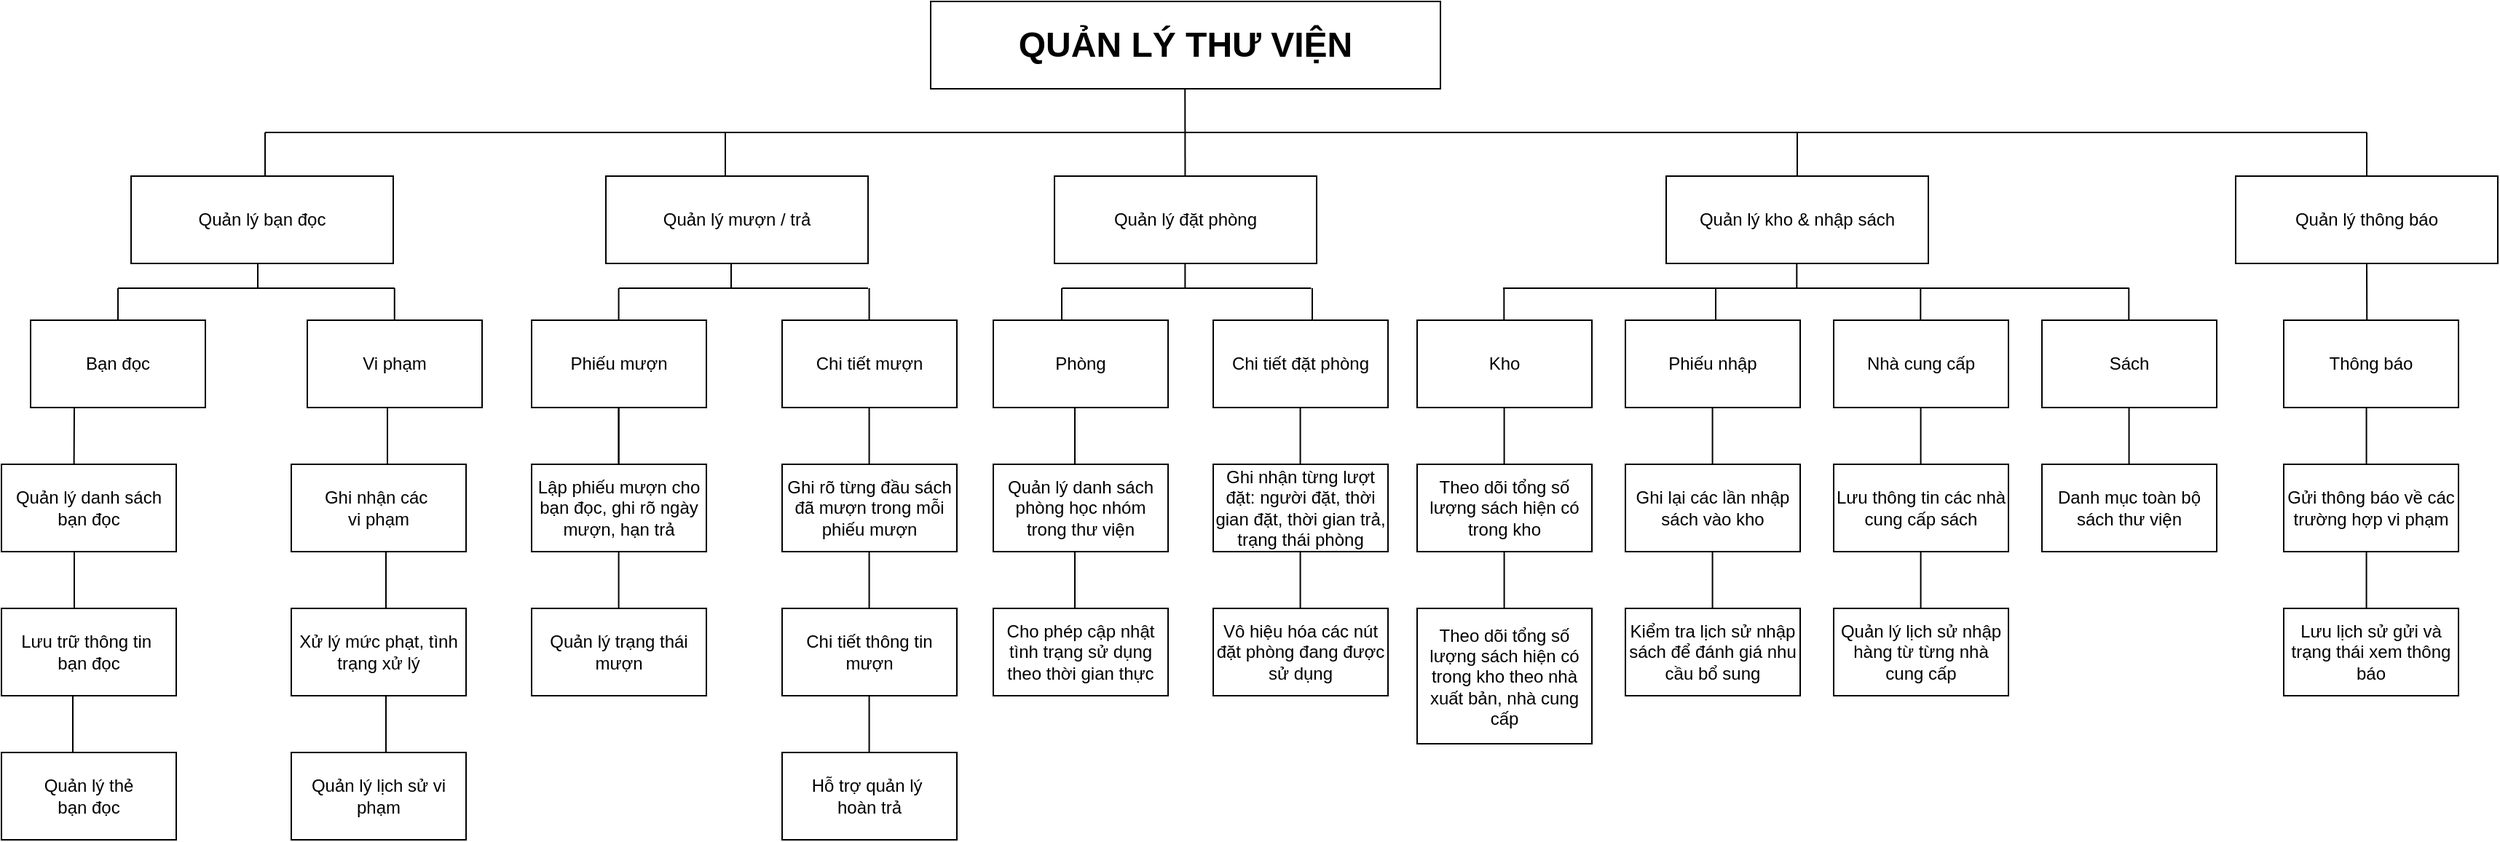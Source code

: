 <mxfile version="27.1.1" pages="9">
  <diagram name="Phân cấp chức năng" id="_n4B84nu8X2jc_6iNdUY">
    <mxGraphModel grid="0" page="1" gridSize="10" guides="1" tooltips="1" connect="1" arrows="1" fold="1" pageScale="1" pageWidth="827" pageHeight="1169" math="0" shadow="0">
      <root>
        <mxCell id="0" />
        <mxCell id="1" parent="0" />
        <mxCell id="e5DzJvZXWIPCXWis4og--44" value="&lt;font style=&quot;font-size: 24px;&quot;&gt;&lt;b style=&quot;&quot;&gt;QUẢN LÝ THƯ VIỆN&lt;/b&gt;&lt;/font&gt;" style="rounded=0;whiteSpace=wrap;html=1;" parent="1" vertex="1">
          <mxGeometry x="718" y="250" width="350" height="60" as="geometry" />
        </mxCell>
        <mxCell id="e5DzJvZXWIPCXWis4og--45" value="Quản lý thông báo" style="rounded=0;whiteSpace=wrap;html=1;" parent="1" vertex="1">
          <mxGeometry x="1614" y="370" width="180" height="60" as="geometry" />
        </mxCell>
        <mxCell id="e5DzJvZXWIPCXWis4og--46" value="Quản lý kho &amp;amp; nhập sách" style="rounded=0;whiteSpace=wrap;html=1;" parent="1" vertex="1">
          <mxGeometry x="1223" y="370" width="180" height="60" as="geometry" />
        </mxCell>
        <mxCell id="e5DzJvZXWIPCXWis4og--47" value="Quản lý đặt phòng" style="rounded=0;whiteSpace=wrap;html=1;" parent="1" vertex="1">
          <mxGeometry x="803" y="370" width="180" height="60" as="geometry" />
        </mxCell>
        <mxCell id="e5DzJvZXWIPCXWis4og--48" value="Quản lý mượn / trả" style="rounded=0;whiteSpace=wrap;html=1;" parent="1" vertex="1">
          <mxGeometry x="495" y="370" width="180" height="60" as="geometry" />
        </mxCell>
        <mxCell id="e5DzJvZXWIPCXWis4og--49" value="Quản lý bạn đọc" style="rounded=0;whiteSpace=wrap;html=1;" parent="1" vertex="1">
          <mxGeometry x="169" y="370" width="180" height="60" as="geometry" />
        </mxCell>
        <mxCell id="e5DzJvZXWIPCXWis4og--77" value="" style="endArrow=none;html=1;rounded=0;entryX=0.514;entryY=1;entryDx=0;entryDy=0;entryPerimeter=0;" parent="1" edge="1">
          <mxGeometry width="50" height="50" relative="1" as="geometry">
            <mxPoint x="892.73" y="370" as="sourcePoint" />
            <mxPoint x="892.63" y="310" as="targetPoint" />
            <Array as="points" />
          </mxGeometry>
        </mxCell>
        <mxCell id="gLcyVrvfrJAAX0wr8fs8-12" value="" style="endArrow=none;html=1;rounded=0;" parent="1" edge="1">
          <mxGeometry width="50" height="50" relative="1" as="geometry">
            <mxPoint x="577" y="340" as="sourcePoint" />
            <mxPoint x="577" y="370" as="targetPoint" />
          </mxGeometry>
        </mxCell>
        <mxCell id="gLcyVrvfrJAAX0wr8fs8-13" value="" style="endArrow=none;html=1;rounded=0;entryX=0.5;entryY=0;entryDx=0;entryDy=0;" parent="1" target="e5DzJvZXWIPCXWis4og--46" edge="1">
          <mxGeometry width="50" height="50" relative="1" as="geometry">
            <mxPoint x="1313" y="340" as="sourcePoint" />
            <mxPoint x="1033" y="610" as="targetPoint" />
          </mxGeometry>
        </mxCell>
        <mxCell id="gLcyVrvfrJAAX0wr8fs8-14" value="" style="endArrow=none;html=1;rounded=0;entryX=0.5;entryY=0;entryDx=0;entryDy=0;" parent="1" target="e5DzJvZXWIPCXWis4og--45" edge="1">
          <mxGeometry width="50" height="50" relative="1" as="geometry">
            <mxPoint x="1704" y="340" as="sourcePoint" />
            <mxPoint x="1134" y="610" as="targetPoint" />
          </mxGeometry>
        </mxCell>
        <mxCell id="kTkNBQ2CiYqTOgItUUKi-1" value="" style="endArrow=none;html=1;rounded=0;" parent="1" edge="1">
          <mxGeometry width="50" height="50" relative="1" as="geometry">
            <mxPoint x="261" y="370" as="sourcePoint" />
            <mxPoint x="261" y="340" as="targetPoint" />
          </mxGeometry>
        </mxCell>
        <mxCell id="ZPYQmzOVZjz4x_GkIz7X-48" value="Bạn đọc" style="rounded=0;whiteSpace=wrap;html=1;" vertex="1" parent="1">
          <mxGeometry x="100" y="469" width="120" height="60" as="geometry" />
        </mxCell>
        <mxCell id="ZPYQmzOVZjz4x_GkIz7X-49" value="Vi phạm" style="rounded=0;whiteSpace=wrap;html=1;" vertex="1" parent="1">
          <mxGeometry x="290" y="469" width="120" height="60" as="geometry" />
        </mxCell>
        <mxCell id="ZPYQmzOVZjz4x_GkIz7X-51" value="" style="endArrow=none;html=1;rounded=0;entryX=0.5;entryY=0;entryDx=0;entryDy=0;" edge="1" parent="1" target="ZPYQmzOVZjz4x_GkIz7X-48">
          <mxGeometry width="50" height="50" relative="1" as="geometry">
            <mxPoint x="160" y="447" as="sourcePoint" />
            <mxPoint x="642" y="517" as="targetPoint" />
          </mxGeometry>
        </mxCell>
        <mxCell id="ZPYQmzOVZjz4x_GkIz7X-52" value="" style="endArrow=none;html=1;rounded=0;entryX=0.5;entryY=0;entryDx=0;entryDy=0;" edge="1" parent="1">
          <mxGeometry width="50" height="50" relative="1" as="geometry">
            <mxPoint x="349.88" y="447" as="sourcePoint" />
            <mxPoint x="349.88" y="469" as="targetPoint" />
          </mxGeometry>
        </mxCell>
        <mxCell id="ZPYQmzOVZjz4x_GkIz7X-53" value="" style="endArrow=none;html=1;rounded=0;" edge="1" parent="1">
          <mxGeometry width="50" height="50" relative="1" as="geometry">
            <mxPoint x="160" y="447" as="sourcePoint" />
            <mxPoint x="350" y="447" as="targetPoint" />
          </mxGeometry>
        </mxCell>
        <mxCell id="ZPYQmzOVZjz4x_GkIz7X-54" value="Phiếu mượn" style="rounded=0;whiteSpace=wrap;html=1;" vertex="1" parent="1">
          <mxGeometry x="444" y="469" width="120" height="60" as="geometry" />
        </mxCell>
        <mxCell id="ZPYQmzOVZjz4x_GkIz7X-55" value="Chi tiết mượn" style="rounded=0;whiteSpace=wrap;html=1;" vertex="1" parent="1">
          <mxGeometry x="616" y="469" width="120" height="60" as="geometry" />
        </mxCell>
        <mxCell id="ZPYQmzOVZjz4x_GkIz7X-57" value="" style="endArrow=none;html=1;rounded=0;entryX=0.5;entryY=0;entryDx=0;entryDy=0;" edge="1" parent="1">
          <mxGeometry width="50" height="50" relative="1" as="geometry">
            <mxPoint x="503.79" y="447" as="sourcePoint" />
            <mxPoint x="503.79" y="469" as="targetPoint" />
          </mxGeometry>
        </mxCell>
        <mxCell id="ZPYQmzOVZjz4x_GkIz7X-58" value="" style="endArrow=none;html=1;rounded=0;entryX=0.5;entryY=0;entryDx=0;entryDy=0;" edge="1" parent="1">
          <mxGeometry width="50" height="50" relative="1" as="geometry">
            <mxPoint x="675.79" y="447" as="sourcePoint" />
            <mxPoint x="675.79" y="469" as="targetPoint" />
          </mxGeometry>
        </mxCell>
        <mxCell id="ZPYQmzOVZjz4x_GkIz7X-59" value="" style="endArrow=none;html=1;rounded=0;" edge="1" parent="1">
          <mxGeometry width="50" height="50" relative="1" as="geometry">
            <mxPoint x="504" y="447" as="sourcePoint" />
            <mxPoint x="675" y="447" as="targetPoint" />
          </mxGeometry>
        </mxCell>
        <mxCell id="ZPYQmzOVZjz4x_GkIz7X-60" value="" style="endArrow=none;html=1;rounded=0;entryX=0.25;entryY=1;entryDx=0;entryDy=0;" edge="1" parent="1">
          <mxGeometry width="50" height="50" relative="1" as="geometry">
            <mxPoint x="581" y="447" as="sourcePoint" />
            <mxPoint x="581" y="430" as="targetPoint" />
          </mxGeometry>
        </mxCell>
        <mxCell id="ZPYQmzOVZjz4x_GkIz7X-61" value="Phòng" style="rounded=0;whiteSpace=wrap;html=1;" vertex="1" parent="1">
          <mxGeometry x="761" y="469" width="120" height="60" as="geometry" />
        </mxCell>
        <mxCell id="ZPYQmzOVZjz4x_GkIz7X-62" value="Chi tiết đặt phòng" style="rounded=0;whiteSpace=wrap;html=1;" vertex="1" parent="1">
          <mxGeometry x="912" y="469" width="120" height="60" as="geometry" />
        </mxCell>
        <mxCell id="ZPYQmzOVZjz4x_GkIz7X-67" value="" style="endArrow=none;html=1;rounded=0;entryX=0.5;entryY=0;entryDx=0;entryDy=0;" edge="1" parent="1">
          <mxGeometry width="50" height="50" relative="1" as="geometry">
            <mxPoint x="808" y="447" as="sourcePoint" />
            <mxPoint x="808" y="469" as="targetPoint" />
          </mxGeometry>
        </mxCell>
        <mxCell id="ZPYQmzOVZjz4x_GkIz7X-68" value="" style="endArrow=none;html=1;rounded=0;entryX=0.5;entryY=0;entryDx=0;entryDy=0;" edge="1" parent="1">
          <mxGeometry width="50" height="50" relative="1" as="geometry">
            <mxPoint x="980" y="447" as="sourcePoint" />
            <mxPoint x="980" y="469" as="targetPoint" />
          </mxGeometry>
        </mxCell>
        <mxCell id="ZPYQmzOVZjz4x_GkIz7X-69" value="" style="endArrow=none;html=1;rounded=0;" edge="1" parent="1">
          <mxGeometry width="50" height="50" relative="1" as="geometry">
            <mxPoint x="808.21" y="447" as="sourcePoint" />
            <mxPoint x="979.21" y="447" as="targetPoint" />
          </mxGeometry>
        </mxCell>
        <mxCell id="ZPYQmzOVZjz4x_GkIz7X-70" value="" style="endArrow=none;html=1;rounded=0;entryX=0.25;entryY=1;entryDx=0;entryDy=0;" edge="1" parent="1">
          <mxGeometry width="50" height="50" relative="1" as="geometry">
            <mxPoint x="892.69" y="447" as="sourcePoint" />
            <mxPoint x="892.69" y="430" as="targetPoint" />
          </mxGeometry>
        </mxCell>
        <mxCell id="ZPYQmzOVZjz4x_GkIz7X-71" value="Kho" style="rounded=0;whiteSpace=wrap;html=1;" vertex="1" parent="1">
          <mxGeometry x="1052" y="469" width="120" height="60" as="geometry" />
        </mxCell>
        <mxCell id="ZPYQmzOVZjz4x_GkIz7X-72" value="Phiếu nhập" style="rounded=0;whiteSpace=wrap;html=1;" vertex="1" parent="1">
          <mxGeometry x="1195" y="469" width="120" height="60" as="geometry" />
        </mxCell>
        <mxCell id="ZPYQmzOVZjz4x_GkIz7X-73" value="Nhà cung cấp" style="rounded=0;whiteSpace=wrap;html=1;" vertex="1" parent="1">
          <mxGeometry x="1338" y="469" width="120" height="60" as="geometry" />
        </mxCell>
        <mxCell id="ZPYQmzOVZjz4x_GkIz7X-74" value="Sách" style="rounded=0;whiteSpace=wrap;html=1;" vertex="1" parent="1">
          <mxGeometry x="1481" y="469" width="120" height="60" as="geometry" />
        </mxCell>
        <mxCell id="ZPYQmzOVZjz4x_GkIz7X-75" value="Thông báo" style="rounded=0;whiteSpace=wrap;html=1;" vertex="1" parent="1">
          <mxGeometry x="1647" y="469" width="120" height="60" as="geometry" />
        </mxCell>
        <mxCell id="ZPYQmzOVZjz4x_GkIz7X-77" value="" style="endArrow=none;html=1;rounded=0;" edge="1" parent="1">
          <mxGeometry width="50" height="50" relative="1" as="geometry">
            <mxPoint x="261" y="340" as="sourcePoint" />
            <mxPoint x="1704" y="340" as="targetPoint" />
          </mxGeometry>
        </mxCell>
        <mxCell id="ZPYQmzOVZjz4x_GkIz7X-78" value="" style="endArrow=none;html=1;rounded=0;entryX=0.25;entryY=1;entryDx=0;entryDy=0;" edge="1" parent="1">
          <mxGeometry width="50" height="50" relative="1" as="geometry">
            <mxPoint x="256" y="447" as="sourcePoint" />
            <mxPoint x="256" y="430" as="targetPoint" />
          </mxGeometry>
        </mxCell>
        <mxCell id="ZPYQmzOVZjz4x_GkIz7X-79" value="" style="endArrow=none;html=1;rounded=0;entryX=0.5;entryY=0;entryDx=0;entryDy=0;" edge="1" parent="1">
          <mxGeometry width="50" height="50" relative="1" as="geometry">
            <mxPoint x="1111.66" y="447" as="sourcePoint" />
            <mxPoint x="1111.66" y="469" as="targetPoint" />
          </mxGeometry>
        </mxCell>
        <mxCell id="ZPYQmzOVZjz4x_GkIz7X-80" value="" style="endArrow=none;html=1;rounded=0;entryX=0.5;entryY=0;entryDx=0;entryDy=0;" edge="1" parent="1">
          <mxGeometry width="50" height="50" relative="1" as="geometry">
            <mxPoint x="1257" y="447" as="sourcePoint" />
            <mxPoint x="1257" y="469" as="targetPoint" />
          </mxGeometry>
        </mxCell>
        <mxCell id="ZPYQmzOVZjz4x_GkIz7X-81" value="" style="endArrow=none;html=1;rounded=0;entryX=0.5;entryY=0;entryDx=0;entryDy=0;" edge="1" parent="1">
          <mxGeometry width="50" height="50" relative="1" as="geometry">
            <mxPoint x="1397.66" y="447" as="sourcePoint" />
            <mxPoint x="1397.66" y="469" as="targetPoint" />
          </mxGeometry>
        </mxCell>
        <mxCell id="ZPYQmzOVZjz4x_GkIz7X-82" value="" style="endArrow=none;html=1;rounded=0;entryX=0.5;entryY=0;entryDx=0;entryDy=0;" edge="1" parent="1">
          <mxGeometry width="50" height="50" relative="1" as="geometry">
            <mxPoint x="1540.66" y="447" as="sourcePoint" />
            <mxPoint x="1540.66" y="469" as="targetPoint" />
          </mxGeometry>
        </mxCell>
        <mxCell id="ZPYQmzOVZjz4x_GkIz7X-83" value="" style="endArrow=none;html=1;rounded=0;" edge="1" parent="1">
          <mxGeometry width="50" height="50" relative="1" as="geometry">
            <mxPoint x="1541" y="447" as="sourcePoint" />
            <mxPoint x="1111" y="447" as="targetPoint" />
          </mxGeometry>
        </mxCell>
        <mxCell id="ZPYQmzOVZjz4x_GkIz7X-84" value="" style="endArrow=none;html=1;rounded=0;entryX=0.25;entryY=1;entryDx=0;entryDy=0;" edge="1" parent="1">
          <mxGeometry width="50" height="50" relative="1" as="geometry">
            <mxPoint x="1312.66" y="447" as="sourcePoint" />
            <mxPoint x="1312.66" y="430" as="targetPoint" />
          </mxGeometry>
        </mxCell>
        <mxCell id="ZPYQmzOVZjz4x_GkIz7X-85" value="" style="endArrow=none;html=1;rounded=0;entryX=0.5;entryY=1;entryDx=0;entryDy=0;exitX=0.476;exitY=0.001;exitDx=0;exitDy=0;exitPerimeter=0;" edge="1" parent="1" source="ZPYQmzOVZjz4x_GkIz7X-75" target="e5DzJvZXWIPCXWis4og--45">
          <mxGeometry width="50" height="50" relative="1" as="geometry">
            <mxPoint x="1704" y="467" as="sourcePoint" />
            <mxPoint x="1725" y="451" as="targetPoint" />
          </mxGeometry>
        </mxCell>
        <mxCell id="ZPYQmzOVZjz4x_GkIz7X-86" value="Quản lý danh sách bạn đọc" style="rounded=0;whiteSpace=wrap;html=1;" vertex="1" parent="1">
          <mxGeometry x="80" y="568" width="120" height="60" as="geometry" />
        </mxCell>
        <mxCell id="ZPYQmzOVZjz4x_GkIz7X-87" value="Lưu trữ thông tin&amp;nbsp;&lt;div&gt;bạn đọc&lt;/div&gt;" style="rounded=0;whiteSpace=wrap;html=1;" vertex="1" parent="1">
          <mxGeometry x="80" y="667" width="120" height="60" as="geometry" />
        </mxCell>
        <mxCell id="ZPYQmzOVZjz4x_GkIz7X-88" value="Quản lý thẻ&lt;div&gt;bạn đọc&lt;/div&gt;" style="rounded=0;whiteSpace=wrap;html=1;" vertex="1" parent="1">
          <mxGeometry x="80" y="766" width="120" height="60" as="geometry" />
        </mxCell>
        <mxCell id="ZPYQmzOVZjz4x_GkIz7X-89" value="Ghi nhận các&amp;nbsp;&lt;div&gt;vi phạm&lt;/div&gt;" style="rounded=0;whiteSpace=wrap;html=1;" vertex="1" parent="1">
          <mxGeometry x="279" y="568" width="120" height="60" as="geometry" />
        </mxCell>
        <mxCell id="ZPYQmzOVZjz4x_GkIz7X-90" value=" Xử lý mức phạt, tình trạng xử lý" style="rounded=0;whiteSpace=wrap;html=1;" vertex="1" parent="1">
          <mxGeometry x="279" y="667" width="120" height="60" as="geometry" />
        </mxCell>
        <mxCell id="ZPYQmzOVZjz4x_GkIz7X-91" value="Quản lý lịch sử vi phạm" style="rounded=0;whiteSpace=wrap;html=1;" vertex="1" parent="1">
          <mxGeometry x="279" y="766" width="120" height="60" as="geometry" />
        </mxCell>
        <mxCell id="ZPYQmzOVZjz4x_GkIz7X-92" value="Lập phiếu mượn cho bạn đọc, ghi rõ ngày mượn, hạn trả" style="rounded=0;whiteSpace=wrap;html=1;" vertex="1" parent="1">
          <mxGeometry x="444" y="568" width="120" height="60" as="geometry" />
        </mxCell>
        <mxCell id="ZPYQmzOVZjz4x_GkIz7X-93" value="Quản lý trạng thái mượn" style="rounded=0;whiteSpace=wrap;html=1;" vertex="1" parent="1">
          <mxGeometry x="444" y="667" width="120" height="60" as="geometry" />
        </mxCell>
        <mxCell id="ZPYQmzOVZjz4x_GkIz7X-95" value="Ghi rõ từng đầu sách đã mượn trong mỗi phiếu mượn" style="rounded=0;whiteSpace=wrap;html=1;" vertex="1" parent="1">
          <mxGeometry x="616" y="568" width="120" height="60" as="geometry" />
        </mxCell>
        <mxCell id="ZPYQmzOVZjz4x_GkIz7X-96" value="Chi tiết thông tin mượn" style="rounded=0;whiteSpace=wrap;html=1;" vertex="1" parent="1">
          <mxGeometry x="616" y="667" width="120" height="60" as="geometry" />
        </mxCell>
        <mxCell id="ZPYQmzOVZjz4x_GkIz7X-97" value="Hỗ trợ quản lý&amp;nbsp;&lt;div&gt;hoàn trả&lt;/div&gt;" style="rounded=0;whiteSpace=wrap;html=1;" vertex="1" parent="1">
          <mxGeometry x="616" y="766" width="120" height="60" as="geometry" />
        </mxCell>
        <mxCell id="ZPYQmzOVZjz4x_GkIz7X-98" value="Quản lý danh sách phòng học nhóm trong thư viện" style="rounded=0;whiteSpace=wrap;html=1;" vertex="1" parent="1">
          <mxGeometry x="761" y="568" width="120" height="60" as="geometry" />
        </mxCell>
        <mxCell id="ZPYQmzOVZjz4x_GkIz7X-99" value="Cho phép cập nhật tình trạng sử dụng theo thời gian thực" style="rounded=0;whiteSpace=wrap;html=1;" vertex="1" parent="1">
          <mxGeometry x="761" y="667" width="120" height="60" as="geometry" />
        </mxCell>
        <mxCell id="ZPYQmzOVZjz4x_GkIz7X-100" value=" Ghi nhận từng lượt đặt: người đặt, thời gian đặt, thời gian trả, trạng thái phòng" style="rounded=0;whiteSpace=wrap;html=1;" vertex="1" parent="1">
          <mxGeometry x="912" y="568" width="120" height="60" as="geometry" />
        </mxCell>
        <mxCell id="ZPYQmzOVZjz4x_GkIz7X-101" value="Vô hiệu hóa các nút đặt phòng đang được sử dụng" style="rounded=0;whiteSpace=wrap;html=1;" vertex="1" parent="1">
          <mxGeometry x="912" y="667" width="120" height="60" as="geometry" />
        </mxCell>
        <mxCell id="ZPYQmzOVZjz4x_GkIz7X-102" value=" Theo dõi tổng số lượng sách hiện có trong kho" style="rounded=0;whiteSpace=wrap;html=1;" vertex="1" parent="1">
          <mxGeometry x="1052" y="568" width="120" height="60" as="geometry" />
        </mxCell>
        <mxCell id="ZPYQmzOVZjz4x_GkIz7X-103" value=" Theo dõi tổng số lượng sách hiện có trong kho theo nhà xuất bản, nhà cung cấp" style="rounded=0;whiteSpace=wrap;html=1;" vertex="1" parent="1">
          <mxGeometry x="1052" y="667" width="120" height="93" as="geometry" />
        </mxCell>
        <mxCell id="ZPYQmzOVZjz4x_GkIz7X-104" value="  Ghi lại các lần nhập sách vào kho" style="rounded=0;whiteSpace=wrap;html=1;" vertex="1" parent="1">
          <mxGeometry x="1195" y="568" width="120" height="60" as="geometry" />
        </mxCell>
        <mxCell id="ZPYQmzOVZjz4x_GkIz7X-105" value="  Kiểm tra lịch sử nhập sách để đánh giá nhu cầu bổ sung" style="rounded=0;whiteSpace=wrap;html=1;" vertex="1" parent="1">
          <mxGeometry x="1195" y="667" width="120" height="60" as="geometry" />
        </mxCell>
        <mxCell id="ZPYQmzOVZjz4x_GkIz7X-106" value="  Lưu thông tin các nhà cung cấp sách" style="rounded=0;whiteSpace=wrap;html=1;" vertex="1" parent="1">
          <mxGeometry x="1338" y="568" width="120" height="60" as="geometry" />
        </mxCell>
        <mxCell id="ZPYQmzOVZjz4x_GkIz7X-107" value="  Quản lý lịch sử nhập hàng từ từng nhà cung cấp" style="rounded=0;whiteSpace=wrap;html=1;" vertex="1" parent="1">
          <mxGeometry x="1338" y="667" width="120" height="60" as="geometry" />
        </mxCell>
        <mxCell id="ZPYQmzOVZjz4x_GkIz7X-108" value="  Danh mục toàn bộ sách thư viện" style="rounded=0;whiteSpace=wrap;html=1;" vertex="1" parent="1">
          <mxGeometry x="1481" y="568" width="120" height="60" as="geometry" />
        </mxCell>
        <mxCell id="ZPYQmzOVZjz4x_GkIz7X-109" value="  Gửi thông báo về các trường hợp vi phạm" style="rounded=0;whiteSpace=wrap;html=1;" vertex="1" parent="1">
          <mxGeometry x="1647" y="568" width="120" height="60" as="geometry" />
        </mxCell>
        <mxCell id="ZPYQmzOVZjz4x_GkIz7X-110" value="   Lưu lịch sử gửi và trạng thái xem thông báo" style="rounded=0;whiteSpace=wrap;html=1;" vertex="1" parent="1">
          <mxGeometry x="1647" y="667" width="120" height="60" as="geometry" />
        </mxCell>
        <mxCell id="ZPYQmzOVZjz4x_GkIz7X-111" value="" style="endArrow=none;html=1;rounded=0;entryX=0.25;entryY=1;entryDx=0;entryDy=0;exitX=0.415;exitY=0.008;exitDx=0;exitDy=0;exitPerimeter=0;" edge="1" parent="1" source="ZPYQmzOVZjz4x_GkIz7X-86" target="ZPYQmzOVZjz4x_GkIz7X-48">
          <mxGeometry width="50" height="50" relative="1" as="geometry">
            <mxPoint x="130" y="566" as="sourcePoint" />
            <mxPoint x="389" y="605" as="targetPoint" />
          </mxGeometry>
        </mxCell>
        <mxCell id="ZPYQmzOVZjz4x_GkIz7X-112" value="" style="endArrow=none;html=1;rounded=0;entryX=0.25;entryY=1;entryDx=0;entryDy=0;exitX=0.415;exitY=0.008;exitDx=0;exitDy=0;exitPerimeter=0;" edge="1" parent="1">
          <mxGeometry width="50" height="50" relative="1" as="geometry">
            <mxPoint x="130" y="667" as="sourcePoint" />
            <mxPoint x="130" y="628" as="targetPoint" />
          </mxGeometry>
        </mxCell>
        <mxCell id="ZPYQmzOVZjz4x_GkIz7X-113" value="" style="endArrow=none;html=1;rounded=0;entryX=0.25;entryY=1;entryDx=0;entryDy=0;exitX=0.415;exitY=0.008;exitDx=0;exitDy=0;exitPerimeter=0;" edge="1" parent="1">
          <mxGeometry width="50" height="50" relative="1" as="geometry">
            <mxPoint x="129" y="766" as="sourcePoint" />
            <mxPoint x="129" y="727" as="targetPoint" />
          </mxGeometry>
        </mxCell>
        <mxCell id="ZPYQmzOVZjz4x_GkIz7X-114" value="" style="endArrow=none;html=1;rounded=0;entryX=0.25;entryY=1;entryDx=0;entryDy=0;exitX=0.415;exitY=0.008;exitDx=0;exitDy=0;exitPerimeter=0;" edge="1" parent="1">
          <mxGeometry width="50" height="50" relative="1" as="geometry">
            <mxPoint x="345" y="568" as="sourcePoint" />
            <mxPoint x="345" y="529" as="targetPoint" />
          </mxGeometry>
        </mxCell>
        <mxCell id="ZPYQmzOVZjz4x_GkIz7X-115" value="" style="endArrow=none;html=1;rounded=0;entryX=0.25;entryY=1;entryDx=0;entryDy=0;exitX=0.415;exitY=0.008;exitDx=0;exitDy=0;exitPerimeter=0;" edge="1" parent="1">
          <mxGeometry width="50" height="50" relative="1" as="geometry">
            <mxPoint x="344" y="667" as="sourcePoint" />
            <mxPoint x="344" y="628" as="targetPoint" />
          </mxGeometry>
        </mxCell>
        <mxCell id="ZPYQmzOVZjz4x_GkIz7X-116" value="" style="endArrow=none;html=1;rounded=0;entryX=0.25;entryY=1;entryDx=0;entryDy=0;exitX=0.415;exitY=0.008;exitDx=0;exitDy=0;exitPerimeter=0;" edge="1" parent="1">
          <mxGeometry width="50" height="50" relative="1" as="geometry">
            <mxPoint x="344" y="766" as="sourcePoint" />
            <mxPoint x="344" y="727" as="targetPoint" />
          </mxGeometry>
        </mxCell>
        <mxCell id="ZPYQmzOVZjz4x_GkIz7X-117" value="" style="endArrow=none;html=1;rounded=0;entryX=0.25;entryY=1;entryDx=0;entryDy=0;exitX=0.415;exitY=0.008;exitDx=0;exitDy=0;exitPerimeter=0;" edge="1" parent="1">
          <mxGeometry width="50" height="50" relative="1" as="geometry">
            <mxPoint x="503.79" y="568" as="sourcePoint" />
            <mxPoint x="503.79" y="529" as="targetPoint" />
          </mxGeometry>
        </mxCell>
        <mxCell id="ZPYQmzOVZjz4x_GkIz7X-118" value="" style="endArrow=none;html=1;rounded=0;entryX=0.25;entryY=1;entryDx=0;entryDy=0;exitX=0.415;exitY=0.008;exitDx=0;exitDy=0;exitPerimeter=0;" edge="1" parent="1">
          <mxGeometry width="50" height="50" relative="1" as="geometry">
            <mxPoint x="503.79" y="667" as="sourcePoint" />
            <mxPoint x="503.79" y="628" as="targetPoint" />
          </mxGeometry>
        </mxCell>
        <mxCell id="ZPYQmzOVZjz4x_GkIz7X-119" value="" style="endArrow=none;html=1;rounded=0;entryX=0.25;entryY=1;entryDx=0;entryDy=0;exitX=0.415;exitY=0.008;exitDx=0;exitDy=0;exitPerimeter=0;" edge="1" parent="1">
          <mxGeometry width="50" height="50" relative="1" as="geometry">
            <mxPoint x="503.79" y="568" as="sourcePoint" />
            <mxPoint x="503.79" y="529" as="targetPoint" />
          </mxGeometry>
        </mxCell>
        <mxCell id="ZPYQmzOVZjz4x_GkIz7X-120" value="" style="endArrow=none;html=1;rounded=0;entryX=0.25;entryY=1;entryDx=0;entryDy=0;exitX=0.415;exitY=0.008;exitDx=0;exitDy=0;exitPerimeter=0;" edge="1" parent="1">
          <mxGeometry width="50" height="50" relative="1" as="geometry">
            <mxPoint x="675.79" y="568" as="sourcePoint" />
            <mxPoint x="675.79" y="529" as="targetPoint" />
          </mxGeometry>
        </mxCell>
        <mxCell id="ZPYQmzOVZjz4x_GkIz7X-121" value="" style="endArrow=none;html=1;rounded=0;entryX=0.25;entryY=1;entryDx=0;entryDy=0;exitX=0.415;exitY=0.008;exitDx=0;exitDy=0;exitPerimeter=0;" edge="1" parent="1">
          <mxGeometry width="50" height="50" relative="1" as="geometry">
            <mxPoint x="675.79" y="667" as="sourcePoint" />
            <mxPoint x="675.79" y="628" as="targetPoint" />
          </mxGeometry>
        </mxCell>
        <mxCell id="ZPYQmzOVZjz4x_GkIz7X-122" value="" style="endArrow=none;html=1;rounded=0;entryX=0.25;entryY=1;entryDx=0;entryDy=0;exitX=0.415;exitY=0.008;exitDx=0;exitDy=0;exitPerimeter=0;" edge="1" parent="1">
          <mxGeometry width="50" height="50" relative="1" as="geometry">
            <mxPoint x="675.79" y="766" as="sourcePoint" />
            <mxPoint x="675.79" y="727" as="targetPoint" />
          </mxGeometry>
        </mxCell>
        <mxCell id="ZPYQmzOVZjz4x_GkIz7X-123" value="" style="endArrow=none;html=1;rounded=0;entryX=0.25;entryY=1;entryDx=0;entryDy=0;exitX=0.415;exitY=0.008;exitDx=0;exitDy=0;exitPerimeter=0;" edge="1" parent="1">
          <mxGeometry width="50" height="50" relative="1" as="geometry">
            <mxPoint x="817" y="568" as="sourcePoint" />
            <mxPoint x="817" y="529" as="targetPoint" />
          </mxGeometry>
        </mxCell>
        <mxCell id="ZPYQmzOVZjz4x_GkIz7X-124" value="" style="endArrow=none;html=1;rounded=0;entryX=0.25;entryY=1;entryDx=0;entryDy=0;exitX=0.415;exitY=0.008;exitDx=0;exitDy=0;exitPerimeter=0;" edge="1" parent="1">
          <mxGeometry width="50" height="50" relative="1" as="geometry">
            <mxPoint x="817" y="667" as="sourcePoint" />
            <mxPoint x="817" y="628" as="targetPoint" />
          </mxGeometry>
        </mxCell>
        <mxCell id="ZPYQmzOVZjz4x_GkIz7X-125" value="" style="endArrow=none;html=1;rounded=0;entryX=0.25;entryY=1;entryDx=0;entryDy=0;exitX=0.415;exitY=0.008;exitDx=0;exitDy=0;exitPerimeter=0;" edge="1" parent="1">
          <mxGeometry width="50" height="50" relative="1" as="geometry">
            <mxPoint x="971.79" y="568" as="sourcePoint" />
            <mxPoint x="971.79" y="529" as="targetPoint" />
          </mxGeometry>
        </mxCell>
        <mxCell id="ZPYQmzOVZjz4x_GkIz7X-126" value="" style="endArrow=none;html=1;rounded=0;entryX=0.25;entryY=1;entryDx=0;entryDy=0;exitX=0.415;exitY=0.008;exitDx=0;exitDy=0;exitPerimeter=0;" edge="1" parent="1">
          <mxGeometry width="50" height="50" relative="1" as="geometry">
            <mxPoint x="971.79" y="667" as="sourcePoint" />
            <mxPoint x="971.79" y="628" as="targetPoint" />
          </mxGeometry>
        </mxCell>
        <mxCell id="ZPYQmzOVZjz4x_GkIz7X-127" value="" style="endArrow=none;html=1;rounded=0;entryX=0.25;entryY=1;entryDx=0;entryDy=0;exitX=0.415;exitY=0.008;exitDx=0;exitDy=0;exitPerimeter=0;" edge="1" parent="1">
          <mxGeometry width="50" height="50" relative="1" as="geometry">
            <mxPoint x="1111.79" y="568" as="sourcePoint" />
            <mxPoint x="1111.79" y="529" as="targetPoint" />
          </mxGeometry>
        </mxCell>
        <mxCell id="ZPYQmzOVZjz4x_GkIz7X-128" value="" style="endArrow=none;html=1;rounded=0;entryX=0.25;entryY=1;entryDx=0;entryDy=0;exitX=0.415;exitY=0.008;exitDx=0;exitDy=0;exitPerimeter=0;" edge="1" parent="1">
          <mxGeometry width="50" height="50" relative="1" as="geometry">
            <mxPoint x="1111.79" y="667" as="sourcePoint" />
            <mxPoint x="1111.79" y="628" as="targetPoint" />
          </mxGeometry>
        </mxCell>
        <mxCell id="ZPYQmzOVZjz4x_GkIz7X-129" value="" style="endArrow=none;html=1;rounded=0;entryX=0.25;entryY=1;entryDx=0;entryDy=0;exitX=0.415;exitY=0.008;exitDx=0;exitDy=0;exitPerimeter=0;" edge="1" parent="1">
          <mxGeometry width="50" height="50" relative="1" as="geometry">
            <mxPoint x="1254.79" y="568" as="sourcePoint" />
            <mxPoint x="1254.79" y="529" as="targetPoint" />
          </mxGeometry>
        </mxCell>
        <mxCell id="ZPYQmzOVZjz4x_GkIz7X-130" value="" style="endArrow=none;html=1;rounded=0;entryX=0.25;entryY=1;entryDx=0;entryDy=0;exitX=0.415;exitY=0.008;exitDx=0;exitDy=0;exitPerimeter=0;" edge="1" parent="1">
          <mxGeometry width="50" height="50" relative="1" as="geometry">
            <mxPoint x="1254.79" y="667" as="sourcePoint" />
            <mxPoint x="1254.79" y="628" as="targetPoint" />
          </mxGeometry>
        </mxCell>
        <mxCell id="ZPYQmzOVZjz4x_GkIz7X-131" value="" style="endArrow=none;html=1;rounded=0;entryX=0.25;entryY=1;entryDx=0;entryDy=0;exitX=0.415;exitY=0.008;exitDx=0;exitDy=0;exitPerimeter=0;" edge="1" parent="1">
          <mxGeometry width="50" height="50" relative="1" as="geometry">
            <mxPoint x="1397.79" y="568" as="sourcePoint" />
            <mxPoint x="1397.79" y="529" as="targetPoint" />
          </mxGeometry>
        </mxCell>
        <mxCell id="ZPYQmzOVZjz4x_GkIz7X-132" value="" style="endArrow=none;html=1;rounded=0;entryX=0.25;entryY=1;entryDx=0;entryDy=0;exitX=0.415;exitY=0.008;exitDx=0;exitDy=0;exitPerimeter=0;" edge="1" parent="1">
          <mxGeometry width="50" height="50" relative="1" as="geometry">
            <mxPoint x="1397.79" y="667" as="sourcePoint" />
            <mxPoint x="1397.79" y="628" as="targetPoint" />
          </mxGeometry>
        </mxCell>
        <mxCell id="ZPYQmzOVZjz4x_GkIz7X-133" value="" style="endArrow=none;html=1;rounded=0;entryX=0.25;entryY=1;entryDx=0;entryDy=0;exitX=0.415;exitY=0.008;exitDx=0;exitDy=0;exitPerimeter=0;" edge="1" parent="1">
          <mxGeometry width="50" height="50" relative="1" as="geometry">
            <mxPoint x="1540.79" y="568" as="sourcePoint" />
            <mxPoint x="1540.79" y="529" as="targetPoint" />
          </mxGeometry>
        </mxCell>
        <mxCell id="ZPYQmzOVZjz4x_GkIz7X-134" value="" style="endArrow=none;html=1;rounded=0;entryX=0.25;entryY=1;entryDx=0;entryDy=0;exitX=0.415;exitY=0.008;exitDx=0;exitDy=0;exitPerimeter=0;" edge="1" parent="1">
          <mxGeometry width="50" height="50" relative="1" as="geometry">
            <mxPoint x="1703.79" y="568" as="sourcePoint" />
            <mxPoint x="1703.79" y="529" as="targetPoint" />
          </mxGeometry>
        </mxCell>
        <mxCell id="ZPYQmzOVZjz4x_GkIz7X-135" value="" style="endArrow=none;html=1;rounded=0;entryX=0.25;entryY=1;entryDx=0;entryDy=0;exitX=0.415;exitY=0.008;exitDx=0;exitDy=0;exitPerimeter=0;" edge="1" parent="1">
          <mxGeometry width="50" height="50" relative="1" as="geometry">
            <mxPoint x="1703.79" y="667" as="sourcePoint" />
            <mxPoint x="1703.79" y="628" as="targetPoint" />
          </mxGeometry>
        </mxCell>
      </root>
    </mxGraphModel>
  </diagram>
  <diagram id="UzugZuTI9vcx36ahF7vp" name="Luồng DL mức ngữ cảnh">
    <mxGraphModel dx="1219" dy="671" grid="0" gridSize="10" guides="1" tooltips="1" connect="1" arrows="1" fold="1" page="0" pageScale="1" pageWidth="827" pageHeight="1169" math="0" shadow="0">
      <root>
        <mxCell id="0" />
        <mxCell id="1" parent="0" />
        <mxCell id="zxENbvOTIosoogbQQqjV-1" value="&lt;span style=&quot;color: rgba(0, 0, 0, 0); font-family: monospace; font-size: 0px; text-align: start;&quot;&gt;%3CmxGraphModel%3E%3Croot%3E%3CmxCell%20id%3D%220%22%2F%3E%3CmxCell%20id%3D%221%22%20parent%3D%220%22%2F%3E%3CmxCell%20id%3D%222%22%20value%3D%22%22%20style%3D%22endArrow%3Dclassic%3Bhtml%3D1%3Brounded%3D0%3BentryX%3D0.806%3BentryY%3D0.073%3BentryDx%3D0%3BentryDy%3D0%3BentryPerimeter%3D0%3B%22%20edge%3D%221%22%20target%3D%224%22%20parent%3D%221%22%3E%3CmxGeometry%20width%3D%2250%22%20height%3D%2250%22%20relative%3D%221%22%20as%3D%22geometry%22%3E%3CmxPoint%20x%3D%22940%22%20y%3D%22911%22%20as%3D%22sourcePoint%22%2F%3E%3CmxPoint%20x%3D%22630%22%20y%3D%22900%22%20as%3D%22targetPoint%22%2F%3E%3CArray%20as%3D%22points%22%3E%3CmxPoint%20x%3D%22940%22%20y%3D%22850%22%2F%3E%3CmxPoint%20x%3D%22660%22%20y%3D%22850%22%2F%3E%3C%2FArray%3E%3C%2FmxGeometry%3E%3C%2FmxCell%3E%3CmxCell%20id%3D%223%22%20value%3D%22S%C6%A1%20%C4%91%E1%BB%93%20lu%E1%BB%93ng%20d%E1%BB%AF%20li%E1%BB%87u%20m%E1%BB%A9c%20ng%E1%BB%AF%20c%E1%BA%A3nh%26amp%3Bnbsp%3B%22%20style%3D%22text%3Bhtml%3D1%3Balign%3Dcenter%3BverticalAlign%3Dmiddle%3Bresizable%3D0%3Bpoints%3D%5B%5D%3Bautosize%3D1%3BstrokeColor%3Dnone%3BfillColor%3Dnone%3B%22%20vertex%3D%221%22%20parent%3D%221%22%3E%3CmxGeometry%20x%3D%225%22%20y%3D%22780%22%20width%3D%22210%22%20height%3D%2230%22%20as%3D%22geometry%22%2F%3E%3C%2FmxCell%3E%3CmxCell%20id%3D%224%22%20value%3D%22H%E1%BB%86%20TH%E1%BB%90NG%20QU%E1%BA%A2N%20L%C3%9D%20TH%C6%AF%20VI%E1%BB%86N%22%20style%3D%22ellipse%3BwhiteSpace%3Dwrap%3Bhtml%3D1%3B%22%20vertex%3D%221%22%20parent%3D%221%22%3E%3CmxGeometry%20x%3D%22450%22%20y%3D%22890%22%20width%3D%22260%22%20height%3D%22110%22%20as%3D%22geometry%22%2F%3E%3C%2FmxCell%3E%3CmxCell%20id%3D%225%22%20value%3D%22B%E1%BA%A0N%20%C4%90%E1%BB%8CC%22%20style%3D%22rounded%3D0%3BwhiteSpace%3Dwrap%3Bhtml%3D1%3B%22%20vertex%3D%221%22%20parent%3D%221%22%3E%3CmxGeometry%20x%3D%22150%22%20y%3D%22915%22%20width%3D%22170%22%20height%3D%2260%22%20as%3D%22geometry%22%2F%3E%3C%2FmxCell%3E%3CmxCell%20id%3D%226%22%20value%3D%22NH%C3%80%20CUNG%20C%E1%BA%A4P%22%20style%3D%22rounded%3D0%3BwhiteSpace%3Dwrap%3Bhtml%3D1%3B%22%20vertex%3D%221%22%20parent%3D%221%22%3E%3CmxGeometry%20x%3D%22890%22%20y%3D%22910%22%20width%3D%22170%22%20height%3D%2260%22%20as%3D%22geometry%22%2F%3E%3C%2FmxCell%3E%3CmxCell%20id%3D%227%22%20value%3D%22Danh%20s%C3%A1ch%20t%C3%A0i%20li%E1%BB%87u%20b%E1%BB%95%20sung%22%20style%3D%22text%3Bhtml%3D1%3Balign%3Dcenter%3BverticalAlign%3Dmiddle%3Bresizable%3D0%3Bpoints%3D%5B%5D%3Bautosize%3D1%3BstrokeColor%3Dnone%3BfillColor%3Dnone%3B%22%20vertex%3D%221%22%20parent%3D%221%22%3E%3CmxGeometry%20x%3D%22710%22%20y%3D%22780%22%20width%3D%22160%22%20height%3D%2230%22%20as%3D%22geometry%22%2F%3E%3C%2FmxCell%3E%3CmxCell%20id%3D%228%22%20value%3D%22%22%20style%3D%22endArrow%3Dclassic%3Bhtml%3D1%3Brounded%3D0%3BexitX%3D0.541%3BexitY%3D-0.04%3BexitDx%3D0%3BexitDy%3D0%3BexitPerimeter%3D0%3B%22%20edge%3D%221%22%20source%3D%226%22%20parent%3D%221%22%3E%3CmxGeometry%20width%3D%2250%22%20height%3D%2250%22%20relative%3D%221%22%20as%3D%22geometry%22%3E%3CmxPoint%20x%3D%22980%22%20y%3D%22900%22%20as%3D%22sourcePoint%22%2F%3E%3CmxPoint%20x%3D%22620%22%20y%3D%22890%22%20as%3D%22targetPoint%22%2F%3E%3CArray%20as%3D%22points%22%3E%3CmxPoint%20x%3D%22980%22%20y%3D%22810%22%2F%3E%3CmxPoint%20x%3D%22620%22%20y%3D%22810%22%2F%3E%3C%2FArray%3E%3C%2FmxGeometry%3E%3C%2FmxCell%3E%3CmxCell%20id%3D%229%22%20value%3D%22Th%C3%B4ng%20tin%20ph%E1%BA%A3n%20h%E1%BB%93i%22%20style%3D%22text%3Bhtml%3D1%3Balign%3Dcenter%3BverticalAlign%3Dmiddle%3Bresizable%3D0%3Bpoints%3D%5B%5D%3Bautosize%3D1%3BstrokeColor%3Dnone%3BfillColor%3Dnone%3B%22%20vertex%3D%221%22%20parent%3D%221%22%3E%3CmxGeometry%20x%3D%22740%22%20y%3D%22820%22%20width%3D%22120%22%20height%3D%2230%22%20as%3D%22geometry%22%2F%3E%3C%2FmxCell%3E%3CmxCell%20id%3D%2210%22%20value%3D%22%22%20style%3D%22endArrow%3Dclassic%3Bhtml%3D1%3Brounded%3D0%3B%22%20edge%3D%221%22%20parent%3D%221%22%3E%3CmxGeometry%20width%3D%2250%22%20height%3D%2250%22%20relative%3D%221%22%20as%3D%22geometry%22%3E%3CmxPoint%20x%3D%22940%22%20y%3D%22980%22%20as%3D%22sourcePoint%22%2F%3E%3CmxPoint%20x%3D%22661%22%20y%3D%22990%22%20as%3D%22targetPoint%22%2F%3E%3CArray%20as%3D%22points%22%3E%3CmxPoint%20x%3D%22940%22%20y%3D%221040%22%2F%3E%3CmxPoint%20x%3D%22800%22%20y%3D%221040%22%2F%3E%3CmxPoint%20x%3D%22661%22%20y%3D%221040%22%2F%3E%3C%2FArray%3E%3C%2FmxGeometry%3E%3C%2FmxCell%3E%3CmxCell%20id%3D%2211%22%20value%3D%22%22%20style%3D%22endArrow%3Dclassic%3Bhtml%3D1%3Brounded%3D0%3BexitX%3D0.541%3BexitY%3D1.053%3BexitDx%3D0%3BexitDy%3D0%3BexitPerimeter%3D0%3BentryX%3D0.649%3BentryY%3D1.018%3BentryDx%3D0%3BentryDy%3D0%3BentryPerimeter%3D0%3B%22%20edge%3D%221%22%20source%3D%226%22%20target%3D%224%22%20parent%3D%221%22%3E%3CmxGeometry%20width%3D%2250%22%20height%3D%2250%22%20relative%3D%221%22%20as%3D%22geometry%22%3E%3CmxPoint%20x%3D%22992%22%20y%3D%22918%22%20as%3D%22sourcePoint%22%2F%3E%3CmxPoint%20x%3D%22630%22%20y%3D%22900%22%20as%3D%22targetPoint%22%2F%3E%3CArray%20as%3D%22points%22%3E%3CmxPoint%20x%3D%22980%22%20y%3D%221080%22%2F%3E%3CmxPoint%20x%3D%22620%22%20y%3D%221080%22%2F%3E%3C%2FArray%3E%3C%2FmxGeometry%3E%3C%2FmxCell%3E%3CmxCell%20id%3D%2212%22%20value%3D%22S%C3%A1ch%20%2B%20phi%E1%BA%BFu%20thanh%20to%C3%A1n%22%20style%3D%22text%3Bhtml%3D1%3Balign%3Dcenter%3BverticalAlign%3Dmiddle%3Bresizable%3D0%3Bpoints%3D%5B%5D%3Bautosize%3D1%3BstrokeColor%3Dnone%3BfillColor%3Dnone%3B%22%20vertex%3D%221%22%20parent%3D%221%22%3E%3CmxGeometry%20x%3D%22725%22%20y%3D%221010%22%20width%3D%22150%22%20height%3D%2230%22%20as%3D%22geometry%22%2F%3E%3C%2FmxCell%3E%3CmxCell%20id%3D%2213%22%20value%3D%22Ti%E1%BB%81n%20%2B%20h%C3%B3a%20%C4%91%C6%A1n%22%20style%3D%22text%3Bhtml%3D1%3Balign%3Dcenter%3BverticalAlign%3Dmiddle%3Bresizable%3D0%3Bpoints%3D%5B%5D%3Bautosize%3D1%3BstrokeColor%3Dnone%3BfillColor%3Dnone%3B%22%20vertex%3D%221%22%20parent%3D%221%22%3E%3CmxGeometry%20x%3D%22750%22%20y%3D%221050%22%20width%3D%22100%22%20height%3D%2230%22%20as%3D%22geometry%22%2F%3E%3C%2FmxCell%3E%3C%2Froot%3E%3C%2FmxGraphModel%3E&lt;/span&gt;&lt;span style=&quot;color: rgba(0, 0, 0, 0); font-family: monospace; font-size: 0px; text-align: start;&quot;&gt;%3CmxGraphModel%3E%3Croot%3E%3CmxCell%20id%3D%220%22%2F%3E%3CmxCell%20id%3D%221%22%20parent%3D%220%22%2F%3E%3CmxCell%20id%3D%222%22%20value%3D%22%22%20style%3D%22endArrow%3Dclassic%3Bhtml%3D1%3Brounded%3D0%3BentryX%3D0.806%3BentryY%3D0.073%3BentryDx%3D0%3BentryDy%3D0%3BentryPerimeter%3D0%3B%22%20edge%3D%221%22%20target%3D%224%22%20parent%3D%221%22%3E%3CmxGeometry%20width%3D%2250%22%20height%3D%2250%22%20relative%3D%221%22%20as%3D%22geometry%22%3E%3CmxPoint%20x%3D%22940%22%20y%3D%22911%22%20as%3D%22sourcePoint%22%2F%3E%3CmxPoint%20x%3D%22630%22%20y%3D%22900%22%20as%3D%22targetPoint%22%2F%3E%3CArray%20as%3D%22points%22%3E%3CmxPoint%20x%3D%22940%22%20y%3D%22850%22%2F%3E%3CmxPoint%20x%3D%22660%22%20y%3D%22850%22%2F%3E%3C%2FArray%3E%3C%2FmxGeometry%3E%3C%2FmxCell%3E%3CmxCell%20id%3D%223%22%20value%3D%22S%C6%A1%20%C4%91%E1%BB%93%20lu%E1%BB%93ng%20d%E1%BB%AF%20li%E1%BB%87u%20m%E1%BB%A9c%20ng%E1%BB%AF%20c%E1%BA%A3nh%26amp%3Bnbsp%3B%22%20style%3D%22text%3Bhtml%3D1%3Balign%3Dcenter%3BverticalAlign%3Dmiddle%3Bresizable%3D0%3Bpoints%3D%5B%5D%3Bautosize%3D1%3BstrokeColor%3Dnone%3BfillColor%3Dnone%3B%22%20vertex%3D%221%22%20parent%3D%221%22%3E%3CmxGeometry%20x%3D%225%22%20y%3D%22780%22%20width%3D%22210%22%20height%3D%2230%22%20as%3D%22geometry%22%2F%3E%3C%2FmxCell%3E%3CmxCell%20id%3D%224%22%20value%3D%22H%E1%BB%86%20TH%E1%BB%90NG%20QU%E1%BA%A2N%20L%C3%9D%20TH%C6%AF%20VI%E1%BB%86N%22%20style%3D%22ellipse%3BwhiteSpace%3Dwrap%3Bhtml%3D1%3B%22%20vertex%3D%221%22%20parent%3D%221%22%3E%3CmxGeometry%20x%3D%22450%22%20y%3D%22890%22%20width%3D%22260%22%20height%3D%22110%22%20as%3D%22geometry%22%2F%3E%3C%2FmxCell%3E%3CmxCell%20id%3D%225%22%20value%3D%22B%E1%BA%A0N%20%C4%90%E1%BB%8CC%22%20style%3D%22rounded%3D0%3BwhiteSpace%3Dwrap%3Bhtml%3D1%3B%22%20vertex%3D%221%22%20parent%3D%221%22%3E%3CmxGeometry%20x%3D%22150%22%20y%3D%22915%22%20width%3D%22170%22%20height%3D%2260%22%20as%3D%22geometry%22%2F%3E%3C%2FmxCell%3E%3CmxCell%20id%3D%226%22%20value%3D%22NH%C3%80%20CUNG%20C%E1%BA%A4P%22%20style%3D%22rounded%3D0%3BwhiteSpace%3Dwrap%3Bhtml%3D1%3B%22%20vertex%3D%221%22%20parent%3D%221%22%3E%3CmxGeometry%20x%3D%22890%22%20y%3D%22910%22%20width%3D%22170%22%20height%3D%2260%22%20as%3D%22geometry%22%2F%3E%3C%2FmxCell%3E%3CmxCell%20id%3D%227%22%20value%3D%22Danh%20s%C3%A1ch%20t%C3%A0i%20li%E1%BB%87u%20b%E1%BB%95%20sung%22%20style%3D%22text%3Bhtml%3D1%3Balign%3Dcenter%3BverticalAlign%3Dmiddle%3Bresizable%3D0%3Bpoints%3D%5B%5D%3Bautosize%3D1%3BstrokeColor%3Dnone%3BfillColor%3Dnone%3B%22%20vertex%3D%221%22%20parent%3D%221%22%3E%3CmxGeometry%20x%3D%22710%22%20y%3D%22780%22%20width%3D%22160%22%20height%3D%2230%22%20as%3D%22geometry%22%2F%3E%3C%2FmxCell%3E%3CmxCell%20id%3D%228%22%20value%3D%22%22%20style%3D%22endArrow%3Dclassic%3Bhtml%3D1%3Brounded%3D0%3BexitX%3D0.541%3BexitY%3D-0.04%3BexitDx%3D0%3BexitDy%3D0%3BexitPerimeter%3D0%3B%22%20edge%3D%221%22%20source%3D%226%22%20parent%3D%221%22%3E%3CmxGeometry%20width%3D%2250%22%20height%3D%2250%22%20relative%3D%221%22%20as%3D%22geometry%22%3E%3CmxPoint%20x%3D%22980%22%20y%3D%22900%22%20as%3D%22sourcePoint%22%2F%3E%3CmxPoint%20x%3D%22620%22%20y%3D%22890%22%20as%3D%22targetPoint%22%2F%3E%3CArray%20as%3D%22points%22%3E%3CmxPoint%20x%3D%22980%22%20y%3D%22810%22%2F%3E%3CmxPoint%20x%3D%22620%22%20y%3D%22810%22%2F%3E%3C%2FArray%3E%3C%2FmxGeometry%3E%3C%2FmxCell%3E%3CmxCell%20id%3D%229%22%20value%3D%22Th%C3%B4ng%20tin%20ph%E1%BA%A3n%20h%E1%BB%93i%22%20style%3D%22text%3Bhtml%3D1%3Balign%3Dcenter%3BverticalAlign%3Dmiddle%3Bresizable%3D0%3Bpoints%3D%5B%5D%3Bautosize%3D1%3BstrokeColor%3Dnone%3BfillColor%3Dnone%3B%22%20vertex%3D%221%22%20parent%3D%221%22%3E%3CmxGeometry%20x%3D%22740%22%20y%3D%22820%22%20width%3D%22120%22%20height%3D%2230%22%20as%3D%22geometry%22%2F%3E%3C%2FmxCell%3E%3CmxCell%20id%3D%2210%22%20value%3D%22%22%20style%3D%22endArrow%3Dclassic%3Bhtml%3D1%3Brounded%3D0%3B%22%20edge%3D%221%22%20parent%3D%221%22%3E%3CmxGeometry%20width%3D%2250%22%20height%3D%2250%22%20relative%3D%221%22%20as%3D%22geometry%22%3E%3CmxPoint%20x%3D%22940%22%20y%3D%22980%22%20as%3D%22sourcePoint%22%2F%3E%3CmxPoint%20x%3D%22661%22%20y%3D%22990%22%20as%3D%22targetPoint%22%2F%3E%3CArray%20as%3D%22points%22%3E%3CmxPoint%20x%3D%22940%22%20y%3D%221040%22%2F%3E%3CmxPoint%20x%3D%22800%22%20y%3D%221040%22%2F%3E%3CmxPoint%20x%3D%22661%22%20y%3D%221040%22%2F%3E%3C%2FArray%3E%3C%2FmxGeometry%3E%3C%2FmxCell%3E%3CmxCell%20id%3D%2211%22%20value%3D%22%22%20style%3D%22endArrow%3Dclassic%3Bhtml%3D1%3Brounded%3D0%3BexitX%3D0.541%3BexitY%3D1.053%3BexitDx%3D0%3BexitDy%3D0%3BexitPerimeter%3D0%3BentryX%3D0.649%3BentryY%3D1.018%3BentryDx%3D0%3BentryDy%3D0%3BentryPerimeter%3D0%3B%22%20edge%3D%221%22%20source%3D%226%22%20target%3D%224%22%20parent%3D%221%22%3E%3CmxGeometry%20width%3D%2250%22%20height%3D%2250%22%20relative%3D%221%22%20as%3D%22geometry%22%3E%3CmxPoint%20x%3D%22992%22%20y%3D%22918%22%20as%3D%22sourcePoint%22%2F%3E%3CmxPoint%20x%3D%22630%22%20y%3D%22900%22%20as%3D%22targetPoint%22%2F%3E%3CArray%20as%3D%22points%22%3E%3CmxPoint%20x%3D%22980%22%20y%3D%221080%22%2F%3E%3CmxPoint%20x%3D%22620%22%20y%3D%221080%22%2F%3E%3C%2FArray%3E%3C%2FmxGeometry%3E%3C%2FmxCell%3E%3CmxCell%20id%3D%2212%22%20value%3D%22S%C3%A1ch%20%2B%20phi%E1%BA%BFu%20thanh%20to%C3%A1n%22%20style%3D%22text%3Bhtml%3D1%3Balign%3Dcenter%3BverticalAlign%3Dmiddle%3Bresizable%3D0%3Bpoints%3D%5B%5D%3Bautosize%3D1%3BstrokeColor%3Dnone%3BfillColor%3Dnone%3B%22%20vertex%3D%221%22%20parent%3D%221%22%3E%3CmxGeometry%20x%3D%22725%22%20y%3D%221010%22%20width%3D%22150%22%20height%3D%2230%22%20as%3D%22geometry%22%2F%3E%3C%2FmxCell%3E%3CmxCell%20id%3D%2213%22%20value%3D%22Ti%E1%BB%81n%20%2B%20h%C3%B3a%20%C4%91%C6%A1n%22%20style%3D%22text%3Bhtml%3D1%3Balign%3Dcenter%3BverticalAlign%3Dmiddle%3Bresizable%3D0%3Bpoints%3D%5B%5D%3Bautosize%3D1%3BstrokeColor%3Dnone%3BfillColor%3Dnone%3B%22%20vertex%3D%221%22%20parent%3D%221%22%3E%3CmxGeometry%20x%3D%22750%22%20y%3D%221050%22%20width%3D%22100%22%20height%3D%2230%22%20as%3D%22geometry%22%2F%3E%3C%2FmxCell%3E%3C%2Froot%3E%3C%2FmxGraphModel%3E&lt;/span&gt;" style="text;html=1;align=center;verticalAlign=middle;resizable=0;points=[];autosize=1;strokeColor=none;fillColor=none;" parent="1" vertex="1">
          <mxGeometry x="110" y="28" width="20" height="30" as="geometry" />
        </mxCell>
        <mxCell id="zxENbvOTIosoogbQQqjV-16" value="&lt;b&gt;&lt;font style=&quot;font-size: 15px;&quot;&gt;HỆ THỐNG QUẢN LÝ THƯ VIỆN&lt;/font&gt;&lt;/b&gt;" style="ellipse;whiteSpace=wrap;html=1;" parent="1" vertex="1">
          <mxGeometry x="705" y="457" width="300" height="132" as="geometry" />
        </mxCell>
        <mxCell id="zxENbvOTIosoogbQQqjV-17" value="Bạn đọc" style="rounded=0;whiteSpace=wrap;html=1;" parent="1" vertex="1">
          <mxGeometry x="421" y="481" width="130" height="73" as="geometry" />
        </mxCell>
        <mxCell id="zxENbvOTIosoogbQQqjV-18" value="Nhà cung cấp" style="rounded=0;whiteSpace=wrap;html=1;" parent="1" vertex="1">
          <mxGeometry x="1188" y="483" width="170" height="69" as="geometry" />
        </mxCell>
        <mxCell id="zxENbvOTIosoogbQQqjV-19" value="Danh sách tài liệu bổ sung" style="text;html=1;align=center;verticalAlign=middle;resizable=0;points=[];autosize=1;strokeColor=none;fillColor=none;rotation=0;" parent="1" vertex="1">
          <mxGeometry x="1024" y="604" width="160" height="30" as="geometry" />
        </mxCell>
        <mxCell id="zxENbvOTIosoogbQQqjV-21" value="Thông tin phản hồi" style="text;html=1;align=center;verticalAlign=middle;resizable=0;points=[];autosize=1;strokeColor=none;fillColor=none;rotation=0;" parent="1" vertex="1">
          <mxGeometry x="1035" y="564" width="120" height="30" as="geometry" />
        </mxCell>
        <mxCell id="zxENbvOTIosoogbQQqjV-24" value="Sách + phiếu thanh toán" style="text;html=1;align=center;verticalAlign=middle;resizable=0;points=[];autosize=1;strokeColor=none;fillColor=none;rotation=0;" parent="1" vertex="1">
          <mxGeometry x="1029" y="373" width="150" height="30" as="geometry" />
        </mxCell>
        <mxCell id="zxENbvOTIosoogbQQqjV-25" value="Tiền + hóa đơn" style="text;html=1;align=center;verticalAlign=middle;resizable=0;points=[];autosize=1;strokeColor=none;fillColor=none;rotation=0;" parent="1" vertex="1">
          <mxGeometry x="1041" y="403" width="100" height="30" as="geometry" />
        </mxCell>
        <mxCell id="-xqAsG-h4JMWLZSZvGeQ-9" value="" style="endArrow=classic;html=1;rounded=0;" parent="1" edge="1">
          <mxGeometry width="50" height="50" relative="1" as="geometry">
            <mxPoint x="729.5" y="486" as="sourcePoint" />
            <mxPoint x="523.5" y="480" as="targetPoint" />
            <Array as="points">
              <mxPoint x="729.5" y="454" />
              <mxPoint x="523.5" y="454" />
            </Array>
          </mxGeometry>
        </mxCell>
        <mxCell id="-xqAsG-h4JMWLZSZvGeQ-10" value="" style="endArrow=classic;html=1;rounded=0;exitX=0.089;exitY=0.802;exitDx=0;exitDy=0;exitPerimeter=0;" parent="1" edge="1" source="zxENbvOTIosoogbQQqjV-16">
          <mxGeometry width="50" height="50" relative="1" as="geometry">
            <mxPoint x="749" y="575" as="sourcePoint" />
            <mxPoint x="509" y="549" as="targetPoint" />
            <Array as="points">
              <mxPoint x="732" y="581" />
              <mxPoint x="509" y="580.98" />
            </Array>
          </mxGeometry>
        </mxCell>
        <mxCell id="-xqAsG-h4JMWLZSZvGeQ-13" value="" style="edgeStyle=segmentEdgeStyle;endArrow=classic;html=1;curved=0;rounded=0;endSize=8;startSize=8;exitX=0.615;exitY=0.026;exitDx=0;exitDy=0;exitPerimeter=0;" parent="1" edge="1" source="zxENbvOTIosoogbQQqjV-17">
          <mxGeometry width="50" height="50" relative="1" as="geometry">
            <mxPoint x="500.44" y="474.06" as="sourcePoint" />
            <mxPoint x="765.5" y="468" as="targetPoint" />
            <Array as="points">
              <mxPoint x="501" y="424" />
              <mxPoint x="765" y="424" />
            </Array>
          </mxGeometry>
        </mxCell>
        <mxCell id="-xqAsG-h4JMWLZSZvGeQ-14" value="" style="edgeStyle=elbowEdgeStyle;elbow=vertical;endArrow=classic;html=1;curved=0;rounded=0;endSize=8;startSize=8;entryX=0.211;entryY=0.923;entryDx=0;entryDy=0;entryPerimeter=0;" parent="1" edge="1" target="zxENbvOTIosoogbQQqjV-16">
          <mxGeometry width="50" height="50" relative="1" as="geometry">
            <mxPoint x="488" y="553" as="sourcePoint" />
            <mxPoint x="751.95" y="573.37" as="targetPoint" />
            <Array as="points">
              <mxPoint x="614.95" y="615.37" />
            </Array>
          </mxGeometry>
        </mxCell>
        <mxCell id="-xqAsG-h4JMWLZSZvGeQ-16" value="" style="endArrow=classic;html=1;rounded=0;entryX=0.408;entryY=1;entryDx=0;entryDy=0;entryPerimeter=0;" parent="1" edge="1" target="zxENbvOTIosoogbQQqjV-17">
          <mxGeometry width="50" height="50" relative="1" as="geometry">
            <mxPoint x="811" y="590" as="sourcePoint" />
            <mxPoint x="449" y="547" as="targetPoint" />
            <Array as="points">
              <mxPoint x="811" y="650" />
              <mxPoint x="730" y="650" />
              <mxPoint x="519" y="650" />
              <mxPoint x="474" y="650" />
              <mxPoint x="474" y="613" />
              <mxPoint x="474" y="590" />
            </Array>
          </mxGeometry>
        </mxCell>
        <mxCell id="-xqAsG-h4JMWLZSZvGeQ-20" value="" style="edgeStyle=segmentEdgeStyle;endArrow=classic;html=1;curved=0;rounded=0;endSize=8;startSize=8;exitX=0.5;exitY=0;exitDx=0;exitDy=0;" parent="1" edge="1" source="zxENbvOTIosoogbQQqjV-17">
          <mxGeometry width="50" height="50" relative="1" as="geometry">
            <mxPoint x="479" y="476" as="sourcePoint" />
            <mxPoint x="800" y="458" as="targetPoint" />
            <Array as="points">
              <mxPoint x="479" y="481" />
              <mxPoint x="479" y="393" />
              <mxPoint x="800" y="393" />
            </Array>
          </mxGeometry>
        </mxCell>
        <mxCell id="-xqAsG-h4JMWLZSZvGeQ-22" value="Kiểm tra và&amp;nbsp;&lt;div&gt;cập nhật&amp;nbsp;&lt;span style=&quot;background-color: transparent; color: light-dark(rgb(0, 0, 0), rgb(255, 255, 255));&quot;&gt;tình trạng&lt;/span&gt;&lt;/div&gt;" style="text;html=1;align=center;verticalAlign=middle;resizable=0;points=[];autosize=1;strokeColor=none;fillColor=none;" parent="1" vertex="1">
          <mxGeometry x="581" y="465" width="118" height="41" as="geometry" />
        </mxCell>
        <mxCell id="-xqAsG-h4JMWLZSZvGeQ-25" value="Yêu cầu trả sách" style="text;html=1;align=center;verticalAlign=middle;resizable=0;points=[];autosize=1;strokeColor=none;fillColor=none;" parent="1" vertex="1">
          <mxGeometry x="572.5" y="398" width="108" height="26" as="geometry" />
        </mxCell>
        <mxCell id="-xqAsG-h4JMWLZSZvGeQ-26" value="Phản hồi" style="text;html=1;align=center;verticalAlign=middle;resizable=0;points=[];autosize=1;strokeColor=none;fillColor=none;" parent="1" vertex="1">
          <mxGeometry x="594" y="594" width="65" height="26" as="geometry" />
        </mxCell>
        <mxCell id="-xqAsG-h4JMWLZSZvGeQ-27" value="Xác nhận đã đền bù, thay thế" style="text;html=1;align=center;verticalAlign=middle;resizable=0;points=[];autosize=1;strokeColor=none;fillColor=none;" parent="1" vertex="1">
          <mxGeometry x="530" y="554" width="175" height="26" as="geometry" />
        </mxCell>
        <mxCell id="-xqAsG-h4JMWLZSZvGeQ-28" value="Cập nhật tình trạng" style="text;html=1;align=center;verticalAlign=middle;resizable=0;points=[];autosize=1;strokeColor=none;fillColor=none;" parent="1" vertex="1">
          <mxGeometry x="572.5" y="626" width="121" height="26" as="geometry" />
        </mxCell>
        <mxCell id="-xqAsG-h4JMWLZSZvGeQ-29" value="Yêu cầu mượn sách" style="text;html=1;align=center;verticalAlign=middle;resizable=0;points=[];autosize=1;strokeColor=none;fillColor=none;" parent="1" vertex="1">
          <mxGeometry x="569.5" y="367" width="127" height="26" as="geometry" />
        </mxCell>
        <mxCell id="-xqAsG-h4JMWLZSZvGeQ-31" value="Cập nhật&amp;nbsp; hệ thống" style="text;html=1;align=center;verticalAlign=middle;resizable=0;points=[];autosize=1;strokeColor=none;fillColor=none;" parent="1" vertex="1">
          <mxGeometry x="580.5" y="424" width="120" height="26" as="geometry" />
        </mxCell>
        <mxCell id="D420qIoc1o0AaGu4R2V3-1" value="" style="endArrow=classic;html=1;rounded=0;exitX=0.023;exitY=0.36;exitDx=0;exitDy=0;exitPerimeter=0;" edge="1" parent="1" source="zxENbvOTIosoogbQQqjV-16">
          <mxGeometry width="50" height="50" relative="1" as="geometry">
            <mxPoint x="714" y="507" as="sourcePoint" />
            <mxPoint x="553" y="505" as="targetPoint" />
          </mxGeometry>
        </mxCell>
        <mxCell id="-xqAsG-h4JMWLZSZvGeQ-24" value="Yêu cầu đền bù, thay thế" style="text;html=1;align=center;verticalAlign=middle;resizable=0;points=[];autosize=1;strokeColor=none;fillColor=none;" parent="1" vertex="1">
          <mxGeometry x="557.5" y="510" width="151" height="26" as="geometry" />
        </mxCell>
        <mxCell id="D420qIoc1o0AaGu4R2V3-4" value="" style="endArrow=classic;html=1;rounded=0;exitX=0.007;exitY=0.581;exitDx=0;exitDy=0;exitPerimeter=0;entryX=1;entryY=0.75;entryDx=0;entryDy=0;" edge="1" parent="1" source="zxENbvOTIosoogbQQqjV-16" target="zxENbvOTIosoogbQQqjV-17">
          <mxGeometry width="50" height="50" relative="1" as="geometry">
            <mxPoint x="880" y="637" as="sourcePoint" />
            <mxPoint x="930" y="587" as="targetPoint" />
          </mxGeometry>
        </mxCell>
        <mxCell id="D420qIoc1o0AaGu4R2V3-11" value="" style="endArrow=classic;html=1;rounded=0;entryX=0.945;entryY=0.752;entryDx=0;entryDy=0;entryPerimeter=0;" edge="1" parent="1" target="zxENbvOTIosoogbQQqjV-16">
          <mxGeometry width="50" height="50" relative="1" as="geometry">
            <mxPoint x="1221" y="551" as="sourcePoint" />
            <mxPoint x="847" y="588.03" as="targetPoint" />
            <Array as="points">
              <mxPoint x="1221" y="593" />
              <mxPoint x="1079" y="593" />
              <mxPoint x="989" y="593" />
            </Array>
          </mxGeometry>
        </mxCell>
        <mxCell id="D420qIoc1o0AaGu4R2V3-12" value="" style="endArrow=classic;html=1;rounded=0;exitX=0.38;exitY=1.002;exitDx=0;exitDy=0;exitPerimeter=0;" edge="1" parent="1">
          <mxGeometry width="50" height="50" relative="1" as="geometry">
            <mxPoint x="956" y="572.004" as="sourcePoint" />
            <mxPoint x="1259.24" y="545" as="targetPoint" />
            <Array as="points">
              <mxPoint x="956.24" y="628" />
              <mxPoint x="1259" y="628" />
            </Array>
          </mxGeometry>
        </mxCell>
        <mxCell id="D420qIoc1o0AaGu4R2V3-14" value="" style="endArrow=classic;html=1;rounded=0;exitX=0.939;exitY=0.289;exitDx=0;exitDy=0;exitPerimeter=0;" edge="1" parent="1" source="zxENbvOTIosoogbQQqjV-16">
          <mxGeometry width="50" height="50" relative="1" as="geometry">
            <mxPoint x="915.0" y="589.004" as="sourcePoint" />
            <mxPoint x="1224" y="487" as="targetPoint" />
            <Array as="points">
              <mxPoint x="987" y="451" />
              <mxPoint x="987" y="428" />
              <mxPoint x="1224" y="431" />
            </Array>
          </mxGeometry>
        </mxCell>
        <mxCell id="D420qIoc1o0AaGu4R2V3-16" value="Trao đổi" style="text;html=1;align=center;verticalAlign=middle;resizable=0;points=[];autosize=1;strokeColor=none;fillColor=none;rotation=0;" vertex="1" parent="1">
          <mxGeometry x="1060" y="496" width="62" height="26" as="geometry" />
        </mxCell>
        <mxCell id="D420qIoc1o0AaGu4R2V3-18" value="" style="endArrow=classic;html=1;rounded=0;entryX=0.829;entryY=0.146;entryDx=0;entryDy=0;entryPerimeter=0;exitX=0.432;exitY=0.012;exitDx=0;exitDy=0;exitPerimeter=0;" edge="1" parent="1" source="zxENbvOTIosoogbQQqjV-18" target="zxENbvOTIosoogbQQqjV-16">
          <mxGeometry width="50" height="50" relative="1" as="geometry">
            <mxPoint x="880" y="637" as="sourcePoint" />
            <mxPoint x="953" y="470" as="targetPoint" />
            <Array as="points">
              <mxPoint x="1259" y="399" />
              <mxPoint x="953" y="399" />
            </Array>
          </mxGeometry>
        </mxCell>
        <mxCell id="SuBvToamtNuPwPbkiA2v-2" value="" style="endArrow=classic;startArrow=classic;html=1;rounded=0;" edge="1" parent="1" target="zxENbvOTIosoogbQQqjV-18">
          <mxGeometry width="50" height="50" relative="1" as="geometry">
            <mxPoint x="1005" y="519" as="sourcePoint" />
            <mxPoint x="930" y="469" as="targetPoint" />
          </mxGeometry>
        </mxCell>
      </root>
    </mxGraphModel>
  </diagram>
  <diagram id="OH9_IYdlrLQqShuAVfYN" name="Sơ đồ E-R">
    <mxGraphModel grid="0" page="1" gridSize="10" guides="1" tooltips="1" connect="1" arrows="1" fold="1" pageScale="1" pageWidth="850" pageHeight="1100" math="0" shadow="0">
      <root>
        <mxCell id="0" />
        <mxCell id="1" parent="0" />
        <mxCell id="d6hsDpmaimq01Mf73dcw-1" value="Bạn đọc" style="rounded=0;whiteSpace=wrap;html=1;" parent="1" vertex="1">
          <mxGeometry x="80" y="40" width="120" height="40" as="geometry" />
        </mxCell>
        <mxCell id="d6hsDpmaimq01Mf73dcw-2" value="Thẻ thành viên" style="rounded=0;whiteSpace=wrap;html=1;" parent="1" vertex="1">
          <mxGeometry x="640" y="40" width="120" height="40" as="geometry" />
        </mxCell>
        <mxCell id="d6hsDpmaimq01Mf73dcw-3" value="Nhà CC" style="rounded=0;whiteSpace=wrap;html=1;" parent="1" vertex="1">
          <mxGeometry x="80" y="120" width="120" height="40" as="geometry" />
        </mxCell>
        <mxCell id="d6hsDpmaimq01Mf73dcw-4" value="Phiếu nhập" style="rounded=0;whiteSpace=wrap;html=1;" parent="1" vertex="1">
          <mxGeometry x="640" y="120" width="120" height="40" as="geometry" />
        </mxCell>
        <mxCell id="d6hsDpmaimq01Mf73dcw-5" value="Sách" style="rounded=0;whiteSpace=wrap;html=1;" parent="1" vertex="1">
          <mxGeometry x="80" y="200" width="120" height="40" as="geometry" />
        </mxCell>
        <mxCell id="d6hsDpmaimq01Mf73dcw-6" value="Phiếu Nhập" style="rounded=0;whiteSpace=wrap;html=1;" parent="1" vertex="1">
          <mxGeometry x="640" y="200" width="120" height="40" as="geometry" />
        </mxCell>
        <mxCell id="d6hsDpmaimq01Mf73dcw-12" value="" style="line;strokeWidth=2;html=1;" parent="1" vertex="1">
          <mxGeometry x="200" y="55" width="160" height="10" as="geometry" />
        </mxCell>
        <mxCell id="d6hsDpmaimq01Mf73dcw-14" value="" style="line;strokeWidth=2;html=1;" parent="1" vertex="1">
          <mxGeometry x="480" y="55" width="160" height="10" as="geometry" />
        </mxCell>
        <mxCell id="d6hsDpmaimq01Mf73dcw-18" value="&lt;font style=&quot;font-size: 14px;&quot;&gt;Có&lt;/font&gt;" style="html=1;whiteSpace=wrap;aspect=fixed;shape=isoRectangle;" parent="1" vertex="1">
          <mxGeometry x="360" y="22.5" width="125" height="75" as="geometry" />
        </mxCell>
        <mxCell id="d6hsDpmaimq01Mf73dcw-19" value="" style="triangle;whiteSpace=wrap;html=1;rotation=-180;" parent="1" vertex="1">
          <mxGeometry x="610" y="120" width="30" height="40" as="geometry" />
        </mxCell>
        <mxCell id="d6hsDpmaimq01Mf73dcw-20" value="" style="line;strokeWidth=2;html=1;" parent="1" vertex="1">
          <mxGeometry x="200" y="135" width="160" height="10" as="geometry" />
        </mxCell>
        <mxCell id="d6hsDpmaimq01Mf73dcw-21" value="&lt;font style=&quot;font-size: 14px;&quot;&gt;Xuất&lt;/font&gt;" style="html=1;whiteSpace=wrap;aspect=fixed;shape=isoRectangle;" parent="1" vertex="1">
          <mxGeometry x="360" y="102.5" width="125" height="75" as="geometry" />
        </mxCell>
        <mxCell id="d6hsDpmaimq01Mf73dcw-22" value="" style="line;strokeWidth=2;html=1;" parent="1" vertex="1">
          <mxGeometry x="485" y="135" width="125" height="10" as="geometry" />
        </mxCell>
        <mxCell id="d6hsDpmaimq01Mf73dcw-26" value="" style="endArrow=none;html=1;rounded=0;" parent="1" edge="1">
          <mxGeometry width="50" height="50" relative="1" as="geometry">
            <mxPoint x="610" y="155" as="sourcePoint" />
            <mxPoint x="610" y="125" as="targetPoint" />
          </mxGeometry>
        </mxCell>
        <mxCell id="d6hsDpmaimq01Mf73dcw-28" value="" style="shape=partialRectangle;whiteSpace=wrap;html=1;bottom=0;top=0;fillColor=none;" parent="1" vertex="1">
          <mxGeometry x="230" y="45" width="10" height="30" as="geometry" />
        </mxCell>
        <mxCell id="d6hsDpmaimq01Mf73dcw-30" value="" style="shape=partialRectangle;whiteSpace=wrap;html=1;bottom=0;top=0;fillColor=none;" parent="1" vertex="1">
          <mxGeometry x="600" y="45" width="10" height="30" as="geometry" />
        </mxCell>
        <mxCell id="d6hsDpmaimq01Mf73dcw-33" value="" style="shape=partialRectangle;whiteSpace=wrap;html=1;bottom=0;top=0;fillColor=none;" parent="1" vertex="1">
          <mxGeometry x="230" y="125" width="10" height="30" as="geometry" />
        </mxCell>
        <mxCell id="d6hsDpmaimq01Mf73dcw-34" value="" style="triangle;whiteSpace=wrap;html=1;rotation=0;" parent="1" vertex="1">
          <mxGeometry x="200" y="200" width="30" height="40" as="geometry" />
        </mxCell>
        <mxCell id="d6hsDpmaimq01Mf73dcw-35" value="" style="endArrow=none;html=1;rounded=0;" parent="1" edge="1">
          <mxGeometry width="50" height="50" relative="1" as="geometry">
            <mxPoint x="229" y="235" as="sourcePoint" />
            <mxPoint x="229" y="205" as="targetPoint" />
          </mxGeometry>
        </mxCell>
        <mxCell id="d6hsDpmaimq01Mf73dcw-36" value="" style="line;strokeWidth=2;html=1;" parent="1" vertex="1">
          <mxGeometry x="230" y="215" width="130" height="10" as="geometry" />
        </mxCell>
        <mxCell id="d6hsDpmaimq01Mf73dcw-37" value="&lt;font style=&quot;font-size: 14px;&quot;&gt;Có&lt;/font&gt;" style="html=1;whiteSpace=wrap;aspect=fixed;shape=isoRectangle;" parent="1" vertex="1">
          <mxGeometry x="360" y="182.5" width="125" height="75" as="geometry" />
        </mxCell>
        <mxCell id="d6hsDpmaimq01Mf73dcw-38" value="" style="line;strokeWidth=2;html=1;" parent="1" vertex="1">
          <mxGeometry x="485" y="215" width="155" height="10" as="geometry" />
        </mxCell>
        <mxCell id="d6hsDpmaimq01Mf73dcw-39" value="" style="shape=partialRectangle;whiteSpace=wrap;html=1;bottom=0;top=0;fillColor=none;" parent="1" vertex="1">
          <mxGeometry x="600" y="205" width="10" height="30" as="geometry" />
        </mxCell>
        <mxCell id="d6hsDpmaimq01Mf73dcw-48" value="Bạn đọc" style="rounded=0;whiteSpace=wrap;html=1;" parent="1" vertex="1">
          <mxGeometry x="80" y="277.5" width="120" height="40" as="geometry" />
        </mxCell>
        <mxCell id="d6hsDpmaimq01Mf73dcw-49" value="Sách" style="rounded=0;whiteSpace=wrap;html=1;" parent="1" vertex="1">
          <mxGeometry x="640" y="277.5" width="120" height="40" as="geometry" />
        </mxCell>
        <mxCell id="d6hsDpmaimq01Mf73dcw-50" value="" style="triangle;whiteSpace=wrap;html=1;rotation=-180;" parent="1" vertex="1">
          <mxGeometry x="610" y="277.5" width="30" height="40" as="geometry" />
        </mxCell>
        <mxCell id="d6hsDpmaimq01Mf73dcw-51" value="" style="line;strokeWidth=2;html=1;" parent="1" vertex="1">
          <mxGeometry x="200" y="292.5" width="160" height="10" as="geometry" />
        </mxCell>
        <mxCell id="d6hsDpmaimq01Mf73dcw-52" value="&lt;font style=&quot;font-size: 14px;&quot;&gt;Mượn&lt;/font&gt;" style="html=1;whiteSpace=wrap;aspect=fixed;shape=isoRectangle;" parent="1" vertex="1">
          <mxGeometry x="360" y="260" width="125" height="75" as="geometry" />
        </mxCell>
        <mxCell id="d6hsDpmaimq01Mf73dcw-53" value="" style="line;strokeWidth=2;html=1;" parent="1" vertex="1">
          <mxGeometry x="485" y="292.5" width="125" height="10" as="geometry" />
        </mxCell>
        <mxCell id="d6hsDpmaimq01Mf73dcw-54" value="" style="endArrow=none;html=1;rounded=0;" parent="1" edge="1">
          <mxGeometry width="50" height="50" relative="1" as="geometry">
            <mxPoint x="610" y="312.5" as="sourcePoint" />
            <mxPoint x="610" y="282.5" as="targetPoint" />
          </mxGeometry>
        </mxCell>
        <mxCell id="d6hsDpmaimq01Mf73dcw-55" value="" style="shape=partialRectangle;whiteSpace=wrap;html=1;bottom=0;top=0;fillColor=none;" parent="1" vertex="1">
          <mxGeometry x="230" y="282.5" width="10" height="30" as="geometry" />
        </mxCell>
        <mxCell id="d6hsDpmaimq01Mf73dcw-56" value="Thẻ bạn đọc" style="rounded=0;whiteSpace=wrap;html=1;" parent="1" vertex="1">
          <mxGeometry x="80" y="357.5" width="120" height="40" as="geometry" />
        </mxCell>
        <mxCell id="d6hsDpmaimq01Mf73dcw-57" value="Sách" style="rounded=0;whiteSpace=wrap;html=1;" parent="1" vertex="1">
          <mxGeometry x="640" y="357.5" width="120" height="40" as="geometry" />
        </mxCell>
        <mxCell id="d6hsDpmaimq01Mf73dcw-58" value="" style="triangle;whiteSpace=wrap;html=1;rotation=-180;" parent="1" vertex="1">
          <mxGeometry x="610" y="357.5" width="30" height="40" as="geometry" />
        </mxCell>
        <mxCell id="d6hsDpmaimq01Mf73dcw-59" value="" style="line;strokeWidth=2;html=1;" parent="1" vertex="1">
          <mxGeometry x="200" y="372.5" width="160" height="10" as="geometry" />
        </mxCell>
        <mxCell id="d6hsDpmaimq01Mf73dcw-60" value="&lt;font style=&quot;font-size: 14px;&quot;&gt;Mượn&lt;/font&gt;" style="html=1;whiteSpace=wrap;aspect=fixed;shape=isoRectangle;" parent="1" vertex="1">
          <mxGeometry x="360" y="340" width="125" height="75" as="geometry" />
        </mxCell>
        <mxCell id="d6hsDpmaimq01Mf73dcw-61" value="" style="line;strokeWidth=2;html=1;" parent="1" vertex="1">
          <mxGeometry x="485" y="372.5" width="125" height="10" as="geometry" />
        </mxCell>
        <mxCell id="d6hsDpmaimq01Mf73dcw-62" value="" style="endArrow=none;html=1;rounded=0;" parent="1" edge="1">
          <mxGeometry width="50" height="50" relative="1" as="geometry">
            <mxPoint x="610" y="392.5" as="sourcePoint" />
            <mxPoint x="610" y="362.5" as="targetPoint" />
          </mxGeometry>
        </mxCell>
        <mxCell id="d6hsDpmaimq01Mf73dcw-63" value="" style="shape=partialRectangle;whiteSpace=wrap;html=1;bottom=0;top=0;fillColor=none;" parent="1" vertex="1">
          <mxGeometry x="230" y="362.5" width="10" height="30" as="geometry" />
        </mxCell>
        <mxCell id="mCJPYDnwbU01uNI-4EC1-1" value="Bạn đọc" style="rounded=0;whiteSpace=wrap;html=1;" vertex="1" parent="1">
          <mxGeometry x="80" y="438.5" width="120" height="40" as="geometry" />
        </mxCell>
        <mxCell id="mCJPYDnwbU01uNI-4EC1-2" value="Phòng" style="rounded=0;whiteSpace=wrap;html=1;" vertex="1" parent="1">
          <mxGeometry x="640" y="438.5" width="120" height="40" as="geometry" />
        </mxCell>
        <mxCell id="mCJPYDnwbU01uNI-4EC1-3" value="" style="triangle;whiteSpace=wrap;html=1;rotation=-180;" vertex="1" parent="1">
          <mxGeometry x="610" y="438.5" width="30" height="40" as="geometry" />
        </mxCell>
        <mxCell id="mCJPYDnwbU01uNI-4EC1-4" value="" style="line;strokeWidth=2;html=1;" vertex="1" parent="1">
          <mxGeometry x="200" y="453.5" width="160" height="10" as="geometry" />
        </mxCell>
        <mxCell id="mCJPYDnwbU01uNI-4EC1-5" value="&lt;font style=&quot;font-size: 14px;&quot;&gt;Mượn&lt;/font&gt;" style="html=1;whiteSpace=wrap;aspect=fixed;shape=isoRectangle;" vertex="1" parent="1">
          <mxGeometry x="360" y="421" width="125" height="75" as="geometry" />
        </mxCell>
        <mxCell id="mCJPYDnwbU01uNI-4EC1-6" value="" style="line;strokeWidth=2;html=1;" vertex="1" parent="1">
          <mxGeometry x="485" y="453.5" width="125" height="10" as="geometry" />
        </mxCell>
        <mxCell id="mCJPYDnwbU01uNI-4EC1-7" value="" style="endArrow=none;html=1;rounded=0;" edge="1" parent="1">
          <mxGeometry width="50" height="50" relative="1" as="geometry">
            <mxPoint x="610" y="473.5" as="sourcePoint" />
            <mxPoint x="610" y="443.5" as="targetPoint" />
          </mxGeometry>
        </mxCell>
        <mxCell id="mCJPYDnwbU01uNI-4EC1-8" value="" style="shape=partialRectangle;whiteSpace=wrap;html=1;bottom=0;top=0;fillColor=none;" vertex="1" parent="1">
          <mxGeometry x="230" y="443.5" width="10" height="30" as="geometry" />
        </mxCell>
        <mxCell id="mCJPYDnwbU01uNI-4EC1-9" value="Thẻ bạn đọc" style="rounded=0;whiteSpace=wrap;html=1;" vertex="1" parent="1">
          <mxGeometry x="80" y="520.5" width="120" height="40" as="geometry" />
        </mxCell>
        <mxCell id="mCJPYDnwbU01uNI-4EC1-10" value="Phòng" style="rounded=0;whiteSpace=wrap;html=1;" vertex="1" parent="1">
          <mxGeometry x="640" y="520.5" width="120" height="40" as="geometry" />
        </mxCell>
        <mxCell id="mCJPYDnwbU01uNI-4EC1-11" value="" style="triangle;whiteSpace=wrap;html=1;rotation=-180;" vertex="1" parent="1">
          <mxGeometry x="610" y="520.5" width="30" height="40" as="geometry" />
        </mxCell>
        <mxCell id="mCJPYDnwbU01uNI-4EC1-12" value="" style="line;strokeWidth=2;html=1;" vertex="1" parent="1">
          <mxGeometry x="200" y="535.5" width="160" height="10" as="geometry" />
        </mxCell>
        <mxCell id="mCJPYDnwbU01uNI-4EC1-13" value="&lt;font style=&quot;font-size: 14px;&quot;&gt;Mượn&lt;/font&gt;" style="html=1;whiteSpace=wrap;aspect=fixed;shape=isoRectangle;" vertex="1" parent="1">
          <mxGeometry x="360" y="503" width="125" height="75" as="geometry" />
        </mxCell>
        <mxCell id="mCJPYDnwbU01uNI-4EC1-14" value="" style="line;strokeWidth=2;html=1;" vertex="1" parent="1">
          <mxGeometry x="485" y="535.5" width="125" height="10" as="geometry" />
        </mxCell>
        <mxCell id="mCJPYDnwbU01uNI-4EC1-15" value="" style="endArrow=none;html=1;rounded=0;" edge="1" parent="1">
          <mxGeometry width="50" height="50" relative="1" as="geometry">
            <mxPoint x="610" y="555.5" as="sourcePoint" />
            <mxPoint x="610" y="525.5" as="targetPoint" />
          </mxGeometry>
        </mxCell>
        <mxCell id="mCJPYDnwbU01uNI-4EC1-16" value="" style="shape=partialRectangle;whiteSpace=wrap;html=1;bottom=0;top=0;fillColor=none;" vertex="1" parent="1">
          <mxGeometry x="230" y="525.5" width="10" height="30" as="geometry" />
        </mxCell>
      </root>
    </mxGraphModel>
  </diagram>
  <diagram id="gehf_b2xJujB_lnGTqoU" name="Sơ đồ mức đỉnh">
    <mxGraphModel dx="1779" dy="1205" grid="0" gridSize="10" guides="1" tooltips="1" connect="1" arrows="1" fold="1" page="0" pageScale="1" pageWidth="827" pageHeight="1169" math="0" shadow="0">
      <root>
        <mxCell id="0" />
        <mxCell id="1" parent="0" />
        <mxCell id="9__kO8r2BGrw56kiDN5l-1" value="&lt;b&gt;1. Quản lý sách&lt;/b&gt;" style="ellipse;whiteSpace=wrap;html=1;" parent="1" vertex="1">
          <mxGeometry x="-197" y="52" width="138" height="79" as="geometry" />
        </mxCell>
        <mxCell id="9__kO8r2BGrw56kiDN5l-4" value="&lt;b&gt;2. Quản lý mượn trả&lt;/b&gt;" style="ellipse;whiteSpace=wrap;html=1;" parent="1" vertex="1">
          <mxGeometry x="42.5" y="190.75" width="138" height="79" as="geometry" />
        </mxCell>
        <mxCell id="9__kO8r2BGrw56kiDN5l-5" value="&lt;b&gt;2. Quản lý đặt phòng&lt;br&gt;&lt;/b&gt;" style="ellipse;whiteSpace=wrap;html=1;" parent="1" vertex="1">
          <mxGeometry x="383" y="418" width="138" height="79" as="geometry" />
        </mxCell>
        <mxCell id="9__kO8r2BGrw56kiDN5l-6" value="&lt;b&gt;5. Trung tâm thông báo&lt;/b&gt;" style="ellipse;whiteSpace=wrap;html=1;" parent="1" vertex="1">
          <mxGeometry x="-6" y="408" width="138" height="79" as="geometry" />
        </mxCell>
        <mxCell id="9__kO8r2BGrw56kiDN5l-13" value="" style="endArrow=classic;html=1;rounded=0;exitX=0.914;exitY=0.24;exitDx=0;exitDy=0;exitPerimeter=0;entryX=0.75;entryY=1;entryDx=0;entryDy=0;" parent="1" source="9__kO8r2BGrw56kiDN5l-1" target="lolFxNDzhM9YNc3uvoBU-10" edge="1">
          <mxGeometry width="50" height="50" relative="1" as="geometry">
            <mxPoint x="16.53" y="79.87" as="sourcePoint" />
            <mxPoint x="451" y="82" as="targetPoint" />
          </mxGeometry>
        </mxCell>
        <mxCell id="9__kO8r2BGrw56kiDN5l-18" value="" style="endArrow=classic;html=1;rounded=0;exitX=0.765;exitY=0.926;exitDx=0;exitDy=0;exitPerimeter=0;entryX=0.059;entryY=0.304;entryDx=0;entryDy=0;entryPerimeter=0;" parent="1" edge="1">
          <mxGeometry width="50" height="50" relative="1" as="geometry">
            <mxPoint x="-94.0" y="131.004" as="sourcePoint" />
            <mxPoint x="48.072" y="220.616" as="targetPoint" />
          </mxGeometry>
        </mxCell>
        <mxCell id="9__kO8r2BGrw56kiDN5l-19" value="Bạn đọc" style="rounded=0;whiteSpace=wrap;html=1;" parent="1" vertex="1">
          <mxGeometry x="361" y="187.5" width="121" height="65.5" as="geometry" />
        </mxCell>
        <mxCell id="9__kO8r2BGrw56kiDN5l-20" value="" style="endArrow=classic;html=1;rounded=0;" parent="1" edge="1">
          <mxGeometry width="50" height="50" relative="1" as="geometry">
            <mxPoint x="443" y="256" as="sourcePoint" />
            <mxPoint x="443" y="422" as="targetPoint" />
          </mxGeometry>
        </mxCell>
        <mxCell id="9__kO8r2BGrw56kiDN5l-22" value="" style="endArrow=classic;html=1;rounded=0;entryX=0.336;entryY=1.023;entryDx=0;entryDy=0;entryPerimeter=0;" parent="1" target="9__kO8r2BGrw56kiDN5l-19" edge="1">
          <mxGeometry width="50" height="50" relative="1" as="geometry">
            <mxPoint x="402" y="427" as="sourcePoint" />
            <mxPoint x="218" y="331" as="targetPoint" />
          </mxGeometry>
        </mxCell>
        <mxCell id="9__kO8r2BGrw56kiDN5l-27" value="" style="endArrow=classic;html=1;rounded=0;entryX=0.25;entryY=1;entryDx=0;entryDy=0;" parent="1" source="9__kO8r2BGrw56kiDN5l-6" target="9__kO8r2BGrw56kiDN5l-19" edge="1">
          <mxGeometry width="50" height="50" relative="1" as="geometry">
            <mxPoint x="-443.0" y="339" as="sourcePoint" />
            <mxPoint x="-112.388" y="461.42" as="targetPoint" />
          </mxGeometry>
        </mxCell>
        <mxCell id="lolFxNDzhM9YNc3uvoBU-1" value="" style="endArrow=classic;html=1;rounded=0;exitX=0.285;exitY=0.933;exitDx=0;exitDy=0;exitPerimeter=0;entryX=0.655;entryY=0.008;entryDx=0;entryDy=0;entryPerimeter=0;" parent="1" source="9__kO8r2BGrw56kiDN5l-4" target="9__kO8r2BGrw56kiDN5l-6" edge="1">
          <mxGeometry width="50" height="50" relative="1" as="geometry">
            <mxPoint x="26.814" y="256.996" as="sourcePoint" />
            <mxPoint x="-77.5" y="360.51" as="targetPoint" />
          </mxGeometry>
        </mxCell>
        <mxCell id="lolFxNDzhM9YNc3uvoBU-5" value="" style="endArrow=classic;html=1;rounded=0;exitX=-0.005;exitY=0.136;exitDx=0;exitDy=0;entryX=0.796;entryY=0.061;entryDx=0;entryDy=0;exitPerimeter=0;entryPerimeter=0;" parent="1" source="9__kO8r2BGrw56kiDN5l-19" target="9__kO8r2BGrw56kiDN5l-4" edge="1">
          <mxGeometry width="50" height="50" relative="1" as="geometry">
            <mxPoint x="361.14" y="203.375" as="sourcePoint" />
            <mxPoint x="160.857" y="202.066" as="targetPoint" />
          </mxGeometry>
        </mxCell>
        <mxCell id="lolFxNDzhM9YNc3uvoBU-6" value="" style="endArrow=classic;html=1;rounded=0;entryX=0.964;entryY=0.731;entryDx=0;entryDy=0;entryPerimeter=0;exitX=0.257;exitY=0.066;exitDx=0;exitDy=0;exitPerimeter=0;" parent="1" source="9__kO8r2BGrw56kiDN5l-4" edge="1" target="9__kO8r2BGrw56kiDN5l-1">
          <mxGeometry width="50" height="50" relative="1" as="geometry">
            <mxPoint x="74" y="191" as="sourcePoint" />
            <mxPoint x="8.258" y="124.996" as="targetPoint" />
          </mxGeometry>
        </mxCell>
        <mxCell id="lolFxNDzhM9YNc3uvoBU-8" value="" style="endArrow=classic;html=1;rounded=0;exitX=0.97;exitY=0.345;exitDx=0;exitDy=0;exitPerimeter=0;" parent="1" source="9__kO8r2BGrw56kiDN5l-4" edge="1">
          <mxGeometry width="50" height="50" relative="1" as="geometry">
            <mxPoint x="223.612" y="200.043" as="sourcePoint" />
            <mxPoint x="357" y="222" as="targetPoint" />
          </mxGeometry>
        </mxCell>
        <mxCell id="lolFxNDzhM9YNc3uvoBU-10" value="" style="shape=partialRectangle;whiteSpace=wrap;html=1;top=0;bottom=0;fillColor=none;rotation=90;" parent="1" vertex="1">
          <mxGeometry x="621" y="23" width="28" height="102" as="geometry" />
        </mxCell>
        <mxCell id="lolFxNDzhM9YNc3uvoBU-11" value="Kho sách" style="text;html=1;align=center;verticalAlign=middle;resizable=0;points=[];autosize=1;strokeColor=none;fillColor=none;" parent="1" vertex="1">
          <mxGeometry x="598" y="61" width="68" height="26" as="geometry" />
        </mxCell>
        <mxCell id="lolFxNDzhM9YNc3uvoBU-16" value="" style="endArrow=classic;html=1;rounded=0;entryX=0;entryY=0;entryDx=0;entryDy=0;" parent="1" target="9__kO8r2BGrw56kiDN5l-6" edge="1">
          <mxGeometry width="50" height="50" relative="1" as="geometry">
            <mxPoint x="-194" y="417" as="sourcePoint" />
            <mxPoint x="-28.504" y="427.33" as="targetPoint" />
          </mxGeometry>
        </mxCell>
        <mxCell id="lolFxNDzhM9YNc3uvoBU-17" value="" style="endArrow=classic;html=1;rounded=0;exitX=0.006;exitY=0.425;exitDx=0;exitDy=0;exitPerimeter=0;" parent="1" source="9__kO8r2BGrw56kiDN5l-6" edge="1">
          <mxGeometry width="50" height="50" relative="1" as="geometry">
            <mxPoint x="-20.5" y="457.51" as="sourcePoint" />
            <mxPoint x="-192" y="442" as="targetPoint" />
          </mxGeometry>
        </mxCell>
        <mxCell id="lolFxNDzhM9YNc3uvoBU-18" value="" style="endArrow=classic;html=1;rounded=0;exitX=0;exitY=0.5;exitDx=0;exitDy=0;" parent="1" source="9__kO8r2BGrw56kiDN5l-5" edge="1" target="9__kO8r2BGrw56kiDN5l-6">
          <mxGeometry width="50" height="50" relative="1" as="geometry">
            <mxPoint x="73" y="441" as="sourcePoint" />
            <mxPoint x="93" y="406" as="targetPoint" />
          </mxGeometry>
        </mxCell>
        <mxCell id="lolFxNDzhM9YNc3uvoBU-37" value="Cập nhật ghi mượn" style="text;html=1;align=center;verticalAlign=middle;resizable=0;points=[];autosize=1;strokeColor=none;fillColor=none;" parent="1" vertex="1">
          <mxGeometry x="214.5" y="127" width="122" height="26" as="geometry" />
        </mxCell>
        <mxCell id="lolFxNDzhM9YNc3uvoBU-39" value="Trả sách" style="text;html=1;align=center;verticalAlign=middle;resizable=0;points=[];autosize=1;strokeColor=none;fillColor=none;rotation=0;" parent="1" vertex="1">
          <mxGeometry x="239.5" y="169" width="64" height="26" as="geometry" />
        </mxCell>
        <mxCell id="Fj0cvhKMTpGvPeWBjuWT-9" value="" style="endArrow=classic;html=1;rounded=0;exitX=0.794;exitY=0.07;exitDx=0;exitDy=0;exitPerimeter=0;" parent="1" source="9__kO8r2BGrw56kiDN5l-1" edge="1">
          <mxGeometry width="50" height="50" relative="1" as="geometry">
            <mxPoint x="18" y="193.25" as="sourcePoint" />
            <mxPoint x="10" y="-28.75" as="targetPoint" />
          </mxGeometry>
        </mxCell>
        <mxCell id="rzae6eII2sFbr16Mfz9n-1" value="" style="shape=partialRectangle;whiteSpace=wrap;html=1;top=0;bottom=0;fillColor=none;rotation=-180;" vertex="1" parent="1">
          <mxGeometry x="689" y="373" width="34" height="102" as="geometry" />
        </mxCell>
        <mxCell id="rzae6eII2sFbr16Mfz9n-2" value="Phòng" style="text;html=1;align=center;verticalAlign=middle;resizable=0;points=[];autosize=1;strokeColor=none;fillColor=none;rotation=90;" vertex="1" parent="1">
          <mxGeometry x="675" y="408" width="53" height="26" as="geometry" />
        </mxCell>
        <mxCell id="rzae6eII2sFbr16Mfz9n-5" value="" style="endArrow=classic;html=1;rounded=0;exitX=0.92;exitY=0.273;exitDx=0;exitDy=0;exitPerimeter=0;" edge="1" parent="1" source="9__kO8r2BGrw56kiDN5l-5">
          <mxGeometry width="50" height="50" relative="1" as="geometry">
            <mxPoint x="542" y="428.632" as="sourcePoint" />
            <mxPoint x="688" y="440" as="targetPoint" />
          </mxGeometry>
        </mxCell>
        <mxCell id="rzae6eII2sFbr16Mfz9n-6" value="Phòng" style="text;html=1;align=center;verticalAlign=middle;resizable=0;points=[];autosize=1;strokeColor=none;fillColor=none;rotation=-90;" vertex="1" parent="1">
          <mxGeometry x="388" y="335" width="53" height="26" as="geometry" />
        </mxCell>
        <mxCell id="rzae6eII2sFbr16Mfz9n-7" value="Thông tin bạn đọc" style="text;html=1;align=center;verticalAlign=middle;resizable=0;points=[];autosize=1;strokeColor=none;fillColor=none;rotation=30;" vertex="1" parent="1">
          <mxGeometry x="-51" y="122" width="114" height="26" as="geometry" />
        </mxCell>
        <mxCell id="rzae6eII2sFbr16Mfz9n-9" value="Sách" style="text;html=1;align=center;verticalAlign=middle;resizable=0;points=[];autosize=1;strokeColor=none;fillColor=none;" vertex="1" parent="1">
          <mxGeometry x="253" y="199.75" width="45" height="26" as="geometry" />
        </mxCell>
        <mxCell id="rzae6eII2sFbr16Mfz9n-11" value="Thông tin bạn đọc&amp;nbsp;&lt;div&gt;vi phạm&lt;/div&gt;" style="text;html=1;align=center;verticalAlign=middle;resizable=0;points=[];autosize=1;strokeColor=none;fillColor=none;rotation=-90;" vertex="1" parent="1">
          <mxGeometry x="4.5" y="310" width="117" height="41" as="geometry" />
        </mxCell>
        <mxCell id="rzae6eII2sFbr16Mfz9n-12" value="" style="endArrow=none;html=1;rounded=0;" edge="1" parent="1">
          <mxGeometry width="50" height="50" relative="1" as="geometry">
            <mxPoint x="-241" y="482" as="sourcePoint" />
            <mxPoint x="-241" y="366" as="targetPoint" />
          </mxGeometry>
        </mxCell>
        <mxCell id="rzae6eII2sFbr16Mfz9n-14" value="vi phạm" style="text;html=1;align=center;verticalAlign=middle;resizable=0;points=[];autosize=1;strokeColor=none;fillColor=none;rotation=-85;" vertex="1" parent="1">
          <mxGeometry x="-245" y="415" width="60" height="26" as="geometry" />
        </mxCell>
        <mxCell id="rzae6eII2sFbr16Mfz9n-17" value="Mức phạt" style="text;html=1;align=center;verticalAlign=middle;resizable=0;points=[];autosize=1;strokeColor=none;fillColor=none;rotation=-45;" vertex="1" parent="1">
          <mxGeometry x="286" y="290" width="69" height="26" as="geometry" />
        </mxCell>
        <mxCell id="rzae6eII2sFbr16Mfz9n-18" value="" style="endArrow=classic;html=1;rounded=0;entryX=0.976;entryY=0.649;entryDx=0;entryDy=0;exitX=0;exitY=0.855;exitDx=0;exitDy=0;exitPerimeter=0;entryPerimeter=0;" edge="1" parent="1" source="9__kO8r2BGrw56kiDN5l-19" target="9__kO8r2BGrw56kiDN5l-4">
          <mxGeometry width="50" height="50" relative="1" as="geometry">
            <mxPoint x="400" y="223" as="sourcePoint" />
            <mxPoint x="216" y="223" as="targetPoint" />
          </mxGeometry>
        </mxCell>
        <mxCell id="rzae6eII2sFbr16Mfz9n-19" value="Thẻ bạn đọc&lt;div&gt;&lt;br&gt;&lt;/div&gt;" style="text;html=1;align=center;verticalAlign=middle;resizable=0;points=[];autosize=1;strokeColor=none;fillColor=none;rotation=0;" vertex="1" parent="1">
          <mxGeometry x="229" y="218.25" width="85" height="41" as="geometry" />
        </mxCell>
        <mxCell id="rzae6eII2sFbr16Mfz9n-22" value="Thẻ bạn đọc&lt;div&gt;&lt;br&gt;&lt;/div&gt;" style="text;html=1;align=center;verticalAlign=middle;resizable=0;points=[];autosize=1;strokeColor=none;fillColor=none;rotation=-90;" vertex="1" parent="1">
          <mxGeometry x="418" y="302" width="85" height="41" as="geometry" />
        </mxCell>
        <mxCell id="rzae6eII2sFbr16Mfz9n-23" value="&lt;span style=&quot;background-color: light-dark(#ffffff, var(--ge-dark-color, #121212));&quot;&gt;&lt;br&gt;&lt;span style=&quot;color: rgb(0, 0, 0); font-family: Helvetica; font-size: 12px; font-style: normal; font-variant-ligatures: normal; font-variant-caps: normal; font-weight: 400; letter-spacing: normal; orphans: 2; text-align: center; text-indent: 0px; text-transform: none; widows: 2; word-spacing: 0px; -webkit-text-stroke-width: 0px; white-space: nowrap; text-decoration-thickness: initial; text-decoration-style: initial; text-decoration-color: initial; float: none; display: inline !important;&quot;&gt;Thông tin bạn đọc vi phạm&lt;/span&gt;&lt;/span&gt;" style="text;html=1;align=center;verticalAlign=middle;resizable=0;points=[];autosize=1;strokeColor=none;fillColor=none;rotation=0;" vertex="1" parent="1">
          <mxGeometry x="229" y="412" width="159" height="41" as="geometry" />
        </mxCell>
        <mxCell id="rzae6eII2sFbr16Mfz9n-24" value="Thông tin bạn đọc" style="text;html=1;align=center;verticalAlign=middle;resizable=0;points=[];autosize=1;strokeColor=none;fillColor=none;rotation=0;" vertex="1" parent="1">
          <mxGeometry x="537" y="432" width="114" height="26" as="geometry" />
        </mxCell>
        <mxCell id="rzae6eII2sFbr16Mfz9n-25" value="" style="endArrow=classic;html=1;rounded=0;exitX=0.698;exitY=0.011;exitDx=0;exitDy=0;exitPerimeter=0;" edge="1" parent="1" source="9__kO8r2BGrw56kiDN5l-5">
          <mxGeometry width="50" height="50" relative="1" as="geometry">
            <mxPoint x="506" y="409" as="sourcePoint" />
            <mxPoint x="689" y="421" as="targetPoint" />
          </mxGeometry>
        </mxCell>
        <mxCell id="rzae6eII2sFbr16Mfz9n-27" value="Yêu cầu của bạn đọc" style="text;html=1;align=center;verticalAlign=middle;resizable=0;points=[];autosize=1;strokeColor=none;fillColor=none;rotation=0;" vertex="1" parent="1">
          <mxGeometry x="521" y="396" width="131" height="26" as="geometry" />
        </mxCell>
        <mxCell id="rzae6eII2sFbr16Mfz9n-28" value="" style="endArrow=classic;html=1;rounded=0;exitX=1.088;exitY=0.153;exitDx=0;exitDy=0;exitPerimeter=0;" edge="1" parent="1" source="rzae6eII2sFbr16Mfz9n-1">
          <mxGeometry width="50" height="50" relative="1" as="geometry">
            <mxPoint x="152" y="231" as="sourcePoint" />
            <mxPoint x="522" y="460" as="targetPoint" />
          </mxGeometry>
        </mxCell>
        <mxCell id="rzae6eII2sFbr16Mfz9n-32" value="" style="endArrow=classic;html=1;rounded=0;entryX=0.679;entryY=0.02;entryDx=0;entryDy=0;entryPerimeter=0;exitX=0.281;exitY=0.008;exitDx=0;exitDy=0;exitPerimeter=0;" edge="1" parent="1" source="9__kO8r2BGrw56kiDN5l-19" target="9__kO8r2BGrw56kiDN5l-4">
          <mxGeometry width="50" height="50" relative="1" as="geometry">
            <mxPoint x="390" y="184" as="sourcePoint" />
            <mxPoint x="202" y="181" as="targetPoint" />
            <Array as="points">
              <mxPoint x="392" y="151" />
              <mxPoint x="136" y="151" />
            </Array>
          </mxGeometry>
        </mxCell>
        <mxCell id="rzae6eII2sFbr16Mfz9n-34" value="Danh sách&amp;nbsp;&lt;div&gt;sách nhập&lt;/div&gt;" style="text;html=1;align=center;verticalAlign=middle;resizable=0;points=[];autosize=1;strokeColor=none;fillColor=none;rotation=-45;" vertex="1" parent="1">
          <mxGeometry x="-91" y="-21.5" width="79" height="41" as="geometry" />
        </mxCell>
        <mxCell id="rzae6eII2sFbr16Mfz9n-36" value="&lt;b&gt;4. Quản lý kho và nhập sách&lt;/b&gt;" style="ellipse;whiteSpace=wrap;html=1;" vertex="1" parent="1">
          <mxGeometry x="233" y="-90.5" width="138" height="79" as="geometry" />
        </mxCell>
        <mxCell id="rzae6eII2sFbr16Mfz9n-37" value="NCC" style="rounded=0;whiteSpace=wrap;html=1;" vertex="1" parent="1">
          <mxGeometry x="0.5" y="-73.5" width="111" height="45" as="geometry" />
        </mxCell>
        <mxCell id="rzae6eII2sFbr16Mfz9n-38" value="" style="endArrow=classic;html=1;rounded=0;entryX=1;entryY=0.25;entryDx=0;entryDy=0;exitX=0.019;exitY=0.371;exitDx=0;exitDy=0;exitPerimeter=0;" edge="1" target="rzae6eII2sFbr16Mfz9n-37" parent="1" source="rzae6eII2sFbr16Mfz9n-36">
          <mxGeometry width="50" height="50" relative="1" as="geometry">
            <mxPoint x="235.67" y="-65" as="sourcePoint" />
            <mxPoint x="116.5" y="-65" as="targetPoint" />
          </mxGeometry>
        </mxCell>
        <mxCell id="rzae6eII2sFbr16Mfz9n-39" value="" style="endArrow=classic;html=1;rounded=0;exitX=1;exitY=0.75;exitDx=0;exitDy=0;entryX=0.014;entryY=0.644;entryDx=0;entryDy=0;entryPerimeter=0;" edge="1" source="rzae6eII2sFbr16Mfz9n-37" target="rzae6eII2sFbr16Mfz9n-36" parent="1">
          <mxGeometry width="50" height="50" relative="1" as="geometry">
            <mxPoint x="367.5" y="17" as="sourcePoint" />
            <mxPoint x="226.5" y="-40" as="targetPoint" />
          </mxGeometry>
        </mxCell>
        <mxCell id="rzae6eII2sFbr16Mfz9n-40" value="" style="edgeStyle=elbowEdgeStyle;elbow=vertical;endArrow=classic;html=1;curved=0;rounded=0;endSize=8;startSize=8;" edge="1" parent="1">
          <mxGeometry width="50" height="50" relative="1" as="geometry">
            <mxPoint x="70.5" y="-75" as="sourcePoint" />
            <mxPoint x="254.5" y="-83" as="targetPoint" />
            <Array as="points">
              <mxPoint x="166.5" y="-112" />
            </Array>
          </mxGeometry>
        </mxCell>
        <mxCell id="rzae6eII2sFbr16Mfz9n-41" value="" style="edgeStyle=elbowEdgeStyle;elbow=vertical;endArrow=classic;html=1;curved=0;rounded=0;endSize=8;startSize=8;exitX=0.346;exitY=-0.074;exitDx=0;exitDy=0;exitPerimeter=0;" edge="1" source="rzae6eII2sFbr16Mfz9n-37" parent="1">
          <mxGeometry width="50" height="50" relative="1" as="geometry">
            <mxPoint x="16.5" y="-74" as="sourcePoint" />
            <mxPoint x="280.5" y="-90" as="targetPoint" />
            <Array as="points">
              <mxPoint x="148.5" y="-148" />
            </Array>
          </mxGeometry>
        </mxCell>
        <mxCell id="rzae6eII2sFbr16Mfz9n-42" value="" style="edgeStyle=elbowEdgeStyle;elbow=vertical;endArrow=classic;html=1;curved=0;rounded=0;endSize=8;startSize=8;exitX=0.617;exitY=1.05;exitDx=0;exitDy=0;exitPerimeter=0;" edge="1" parent="1">
          <mxGeometry width="50" height="50" relative="1" as="geometry">
            <mxPoint x="69.505" y="-28.5" as="sourcePoint" />
            <mxPoint x="253.61" y="-22.1" as="targetPoint" />
            <Array as="points">
              <mxPoint x="160.89" y="9.7" />
            </Array>
          </mxGeometry>
        </mxCell>
        <mxCell id="rzae6eII2sFbr16Mfz9n-43" value="" style="edgeStyle=elbowEdgeStyle;elbow=vertical;endArrow=classic;html=1;curved=0;rounded=0;endSize=8;startSize=8;exitX=0.346;exitY=1.01;exitDx=0;exitDy=0;exitPerimeter=0;" edge="1" source="rzae6eII2sFbr16Mfz9n-37" parent="1">
          <mxGeometry width="50" height="50" relative="1" as="geometry">
            <mxPoint x="17.25" y="-28.5" as="sourcePoint" />
            <mxPoint x="277.5" y="-12" as="targetPoint" />
            <Array as="points">
              <mxPoint x="147.5" y="47" />
            </Array>
          </mxGeometry>
        </mxCell>
        <mxCell id="rzae6eII2sFbr16Mfz9n-45" value="Phiếu nhập" style="text;html=1;align=center;verticalAlign=middle;resizable=0;points=[];autosize=1;strokeColor=none;fillColor=none;" vertex="1" parent="1">
          <mxGeometry x="127" y="-141" width="79" height="26" as="geometry" />
        </mxCell>
        <mxCell id="rzae6eII2sFbr16Mfz9n-46" value="Sách" style="text;html=1;align=center;verticalAlign=middle;resizable=0;points=[];autosize=1;strokeColor=none;fillColor=none;" vertex="1" parent="1">
          <mxGeometry x="135.5" y="-115" width="45" height="26" as="geometry" />
        </mxCell>
        <mxCell id="rzae6eII2sFbr16Mfz9n-47" value="Danh sách sách nhập" style="text;html=1;align=center;verticalAlign=middle;resizable=0;points=[];autosize=1;strokeColor=none;fillColor=none;" vertex="1" parent="1">
          <mxGeometry x="112.5" y="-91" width="134" height="26" as="geometry" />
        </mxCell>
        <mxCell id="rzae6eII2sFbr16Mfz9n-48" value="Trao đổi" style="text;html=1;align=center;verticalAlign=middle;resizable=0;points=[];autosize=1;strokeColor=none;fillColor=none;" vertex="1" parent="1">
          <mxGeometry x="135.5" y="-41" width="62" height="26" as="geometry" />
        </mxCell>
        <mxCell id="rzae6eII2sFbr16Mfz9n-49" value="Thanh toán" style="text;html=1;align=center;verticalAlign=middle;resizable=0;points=[];autosize=1;strokeColor=none;fillColor=none;" vertex="1" parent="1">
          <mxGeometry x="118.5" y="26" width="79" height="26" as="geometry" />
        </mxCell>
        <mxCell id="rzae6eII2sFbr16Mfz9n-50" value="Báo giá" style="text;html=1;align=center;verticalAlign=middle;resizable=0;points=[];autosize=1;strokeColor=none;fillColor=none;" vertex="1" parent="1">
          <mxGeometry x="132" y="-14" width="59" height="26" as="geometry" />
        </mxCell>
        <mxCell id="rzae6eII2sFbr16Mfz9n-52" value="" style="endArrow=classic;html=1;rounded=0;entryX=-0.064;entryY=0.577;entryDx=0;entryDy=0;entryPerimeter=0;exitX=0.762;exitY=0.949;exitDx=0;exitDy=0;exitPerimeter=0;" edge="1" parent="1" source="rzae6eII2sFbr16Mfz9n-36" target="lolFxNDzhM9YNc3uvoBU-10">
          <mxGeometry width="50" height="50" relative="1" as="geometry">
            <mxPoint x="94" y="13" as="sourcePoint" />
            <mxPoint x="144" y="-37" as="targetPoint" />
          </mxGeometry>
        </mxCell>
        <mxCell id="rzae6eII2sFbr16Mfz9n-62" value="Sách" style="text;html=1;align=center;verticalAlign=middle;resizable=0;points=[];autosize=1;strokeColor=none;fillColor=none;rotation=30;" vertex="1" parent="1">
          <mxGeometry x="-67" y="141" width="45" height="26" as="geometry" />
        </mxCell>
        <mxCell id="rzae6eII2sFbr16Mfz9n-70" value="Phòng phù hợp" style="text;html=1;align=center;verticalAlign=middle;resizable=0;points=[];autosize=1;strokeColor=none;fillColor=none;" vertex="1" parent="1">
          <mxGeometry x="559" y="458" width="101" height="26" as="geometry" />
        </mxCell>
        <mxCell id="rzae6eII2sFbr16Mfz9n-74" value="" style="endArrow=none;html=1;rounded=0;" edge="1" parent="1">
          <mxGeometry width="50" height="50" relative="1" as="geometry">
            <mxPoint x="-191" y="484" as="sourcePoint" />
            <mxPoint x="-191" y="368" as="targetPoint" />
          </mxGeometry>
        </mxCell>
        <mxCell id="rzae6eII2sFbr16Mfz9n-78" value="Mức phạt" style="text;html=1;align=center;verticalAlign=middle;resizable=0;points=[];autosize=1;strokeColor=none;fillColor=none;" vertex="1" parent="1">
          <mxGeometry x="-147" y="386" width="69" height="26" as="geometry" />
        </mxCell>
        <mxCell id="rzae6eII2sFbr16Mfz9n-79" value="Thông tin bạn đọc vi phạm" style="text;html=1;align=center;verticalAlign=middle;resizable=0;points=[];autosize=1;strokeColor=none;fillColor=none;" vertex="1" parent="1">
          <mxGeometry x="-175" y="439" width="159" height="26" as="geometry" />
        </mxCell>
      </root>
    </mxGraphModel>
  </diagram>
  <diagram id="IG913MLhqk8OMUnd15ZK" name="sơ đồ mức dưới đỉnh quản lí vi phạm và phạt">
    <mxGraphModel dx="1036" dy="570" grid="0" gridSize="10" guides="1" tooltips="1" connect="1" arrows="1" fold="1" page="1" pageScale="1" pageWidth="827" pageHeight="1169" math="0" shadow="0">
      <root>
        <mxCell id="0" />
        <mxCell id="1" parent="0" />
        <mxCell id="y_F_JMy0XgfoAjvGCLW6-2" value="3. Quản lí và theo dõi vi phạm&amp;nbsp;" style="ellipse;whiteSpace=wrap;html=1;" parent="1" vertex="1">
          <mxGeometry x="331" y="475" width="140" height="60" as="geometry" />
        </mxCell>
        <mxCell id="y_F_JMy0XgfoAjvGCLW6-3" value="2. Tính toán và xử phạt" style="ellipse;whiteSpace=wrap;html=1;" parent="1" vertex="1">
          <mxGeometry x="508" y="172" width="150" height="60" as="geometry" />
        </mxCell>
        <mxCell id="y_F_JMy0XgfoAjvGCLW6-4" value="1. Ghi nhận vi phạm" style="ellipse;whiteSpace=wrap;html=1;" parent="1" vertex="1">
          <mxGeometry x="143" y="167" width="120" height="70" as="geometry" />
        </mxCell>
        <mxCell id="y_F_JMy0XgfoAjvGCLW6-11" value="" style="endArrow=none;html=1;rounded=0;" parent="1" edge="1">
          <mxGeometry width="50" height="50" relative="1" as="geometry">
            <mxPoint x="684" y="491.5" as="sourcePoint" />
            <mxPoint x="584" y="491.5" as="targetPoint" />
          </mxGeometry>
        </mxCell>
        <mxCell id="y_F_JMy0XgfoAjvGCLW6-12" value="" style="endArrow=none;html=1;rounded=0;" parent="1" edge="1">
          <mxGeometry width="50" height="50" relative="1" as="geometry">
            <mxPoint x="685.5" y="517.5" as="sourcePoint" />
            <mxPoint x="585.5" y="517.5" as="targetPoint" />
          </mxGeometry>
        </mxCell>
        <mxCell id="y_F_JMy0XgfoAjvGCLW6-13" value="Hóa đơn phạt" style="text;html=1;align=center;verticalAlign=middle;resizable=0;points=[];autosize=1;strokeColor=none;fillColor=none;" parent="1" vertex="1">
          <mxGeometry x="588.5" y="491.5" width="91" height="26" as="geometry" />
        </mxCell>
        <mxCell id="y_F_JMy0XgfoAjvGCLW6-17" value="" style="endArrow=classic;html=1;rounded=0;exitX=0.994;exitY=0.894;exitDx=0;exitDy=0;exitPerimeter=0;" parent="1" target="y_F_JMy0XgfoAjvGCLW6-4" edge="1">
          <mxGeometry width="50" height="50" relative="1" as="geometry">
            <mxPoint x="383.03" y="314.017" as="sourcePoint" />
            <mxPoint x="302" y="261" as="targetPoint" />
          </mxGeometry>
        </mxCell>
        <mxCell id="y_F_JMy0XgfoAjvGCLW6-18" value="" style="endArrow=classic;html=1;rounded=0;exitX=0.045;exitY=0.793;exitDx=0;exitDy=0;exitPerimeter=0;" parent="1" source="y_F_JMy0XgfoAjvGCLW6-3" edge="1">
          <mxGeometry width="50" height="50" relative="1" as="geometry">
            <mxPoint x="571.45" y="215.42" as="sourcePoint" />
            <mxPoint x="410" y="314" as="targetPoint" />
          </mxGeometry>
        </mxCell>
        <mxCell id="y_F_JMy0XgfoAjvGCLW6-19" value="" style="endArrow=classic;html=1;rounded=0;entryX=0.566;entryY=1.02;entryDx=0;entryDy=0;entryPerimeter=0;" parent="1" edge="1" target="Zd_qVadFLJGFR8I3f3VG-1" source="y_F_JMy0XgfoAjvGCLW6-2">
          <mxGeometry width="50" height="50" relative="1" as="geometry">
            <mxPoint x="188.03" y="360" as="sourcePoint" />
            <mxPoint x="344" y="396" as="targetPoint" />
          </mxGeometry>
        </mxCell>
        <mxCell id="Zd_qVadFLJGFR8I3f3VG-1" value="Bạn đọc" style="rounded=0;whiteSpace=wrap;html=1;" parent="1" vertex="1">
          <mxGeometry x="334" y="314" width="113" height="50" as="geometry" />
        </mxCell>
        <mxCell id="2u0P4RnsNUs-z1jZRrTc-1" value="" style="endArrow=none;html=1;rounded=0;" parent="1" edge="1">
          <mxGeometry width="50" height="50" relative="1" as="geometry">
            <mxPoint x="220" y="462" as="sourcePoint" />
            <mxPoint x="130" y="462" as="targetPoint" />
          </mxGeometry>
        </mxCell>
        <mxCell id="2u0P4RnsNUs-z1jZRrTc-2" value="" style="endArrow=none;html=1;rounded=0;" parent="1" edge="1">
          <mxGeometry width="50" height="50" relative="1" as="geometry">
            <mxPoint x="220" y="500" as="sourcePoint" />
            <mxPoint x="130" y="500" as="targetPoint" />
          </mxGeometry>
        </mxCell>
        <mxCell id="2u0P4RnsNUs-z1jZRrTc-3" value="Hồ sơ bạn đọc" style="text;html=1;align=center;verticalAlign=middle;resizable=0;points=[];autosize=1;strokeColor=none;fillColor=none;" parent="1" vertex="1">
          <mxGeometry x="130" y="464.5" width="100" height="30" as="geometry" />
        </mxCell>
        <mxCell id="j7EeQdEOTwNx1h2NmEaa-5" value="Cập nhật vi phạm" style="text;html=1;align=center;verticalAlign=middle;resizable=0;points=[];autosize=1;strokeColor=none;fillColor=none;rotation=90;" parent="1" vertex="1">
          <mxGeometry x="134" y="310" width="112" height="26" as="geometry" />
        </mxCell>
        <mxCell id="j7EeQdEOTwNx1h2NmEaa-6" value="Thông báo phạt&lt;div&gt;&amp;nbsp;và mức phạt&amp;nbsp;&lt;/div&gt;" style="text;html=1;align=center;verticalAlign=middle;resizable=0;points=[];autosize=1;strokeColor=none;fillColor=none;rotation=-45;" parent="1" vertex="1">
          <mxGeometry x="392" y="232" width="102" height="41" as="geometry" />
        </mxCell>
        <mxCell id="j7EeQdEOTwNx1h2NmEaa-10" value="&lt;p&gt;nộp phạt&lt;/p&gt;" style="text;html=1;align=center;verticalAlign=middle;resizable=0;points=[];autosize=1;strokeColor=none;fillColor=none;rotation=-45;fontFamily=Helvetica;" parent="1" vertex="1">
          <mxGeometry x="459" y="253" width="65" height="50" as="geometry" />
        </mxCell>
        <mxCell id="j7EeQdEOTwNx1h2NmEaa-11" value="" style="endArrow=classic;html=1;rounded=0;exitX=0.795;exitY=0.953;exitDx=0;exitDy=0;exitPerimeter=0;entryX=0.393;entryY=-0.023;entryDx=0;entryDy=0;entryPerimeter=0;" parent="1" source="y_F_JMy0XgfoAjvGCLW6-3" edge="1" target="y_F_JMy0XgfoAjvGCLW6-13">
          <mxGeometry width="50" height="50" relative="1" as="geometry">
            <mxPoint x="678" y="415" as="sourcePoint" />
            <mxPoint x="698" y="313" as="targetPoint" />
          </mxGeometry>
        </mxCell>
        <mxCell id="j7EeQdEOTwNx1h2NmEaa-16" value="" style="endArrow=classic;html=1;rounded=0;entryX=0;entryY=0.5;entryDx=0;entryDy=0;exitX=1;exitY=0.5;exitDx=0;exitDy=0;" parent="1" edge="1">
          <mxGeometry width="50" height="50" relative="1" as="geometry">
            <mxPoint x="447" y="331" as="sourcePoint" />
            <mxPoint x="564" y="232" as="targetPoint" />
          </mxGeometry>
        </mxCell>
        <mxCell id="j7EeQdEOTwNx1h2NmEaa-17" value="Theo dõi bạn đọc" style="text;html=1;align=center;verticalAlign=middle;resizable=0;points=[];autosize=1;strokeColor=none;fillColor=none;rotation=90;" parent="1" vertex="1">
          <mxGeometry x="356" y="408" width="111" height="26" as="geometry" />
        </mxCell>
        <mxCell id="SBriCWlALjqgAaenD97B-1" value="" style="endArrow=classic;html=1;rounded=0;entryX=0.96;entryY=0.27;entryDx=0;entryDy=0;entryPerimeter=0;exitX=0;exitY=1;exitDx=0;exitDy=0;" parent="1" target="y_F_JMy0XgfoAjvGCLW6-2" edge="1">
          <mxGeometry width="50" height="50" relative="1" as="geometry">
            <mxPoint x="609.127" y="232.003" as="sourcePoint" />
            <mxPoint x="462.0" y="498.01" as="targetPoint" />
          </mxGeometry>
        </mxCell>
        <mxCell id="SBriCWlALjqgAaenD97B-2" value="" style="endArrow=classic;html=1;rounded=0;entryX=0;entryY=0.5;entryDx=0;entryDy=0;exitX=1;exitY=0.5;exitDx=0;exitDy=0;" parent="1" source="y_F_JMy0XgfoAjvGCLW6-4" target="y_F_JMy0XgfoAjvGCLW6-3" edge="1">
          <mxGeometry width="50" height="50" relative="1" as="geometry">
            <mxPoint x="352" y="337" as="sourcePoint" />
            <mxPoint x="402" y="287" as="targetPoint" />
          </mxGeometry>
        </mxCell>
        <mxCell id="jIybUHztOwASFzcobmvx-4" value="" style="endArrow=classic;html=1;rounded=0;exitX=0.29;exitY=0.931;exitDx=0;exitDy=0;exitPerimeter=0;" edge="1" parent="1" source="y_F_JMy0XgfoAjvGCLW6-4">
          <mxGeometry width="50" height="50" relative="1" as="geometry">
            <mxPoint x="393" y="325" as="sourcePoint" />
            <mxPoint x="176" y="463" as="targetPoint" />
          </mxGeometry>
        </mxCell>
        <mxCell id="jIybUHztOwASFzcobmvx-5" value="Sách quá hạn" style="text;html=1;align=center;verticalAlign=middle;resizable=0;points=[];autosize=1;strokeColor=none;fillColor=none;rotation=30;" vertex="1" parent="1">
          <mxGeometry x="276" y="250" width="92" height="26" as="geometry" />
        </mxCell>
        <mxCell id="jIybUHztOwASFzcobmvx-10" value="Danh sách vi phạm" style="text;html=1;align=center;verticalAlign=middle;resizable=0;points=[];autosize=1;strokeColor=none;fillColor=none;rotation=-60;" vertex="1" parent="1">
          <mxGeometry x="467" y="336" width="121" height="26" as="geometry" />
        </mxCell>
        <mxCell id="jIybUHztOwASFzcobmvx-11" value="" style="endArrow=classic;html=1;rounded=0;exitX=0;exitY=0;exitDx=0;exitDy=0;entryX=0.5;entryY=1;entryDx=0;entryDy=0;" edge="1" parent="1" source="y_F_JMy0XgfoAjvGCLW6-2" target="y_F_JMy0XgfoAjvGCLW6-4">
          <mxGeometry width="50" height="50" relative="1" as="geometry">
            <mxPoint x="396" y="325" as="sourcePoint" />
            <mxPoint x="446" y="275" as="targetPoint" />
          </mxGeometry>
        </mxCell>
        <mxCell id="jIybUHztOwASFzcobmvx-12" value="Cập nhật hệ thống" style="text;html=1;align=center;verticalAlign=middle;resizable=0;points=[];autosize=1;strokeColor=none;fillColor=none;rotation=60;" vertex="1" parent="1">
          <mxGeometry x="235" y="356" width="117" height="26" as="geometry" />
        </mxCell>
      </root>
    </mxGraphModel>
  </diagram>
  <diagram id="0-FEY0NOiDnrLctjz9VK" name="sơ đồ mức dưới đỉnh quản lí sách">
    <mxGraphModel dx="1863" dy="570" grid="0" gridSize="10" guides="1" tooltips="1" connect="1" arrows="1" fold="1" page="1" pageScale="1" pageWidth="827" pageHeight="1169" math="0" shadow="0">
      <root>
        <mxCell id="0" />
        <mxCell id="1" parent="0" />
        <mxCell id="PeJVexVgJ6dz3k4FfGSW-1" value="Nhà cung cấp" style="rounded=0;whiteSpace=wrap;html=1;rotation=0;" parent="1" vertex="1">
          <mxGeometry x="-773" y="383" width="102" height="42" as="geometry" />
        </mxCell>
        <mxCell id="PeJVexVgJ6dz3k4FfGSW-7" value="" style="endArrow=classic;html=1;rounded=0;exitX=0.406;exitY=0.929;exitDx=0;exitDy=0;exitPerimeter=0;entryX=0;entryY=0;entryDx=0;entryDy=0;" parent="1" source="PeJVexVgJ6dz3k4FfGSW-1" edge="1" target="PeJVexVgJ6dz3k4FfGSW-17">
          <mxGeometry width="50" height="50" relative="1" as="geometry">
            <mxPoint x="-758" y="451.5" as="sourcePoint" />
            <mxPoint x="-756" y="520.5" as="targetPoint" />
          </mxGeometry>
        </mxCell>
        <mxCell id="PeJVexVgJ6dz3k4FfGSW-17" value="1.Kiểm tra và&amp;nbsp; nhập sách" style="ellipse;whiteSpace=wrap;html=1;" parent="1" vertex="1">
          <mxGeometry x="-755" y="549" width="152" height="83" as="geometry" />
        </mxCell>
        <mxCell id="PeJVexVgJ6dz3k4FfGSW-18" value="3. Cập nhật tình trạng sách" style="ellipse;whiteSpace=wrap;html=1;" parent="1" vertex="1">
          <mxGeometry x="-327" y="566" width="110" height="60" as="geometry" />
        </mxCell>
        <mxCell id="0s2OxHm-GyuZhz-qQbza-2" value="2. Phân loại sách" style="ellipse;whiteSpace=wrap;html=1;" parent="1" vertex="1">
          <mxGeometry x="-523" y="375" width="110" height="62" as="geometry" />
        </mxCell>
        <mxCell id="0s2OxHm-GyuZhz-qQbza-3" value="&amp;nbsp;sách" style="text;html=1;align=center;verticalAlign=middle;resizable=0;points=[];autosize=1;strokeColor=none;fillColor=none;rotation=90;" parent="1" vertex="1">
          <mxGeometry x="-747.5" y="473" width="47" height="26" as="geometry" />
        </mxCell>
        <mxCell id="graKwkMs7CPxzrHOkCzN-3" value="" style="endArrow=classic;html=1;rounded=0;" parent="1" edge="1" source="0s2OxHm-GyuZhz-qQbza-2">
          <mxGeometry width="50" height="50" relative="1" as="geometry">
            <mxPoint x="-271" y="428" as="sourcePoint" />
            <mxPoint x="-271" y="564" as="targetPoint" />
          </mxGeometry>
        </mxCell>
        <mxCell id="graKwkMs7CPxzrHOkCzN-5" value="" style="endArrow=classic;html=1;rounded=0;exitX=0.38;exitY=-0.017;exitDx=0;exitDy=0;exitPerimeter=0;entryX=0.75;entryY=1;entryDx=0;entryDy=0;" parent="1" edge="1" target="PeJVexVgJ6dz3k4FfGSW-1" source="PeJVexVgJ6dz3k4FfGSW-17">
          <mxGeometry width="50" height="50" relative="1" as="geometry">
            <mxPoint x="-526.108" y="512.834" as="sourcePoint" />
            <mxPoint x="-524" y="386" as="targetPoint" />
            <Array as="points" />
          </mxGeometry>
        </mxCell>
        <mxCell id="graKwkMs7CPxzrHOkCzN-7" value="báo cáo tình trạng&amp;nbsp;" style="text;html=1;align=center;verticalAlign=middle;resizable=0;points=[];autosize=1;strokeColor=none;fillColor=none;rotation=40;" parent="1" vertex="1">
          <mxGeometry x="-404" y="478" width="118" height="26" as="geometry" />
        </mxCell>
        <mxCell id="1qhR-gTDBE7nLY5Mg68Q-3" value="" style="endArrow=classic;html=1;rounded=0;exitX=1;exitY=0.5;exitDx=0;exitDy=0;entryX=0;entryY=1;entryDx=0;entryDy=0;" parent="1" edge="1" target="0s2OxHm-GyuZhz-qQbza-2">
          <mxGeometry width="50" height="50" relative="1" as="geometry">
            <mxPoint x="-648" y="551" as="sourcePoint" />
            <mxPoint x="-506" y="549" as="targetPoint" />
          </mxGeometry>
        </mxCell>
        <mxCell id="IDCOpDMT-W4svg7jCIER-1" value="Kiểm tra và phân loại" style="text;html=1;align=center;verticalAlign=middle;resizable=0;points=[];autosize=1;strokeColor=none;fillColor=none;rotation=-40;" parent="1" vertex="1">
          <mxGeometry x="-652" y="468" width="131" height="26" as="geometry" />
        </mxCell>
        <mxCell id="UiG6b3c55pe7M8MaOdyf-3" value="" style="endArrow=none;html=1;rounded=0;" parent="1" edge="1">
          <mxGeometry width="50" height="50" relative="1" as="geometry">
            <mxPoint x="-488" y="619" as="sourcePoint" />
            <mxPoint x="-411" y="619" as="targetPoint" />
          </mxGeometry>
        </mxCell>
        <mxCell id="UiG6b3c55pe7M8MaOdyf-4" value="" style="endArrow=none;html=1;rounded=0;" parent="1" edge="1">
          <mxGeometry width="50" height="50" relative="1" as="geometry">
            <mxPoint x="-492" y="581" as="sourcePoint" />
            <mxPoint x="-408" y="579" as="targetPoint" />
          </mxGeometry>
        </mxCell>
        <mxCell id="UiG6b3c55pe7M8MaOdyf-5" value="Danh sách&amp;nbsp;&lt;div&gt;bổ sung&lt;/div&gt;" style="text;html=1;align=center;verticalAlign=middle;resizable=0;points=[];autosize=1;strokeColor=none;fillColor=none;" parent="1" vertex="1">
          <mxGeometry x="-486" y="578" width="79" height="41" as="geometry" />
        </mxCell>
        <mxCell id="UiG6b3c55pe7M8MaOdyf-6" value="" style="endArrow=classic;html=1;rounded=0;exitX=0;exitY=0.5;exitDx=0;exitDy=0;" parent="1" source="PeJVexVgJ6dz3k4FfGSW-18" edge="1">
          <mxGeometry width="50" height="50" relative="1" as="geometry">
            <mxPoint x="-423" y="516" as="sourcePoint" />
            <mxPoint x="-404" y="596" as="targetPoint" />
          </mxGeometry>
        </mxCell>
        <mxCell id="8MicIMYjRhZgdrvqbRwa-4" value="" style="endArrow=classic;html=1;rounded=0;" parent="1" edge="1">
          <mxGeometry width="50" height="50" relative="1" as="geometry">
            <mxPoint x="-603" y="594" as="sourcePoint" />
            <mxPoint x="-495" y="594" as="targetPoint" />
          </mxGeometry>
        </mxCell>
        <mxCell id="4RDKltRHtjkhHLd5sP28-1" value="Danh sách bổ sung" style="text;html=1;align=center;verticalAlign=middle;resizable=0;points=[];autosize=1;strokeColor=none;fillColor=none;rotation=90;" vertex="1" parent="1">
          <mxGeometry x="-745" y="475" width="121" height="26" as="geometry" />
        </mxCell>
        <mxCell id="4RDKltRHtjkhHLd5sP28-2" value="" style="endArrow=none;html=1;rounded=0;" edge="1" parent="1">
          <mxGeometry width="50" height="50" relative="1" as="geometry">
            <mxPoint x="-304" y="397" as="sourcePoint" />
            <mxPoint x="-223" y="397" as="targetPoint" />
          </mxGeometry>
        </mxCell>
        <mxCell id="4RDKltRHtjkhHLd5sP28-3" value="" style="endArrow=none;html=1;rounded=0;" edge="1" parent="1">
          <mxGeometry width="50" height="50" relative="1" as="geometry">
            <mxPoint x="-301" y="431" as="sourcePoint" />
            <mxPoint x="-225" y="431" as="targetPoint" />
          </mxGeometry>
        </mxCell>
        <mxCell id="4RDKltRHtjkhHLd5sP28-4" value="" style="endArrow=classic;html=1;rounded=0;" edge="1" parent="1">
          <mxGeometry width="50" height="50" relative="1" as="geometry">
            <mxPoint x="-472" y="438" as="sourcePoint" />
            <mxPoint x="-469" y="485" as="targetPoint" />
          </mxGeometry>
        </mxCell>
        <mxCell id="4RDKltRHtjkhHLd5sP28-6" value="" style="endArrow=none;html=1;rounded=0;" edge="1" parent="1">
          <mxGeometry width="50" height="50" relative="1" as="geometry">
            <mxPoint x="-512" y="485" as="sourcePoint" />
            <mxPoint x="-431" y="485" as="targetPoint" />
          </mxGeometry>
        </mxCell>
        <mxCell id="4RDKltRHtjkhHLd5sP28-7" value="" style="endArrow=none;html=1;rounded=0;" edge="1" parent="1">
          <mxGeometry width="50" height="50" relative="1" as="geometry">
            <mxPoint x="-509" y="519" as="sourcePoint" />
            <mxPoint x="-433" y="519" as="targetPoint" />
          </mxGeometry>
        </mxCell>
        <mxCell id="4RDKltRHtjkhHLd5sP28-8" value="Sách" style="text;html=1;align=center;verticalAlign=middle;resizable=0;points=[];autosize=1;strokeColor=none;fillColor=none;" vertex="1" parent="1">
          <mxGeometry x="-489" y="488" width="45" height="26" as="geometry" />
        </mxCell>
        <mxCell id="4RDKltRHtjkhHLd5sP28-9" value="" style="endArrow=classic;html=1;rounded=0;exitX=0.955;exitY=0.282;exitDx=0;exitDy=0;exitPerimeter=0;" edge="1" parent="1" source="PeJVexVgJ6dz3k4FfGSW-17">
          <mxGeometry width="50" height="50" relative="1" as="geometry">
            <mxPoint x="-440" y="522" as="sourcePoint" />
            <mxPoint x="-481" y="524" as="targetPoint" />
          </mxGeometry>
        </mxCell>
        <mxCell id="4RDKltRHtjkhHLd5sP28-10" value="Tài liệu mượn" style="text;html=1;align=center;verticalAlign=middle;resizable=0;points=[];autosize=1;strokeColor=none;fillColor=none;" vertex="1" parent="1">
          <mxGeometry x="-310" y="403" width="93" height="26" as="geometry" />
        </mxCell>
        <mxCell id="4RDKltRHtjkhHLd5sP28-11" value="" style="endArrow=classic;html=1;rounded=0;exitX=0.607;exitY=0.027;exitDx=0;exitDy=0;exitPerimeter=0;" edge="1" parent="1" source="PeJVexVgJ6dz3k4FfGSW-18">
          <mxGeometry width="50" height="50" relative="1" as="geometry">
            <mxPoint x="-440" y="522" as="sourcePoint" />
            <mxPoint x="-260" y="436" as="targetPoint" />
          </mxGeometry>
        </mxCell>
      </root>
    </mxGraphModel>
  </diagram>
  <diagram id="GCHvis9_luf-To2Uofro" name="sơ đồ mức dưởi đỉnh quản lí mượn , trả">
    <mxGraphModel dx="1091" dy="600" grid="0" gridSize="10" guides="1" tooltips="1" connect="1" arrows="1" fold="1" page="1" pageScale="1" pageWidth="827" pageHeight="1169" math="0" shadow="0">
      <root>
        <mxCell id="0" />
        <mxCell id="1" parent="0" />
        <mxCell id="AkVT4XFbFKyNeiO4aLgT-9" value="" style="endArrow=none;html=1;rounded=0;" parent="1" edge="1">
          <mxGeometry width="50" height="50" relative="1" as="geometry">
            <mxPoint x="256" y="353" as="sourcePoint" />
            <mxPoint x="256" y="353" as="targetPoint" />
          </mxGeometry>
        </mxCell>
        <mxCell id="zk5LSm87yTgjPrkypsaB-2" value="2.Cập nhật mượn, trả" style="ellipse;whiteSpace=wrap;html=1;" parent="1" vertex="1">
          <mxGeometry x="160" y="42" width="151" height="60" as="geometry" />
        </mxCell>
        <mxCell id="zk5LSm87yTgjPrkypsaB-3" value="1. Kiểm tra tình trạng sách" style="ellipse;whiteSpace=wrap;html=1;" parent="1" vertex="1">
          <mxGeometry x="170" y="355" width="146" height="82" as="geometry" />
        </mxCell>
        <mxCell id="zk5LSm87yTgjPrkypsaB-4" value="4.Xác nhận hoàn tất mượn trả" style="ellipse;whiteSpace=wrap;html=1;" parent="1" vertex="1">
          <mxGeometry x="556" y="363" width="165" height="66" as="geometry" />
        </mxCell>
        <mxCell id="zk5LSm87yTgjPrkypsaB-12" value="" style="endArrow=classic;html=1;rounded=0;entryX=0.426;entryY=0.991;entryDx=0;entryDy=0;exitX=0.358;exitY=0.061;exitDx=0;exitDy=0;entryPerimeter=0;exitPerimeter=0;" parent="1" source="zk5LSm87yTgjPrkypsaB-3" target="zk5LSm87yTgjPrkypsaB-2" edge="1">
          <mxGeometry width="50" height="50" relative="1" as="geometry">
            <mxPoint x="227" y="220" as="sourcePoint" />
            <mxPoint x="277" y="192.5" as="targetPoint" />
          </mxGeometry>
        </mxCell>
        <mxCell id="zk5LSm87yTgjPrkypsaB-14" value="yêu cầu mượn sách" style="text;html=1;align=center;verticalAlign=middle;resizable=0;points=[];autosize=1;strokeColor=none;fillColor=none;rotation=-48;" parent="1" vertex="1">
          <mxGeometry x="221" y="275" width="125" height="26" as="geometry" />
        </mxCell>
        <mxCell id="zk5LSm87yTgjPrkypsaB-23" value="" style="endArrow=classic;html=1;rounded=0;exitX=0.607;exitY=1.019;exitDx=0;exitDy=0;entryX=0.157;entryY=0.022;entryDx=0;entryDy=0;entryPerimeter=0;exitPerimeter=0;" parent="1" source="zk5LSm87yTgjPrkypsaB-2" edge="1" target="NkYfjhZKvnB9pKBYO2SM-41">
          <mxGeometry width="50" height="50" relative="1" as="geometry">
            <mxPoint x="263" y="102" as="sourcePoint" />
            <mxPoint x="410" y="102.5" as="targetPoint" />
          </mxGeometry>
        </mxCell>
        <mxCell id="zk5LSm87yTgjPrkypsaB-24" value="&lt;span style=&quot;background-color: transparent; color: light-dark(rgb(0, 0, 0), rgb(255, 255, 255));&quot;&gt;thẻ&amp;nbsp;&lt;/span&gt;&lt;span style=&quot;background-color: transparent; color: light-dark(rgb(0, 0, 0), rgb(255, 255, 255));&quot;&gt;bạn&amp;nbsp;&lt;/span&gt;&lt;span style=&quot;background-color: transparent; color: light-dark(rgb(0, 0, 0), rgb(255, 255, 255));&quot;&gt;đọc&lt;/span&gt;" style="text;html=1;align=center;verticalAlign=middle;resizable=0;points=[];autosize=1;strokeColor=none;fillColor=none;rotation=-50;" parent="1" vertex="1">
          <mxGeometry x="272" y="288" width="81" height="26" as="geometry" />
        </mxCell>
        <mxCell id="zk5LSm87yTgjPrkypsaB-25" value="" style="endArrow=classic;html=1;rounded=0;exitX=0.591;exitY=0.986;exitDx=0;exitDy=0;exitPerimeter=0;" parent="1" source="vhewwwdP6VrVtOiFIJFT-1" edge="1">
          <mxGeometry width="50" height="50" relative="1" as="geometry">
            <mxPoint x="802.75" y="230.0" as="sourcePoint" />
            <mxPoint x="644" y="362" as="targetPoint" />
          </mxGeometry>
        </mxCell>
        <mxCell id="vhewwwdP6VrVtOiFIJFT-1" value="3. Kiểm tra và xử lý sách" style="ellipse;whiteSpace=wrap;html=1;" parent="1" vertex="1">
          <mxGeometry x="539" y="42" width="182" height="80" as="geometry" />
        </mxCell>
        <mxCell id="vhewwwdP6VrVtOiFIJFT-3" value="" style="endArrow=classic;html=1;rounded=0;exitX=0;exitY=0.75;exitDx=0;exitDy=0;entryX=0.5;entryY=0;entryDx=0;entryDy=0;" parent="1" source="NkYfjhZKvnB9pKBYO2SM-41" target="zk5LSm87yTgjPrkypsaB-3" edge="1">
          <mxGeometry width="50" height="50" relative="1" as="geometry">
            <mxPoint x="342" y="245" as="sourcePoint" />
            <mxPoint x="344" y="406" as="targetPoint" />
          </mxGeometry>
        </mxCell>
        <mxCell id="TPhU7opdJhLlm8qeCKda-1" value="" style="endArrow=classic;html=1;rounded=0;" parent="1" edge="1">
          <mxGeometry width="50" height="50" relative="1" as="geometry">
            <mxPoint x="374" y="248" as="sourcePoint" />
            <mxPoint x="280" y="361" as="targetPoint" />
          </mxGeometry>
        </mxCell>
        <mxCell id="TPhU7opdJhLlm8qeCKda-2" value="Sách" style="text;html=1;align=center;verticalAlign=middle;whiteSpace=wrap;rounded=0;rotation=-50;" parent="1" vertex="1">
          <mxGeometry x="316" y="296" width="60" height="30" as="geometry" />
        </mxCell>
        <mxCell id="TPhU7opdJhLlm8qeCKda-3" value="" style="endArrow=classic;html=1;rounded=0;entryX=1;entryY=1;entryDx=0;entryDy=0;" parent="1" target="zk5LSm87yTgjPrkypsaB-2" edge="1">
          <mxGeometry width="50" height="50" relative="1" as="geometry">
            <mxPoint x="414" y="202" as="sourcePoint" />
            <mxPoint x="100.251" y="31.151" as="targetPoint" />
          </mxGeometry>
        </mxCell>
        <mxCell id="TPhU7opdJhLlm8qeCKda-10" value="" style="endArrow=none;html=1;rounded=0;" parent="1" edge="1">
          <mxGeometry width="50" height="50" relative="1" as="geometry">
            <mxPoint x="393" y="387" as="sourcePoint" />
            <mxPoint x="478" y="385" as="targetPoint" />
          </mxGeometry>
        </mxCell>
        <mxCell id="TPhU7opdJhLlm8qeCKda-11" value="" style="endArrow=none;html=1;rounded=0;" parent="1" edge="1">
          <mxGeometry width="50" height="50" relative="1" as="geometry">
            <mxPoint x="393" y="423" as="sourcePoint" />
            <mxPoint x="478" y="421" as="targetPoint" />
          </mxGeometry>
        </mxCell>
        <mxCell id="TPhU7opdJhLlm8qeCKda-12" value="Sách" style="text;html=1;align=center;verticalAlign=middle;whiteSpace=wrap;rounded=0;" parent="1" vertex="1">
          <mxGeometry x="400" y="396" width="66" height="22" as="geometry" />
        </mxCell>
        <mxCell id="NkYfjhZKvnB9pKBYO2SM-4" value="ghi mượn&amp;nbsp;" style="text;html=1;align=center;verticalAlign=middle;resizable=0;points=[];autosize=1;strokeColor=none;fillColor=none;rotation=90;" parent="1" vertex="1">
          <mxGeometry x="199" y="203" width="73" height="26" as="geometry" />
        </mxCell>
        <mxCell id="NkYfjhZKvnB9pKBYO2SM-9" value="" style="endArrow=classic;html=1;rounded=0;exitX=0.975;exitY=0.387;exitDx=0;exitDy=0;exitPerimeter=0;" parent="1" edge="1">
          <mxGeometry width="50" height="50" relative="1" as="geometry">
            <mxPoint x="319.0" y="399.947" as="sourcePoint" />
            <mxPoint x="387" y="400" as="targetPoint" />
          </mxGeometry>
        </mxCell>
        <mxCell id="NkYfjhZKvnB9pKBYO2SM-10" value="" style="endArrow=classic;html=1;rounded=0;entryX=0.326;entryY=0.965;entryDx=0;entryDy=0;entryPerimeter=0;exitX=0.929;exitY=0.256;exitDx=0;exitDy=0;exitPerimeter=0;" parent="1" edge="1" source="zk5LSm87yTgjPrkypsaB-3">
          <mxGeometry width="50" height="50" relative="1" as="geometry">
            <mxPoint x="406" y="355" as="sourcePoint" />
            <mxPoint x="408.834" y="248.2" as="targetPoint" />
          </mxGeometry>
        </mxCell>
        <mxCell id="NkYfjhZKvnB9pKBYO2SM-12" value="" style="endArrow=classic;html=1;rounded=0;exitX=0;exitY=0.5;exitDx=0;exitDy=0;" parent="1" edge="1" source="zk5LSm87yTgjPrkypsaB-4">
          <mxGeometry width="50" height="50" relative="1" as="geometry">
            <mxPoint x="609.93" y="221.79" as="sourcePoint" />
            <mxPoint x="483" y="400" as="targetPoint" />
          </mxGeometry>
        </mxCell>
        <mxCell id="NkYfjhZKvnB9pKBYO2SM-16" value="" style="endArrow=classic;html=1;rounded=0;exitX=0.272;exitY=0.943;exitDx=0;exitDy=0;exitPerimeter=0;" parent="1" source="vhewwwdP6VrVtOiFIJFT-1" edge="1">
          <mxGeometry width="50" height="50" relative="1" as="geometry">
            <mxPoint x="552.222" y="264.968" as="sourcePoint" />
            <mxPoint x="445" y="203" as="targetPoint" />
          </mxGeometry>
        </mxCell>
        <mxCell id="NkYfjhZKvnB9pKBYO2SM-27" value="trả sách" style="text;html=1;align=center;verticalAlign=middle;resizable=0;points=[];autosize=1;strokeColor=none;fillColor=none;rotation=45;" parent="1" vertex="1">
          <mxGeometry x="330" y="128" width="61" height="26" as="geometry" />
        </mxCell>
        <mxCell id="NkYfjhZKvnB9pKBYO2SM-41" value="Bạn đọc" style="rounded=0;whiteSpace=wrap;html=1;" parent="1" vertex="1">
          <mxGeometry x="349" y="205" width="120" height="41" as="geometry" />
        </mxCell>
        <mxCell id="NkYfjhZKvnB9pKBYO2SM-44" value="thông báo vi phạm" style="text;html=1;align=center;verticalAlign=middle;resizable=0;points=[];autosize=1;strokeColor=none;fillColor=none;rotation=-30;" parent="1" vertex="1">
          <mxGeometry x="458" y="132" width="117" height="26" as="geometry" />
        </mxCell>
        <mxCell id="NkYfjhZKvnB9pKBYO2SM-47" value="Nộp phạt" style="text;html=1;align=center;verticalAlign=middle;resizable=0;points=[];autosize=1;strokeColor=none;fillColor=none;rotation=-30;" parent="1" vertex="1">
          <mxGeometry x="508" y="152" width="67" height="26" as="geometry" />
        </mxCell>
        <mxCell id="NkYfjhZKvnB9pKBYO2SM-50" value="cập nhật hệ thống&amp;nbsp;" style="text;html=1;align=center;verticalAlign=middle;resizable=0;points=[];autosize=1;strokeColor=none;fillColor=none;rotation=90;" parent="1" vertex="1">
          <mxGeometry x="571.5" y="229" width="117" height="26" as="geometry" />
        </mxCell>
        <mxCell id="NkYfjhZKvnB9pKBYO2SM-51" value="" style="endArrow=classic;html=1;rounded=0;entryX=0.5;entryY=1;entryDx=0;entryDy=0;" parent="1" target="vhewwwdP6VrVtOiFIJFT-1" edge="1">
          <mxGeometry width="50" height="50" relative="1" as="geometry">
            <mxPoint x="471" y="225" as="sourcePoint" />
            <mxPoint x="708" y="272.38" as="targetPoint" />
          </mxGeometry>
        </mxCell>
        <mxCell id="TZmdl5tgRxw8rHMp2wnk-5" value="Cập nhật hệ thống" style="text;html=1;align=center;verticalAlign=middle;resizable=0;points=[];autosize=1;strokeColor=none;fillColor=none;rotation=40;" vertex="1" parent="1">
          <mxGeometry x="262" y="135" width="117" height="26" as="geometry" />
        </mxCell>
        <mxCell id="TZmdl5tgRxw8rHMp2wnk-8" value="" style="endArrow=classic;html=1;rounded=0;exitX=1;exitY=0.5;exitDx=0;exitDy=0;entryX=0.036;entryY=0.417;entryDx=0;entryDy=0;entryPerimeter=0;" edge="1" parent="1" source="zk5LSm87yTgjPrkypsaB-2" target="vhewwwdP6VrVtOiFIJFT-1">
          <mxGeometry width="50" height="50" relative="1" as="geometry">
            <mxPoint x="387" y="228" as="sourcePoint" />
            <mxPoint x="437" y="178" as="targetPoint" />
          </mxGeometry>
        </mxCell>
      </root>
    </mxGraphModel>
  </diagram>
  <diagram id="XIpkbrERf0pfcm47Novx" name="sơ đồ mức dưới đỉnh quản lí bạn đọc">
    <mxGraphModel dx="1036" dy="570" grid="0" gridSize="10" guides="1" tooltips="1" connect="1" arrows="1" fold="1" page="1" pageScale="1" pageWidth="827" pageHeight="1169" math="0" shadow="0">
      <root>
        <mxCell id="0" />
        <mxCell id="1" parent="0" />
        <mxCell id="r1B7qy9Z4m8oXXLAMSH7-2" value="2.Đăng ký và cập nhật&amp;nbsp;&lt;div&gt;thông tin bạn đọc&lt;/div&gt;" style="ellipse;whiteSpace=wrap;html=1;" parent="1" vertex="1">
          <mxGeometry x="526" y="58" width="190" height="78" as="geometry" />
        </mxCell>
        <mxCell id="r1B7qy9Z4m8oXXLAMSH7-4" value="1. Kiểm tra&amp;nbsp;&lt;div&gt;thông tin bạn đọc&lt;/div&gt;" style="ellipse;whiteSpace=wrap;html=1;" parent="1" vertex="1">
          <mxGeometry x="219" y="296" width="143" height="60" as="geometry" />
        </mxCell>
        <mxCell id="r1B7qy9Z4m8oXXLAMSH7-5" value="3. Quản lí thẻ bạn đọc&amp;nbsp;" style="ellipse;whiteSpace=wrap;html=1;" parent="1" vertex="1">
          <mxGeometry x="606" y="306" width="120" height="50" as="geometry" />
        </mxCell>
        <mxCell id="r1B7qy9Z4m8oXXLAMSH7-18" value="" style="endArrow=classic;html=1;rounded=0;exitX=0.733;exitY=0.954;exitDx=0;exitDy=0;exitPerimeter=0;entryX=0.5;entryY=0;entryDx=0;entryDy=0;" parent="1" source="r1B7qy9Z4m8oXXLAMSH7-2" target="r1B7qy9Z4m8oXXLAMSH7-5" edge="1">
          <mxGeometry width="50" height="50" relative="1" as="geometry">
            <mxPoint x="367" y="117.5" as="sourcePoint" />
            <mxPoint x="628" y="299" as="targetPoint" />
          </mxGeometry>
        </mxCell>
        <mxCell id="r1B7qy9Z4m8oXXLAMSH7-19" value="" style="endArrow=classic;html=1;rounded=0;exitX=1;exitY=0.25;exitDx=0;exitDy=0;" parent="1" edge="1" source="AEP-sC79lxed0bD77sp0-1">
          <mxGeometry width="50" height="50" relative="1" as="geometry">
            <mxPoint x="533" y="205" as="sourcePoint" />
            <mxPoint x="525" y="92" as="targetPoint" />
          </mxGeometry>
        </mxCell>
        <mxCell id="AEP-sC79lxed0bD77sp0-1" value="Bạn đọc" style="rounded=0;whiteSpace=wrap;html=1;" parent="1" vertex="1">
          <mxGeometry x="258" y="84" width="120" height="33" as="geometry" />
        </mxCell>
        <mxCell id="zEorYWSfircc7CLIgMM7-4" value="Đăng ký thẻ" style="text;html=1;align=center;verticalAlign=middle;resizable=0;points=[];autosize=1;strokeColor=none;fillColor=none;rotation=0;" vertex="1" parent="1">
          <mxGeometry x="414" y="70" width="82" height="26" as="geometry" />
        </mxCell>
        <mxCell id="zEorYWSfircc7CLIgMM7-5" value="" style="endArrow=classic;html=1;rounded=0;exitX=0.213;exitY=0.06;exitDx=0;exitDy=0;exitPerimeter=0;entryX=1;entryY=0.75;entryDx=0;entryDy=0;" edge="1" parent="1" source="r1B7qy9Z4m8oXXLAMSH7-5" target="AEP-sC79lxed0bD77sp0-1">
          <mxGeometry width="50" height="50" relative="1" as="geometry">
            <mxPoint x="387" y="322" as="sourcePoint" />
            <mxPoint x="437" y="272" as="targetPoint" />
          </mxGeometry>
        </mxCell>
        <mxCell id="zEorYWSfircc7CLIgMM7-6" value="" style="endArrow=classic;html=1;rounded=0;entryX=0.433;entryY=1.097;entryDx=0;entryDy=0;entryPerimeter=0;exitX=0.625;exitY=0.003;exitDx=0;exitDy=0;exitPerimeter=0;" edge="1" parent="1" source="r1B7qy9Z4m8oXXLAMSH7-4" target="AEP-sC79lxed0bD77sp0-1">
          <mxGeometry width="50" height="50" relative="1" as="geometry">
            <mxPoint x="330" y="312" as="sourcePoint" />
            <mxPoint x="380" y="262" as="targetPoint" />
          </mxGeometry>
        </mxCell>
        <mxCell id="zEorYWSfircc7CLIgMM7-7" value="Thông tin bạn đọc" style="text;html=1;align=center;verticalAlign=middle;resizable=0;points=[];autosize=1;strokeColor=none;fillColor=none;" vertex="1" parent="1">
          <mxGeometry x="390" y="247" width="114" height="26" as="geometry" />
        </mxCell>
        <mxCell id="zEorYWSfircc7CLIgMM7-8" value="" style="endArrow=none;html=1;rounded=0;" edge="1" parent="1">
          <mxGeometry width="50" height="50" relative="1" as="geometry">
            <mxPoint x="379" y="242" as="sourcePoint" />
            <mxPoint x="513" y="242" as="targetPoint" />
          </mxGeometry>
        </mxCell>
        <mxCell id="zEorYWSfircc7CLIgMM7-9" value="" style="endArrow=none;html=1;rounded=0;" edge="1" parent="1">
          <mxGeometry width="50" height="50" relative="1" as="geometry">
            <mxPoint x="378" y="285" as="sourcePoint" />
            <mxPoint x="512" y="285" as="targetPoint" />
          </mxGeometry>
        </mxCell>
        <mxCell id="zEorYWSfircc7CLIgMM7-12" value="" style="endArrow=classic;html=1;rounded=0;exitX=0;exitY=0.5;exitDx=0;exitDy=0;" edge="1" parent="1" source="r1B7qy9Z4m8oXXLAMSH7-5">
          <mxGeometry width="50" height="50" relative="1" as="geometry">
            <mxPoint x="387" y="322" as="sourcePoint" />
            <mxPoint x="483" y="288" as="targetPoint" />
          </mxGeometry>
        </mxCell>
        <mxCell id="zEorYWSfircc7CLIgMM7-14" value="Thẻ bạn đọc" style="text;html=1;align=center;verticalAlign=middle;resizable=0;points=[];autosize=1;strokeColor=none;fillColor=none;rotation=40;" vertex="1" parent="1">
          <mxGeometry x="444" y="165" width="85" height="26" as="geometry" />
        </mxCell>
        <mxCell id="zEorYWSfircc7CLIgMM7-15" value="Thông tin bạn đọc" style="text;html=1;align=center;verticalAlign=middle;resizable=0;points=[];autosize=1;strokeColor=none;fillColor=none;rotation=90;" vertex="1" parent="1">
          <mxGeometry x="595" y="204" width="114" height="26" as="geometry" />
        </mxCell>
      </root>
    </mxGraphModel>
  </diagram>
  <diagram id="tvDVrRngRG56MDbj3_oW" name="Sơ đồ thực thể liên kết">
    <mxGraphModel dx="1826" dy="986" grid="0" gridSize="10" guides="1" tooltips="1" connect="1" arrows="1" fold="1" page="0" pageScale="1" pageWidth="850" pageHeight="1100" math="0" shadow="0">
      <root>
        <mxCell id="0" />
        <mxCell id="1" parent="0" />
        <mxCell id="evD2jb5UZzss43SjjIJm-1" value="Bạn đọc" style="rounded=0;whiteSpace=wrap;html=1;" parent="1" vertex="1">
          <mxGeometry x="90" y="110" width="80" height="40" as="geometry" />
        </mxCell>
        <mxCell id="evD2jb5UZzss43SjjIJm-2" value="Phiếu nhập" style="rounded=0;whiteSpace=wrap;html=1;" parent="1" vertex="1">
          <mxGeometry x="500" y="560" width="80" height="40" as="geometry" />
        </mxCell>
        <mxCell id="evD2jb5UZzss43SjjIJm-3" value="Nhà CC" style="rounded=0;whiteSpace=wrap;html=1;" parent="1" vertex="1">
          <mxGeometry x="60" y="560" width="80" height="40" as="geometry" />
        </mxCell>
        <mxCell id="evD2jb5UZzss43SjjIJm-4" value="Sách" style="rounded=0;whiteSpace=wrap;html=1;" parent="1" vertex="1">
          <mxGeometry x="500" y="310" width="80" height="40" as="geometry" />
        </mxCell>
        <mxCell id="evD2jb5UZzss43SjjIJm-5" value="Thẻ bạn đọc" style="rounded=0;whiteSpace=wrap;html=1;" parent="1" vertex="1">
          <mxGeometry x="480" y="110" width="90" height="40" as="geometry" />
        </mxCell>
        <mxCell id="evD2jb5UZzss43SjjIJm-6" value="mabandoc" style="ellipse;whiteSpace=wrap;html=1;" parent="1" vertex="1">
          <mxGeometry x="-74" y="63" width="80" height="60" as="geometry" />
        </mxCell>
        <mxCell id="evD2jb5UZzss43SjjIJm-7" value="hoten" style="ellipse;whiteSpace=wrap;html=1;" parent="1" vertex="1">
          <mxGeometry x="-20" y="-20" width="80" height="60" as="geometry" />
        </mxCell>
        <mxCell id="evD2jb5UZzss43SjjIJm-8" value="ngaysinh" style="ellipse;whiteSpace=wrap;html=1;" parent="1" vertex="1">
          <mxGeometry x="70" y="-50" width="80" height="60" as="geometry" />
        </mxCell>
        <mxCell id="evD2jb5UZzss43SjjIJm-9" value="gioitinh" style="ellipse;whiteSpace=wrap;html=1;" parent="1" vertex="1">
          <mxGeometry x="150" y="-10" width="80" height="60" as="geometry" />
        </mxCell>
        <mxCell id="evD2jb5UZzss43SjjIJm-10" value="diachi" style="ellipse;whiteSpace=wrap;html=1;" parent="1" vertex="1">
          <mxGeometry x="-60" y="140" width="80" height="50" as="geometry" />
        </mxCell>
        <mxCell id="evD2jb5UZzss43SjjIJm-11" value="sdt" style="ellipse;whiteSpace=wrap;html=1;" parent="1" vertex="1">
          <mxGeometry x="-30" y="200" width="80" height="60" as="geometry" />
        </mxCell>
        <mxCell id="evD2jb5UZzss43SjjIJm-12" value="email" style="ellipse;whiteSpace=wrap;html=1;" parent="1" vertex="1">
          <mxGeometry x="70" y="220" width="80" height="60" as="geometry" />
        </mxCell>
        <mxCell id="evD2jb5UZzss43SjjIJm-13" value="ngaydangky" style="ellipse;whiteSpace=wrap;html=1;" parent="1" vertex="1">
          <mxGeometry x="170" y="200" width="80" height="60" as="geometry" />
        </mxCell>
        <mxCell id="evD2jb5UZzss43SjjIJm-14" value="" style="endArrow=none;html=1;rounded=0;entryX=0.398;entryY=0.96;entryDx=0;entryDy=0;entryPerimeter=0;exitX=0.75;exitY=0;exitDx=0;exitDy=0;" parent="1" source="evD2jb5UZzss43SjjIJm-1" target="evD2jb5UZzss43SjjIJm-9" edge="1">
          <mxGeometry width="50" height="50" relative="1" as="geometry">
            <mxPoint x="510" y="170" as="sourcePoint" />
            <mxPoint x="560" y="120" as="targetPoint" />
          </mxGeometry>
        </mxCell>
        <mxCell id="evD2jb5UZzss43SjjIJm-15" value="" style="endArrow=none;html=1;rounded=0;entryX=0.5;entryY=1;entryDx=0;entryDy=0;exitX=0.5;exitY=0;exitDx=0;exitDy=0;" parent="1" source="evD2jb5UZzss43SjjIJm-1" target="evD2jb5UZzss43SjjIJm-8" edge="1">
          <mxGeometry width="50" height="50" relative="1" as="geometry">
            <mxPoint x="510" y="170" as="sourcePoint" />
            <mxPoint x="560" y="120" as="targetPoint" />
          </mxGeometry>
        </mxCell>
        <mxCell id="evD2jb5UZzss43SjjIJm-16" value="" style="endArrow=none;html=1;rounded=0;entryX=1;entryY=1;entryDx=0;entryDy=0;exitX=0.25;exitY=0;exitDx=0;exitDy=0;" parent="1" source="evD2jb5UZzss43SjjIJm-1" target="evD2jb5UZzss43SjjIJm-7" edge="1">
          <mxGeometry width="50" height="50" relative="1" as="geometry">
            <mxPoint x="510" y="170" as="sourcePoint" />
            <mxPoint x="560" y="120" as="targetPoint" />
          </mxGeometry>
        </mxCell>
        <mxCell id="evD2jb5UZzss43SjjIJm-17" value="" style="endArrow=none;html=1;rounded=0;entryX=1;entryY=0.5;entryDx=0;entryDy=0;exitX=0;exitY=0.25;exitDx=0;exitDy=0;" parent="1" source="evD2jb5UZzss43SjjIJm-1" target="evD2jb5UZzss43SjjIJm-6" edge="1">
          <mxGeometry width="50" height="50" relative="1" as="geometry">
            <mxPoint x="510" y="170" as="sourcePoint" />
            <mxPoint x="560" y="120" as="targetPoint" />
          </mxGeometry>
        </mxCell>
        <mxCell id="evD2jb5UZzss43SjjIJm-18" value="" style="endArrow=none;html=1;rounded=0;entryX=1;entryY=0.5;entryDx=0;entryDy=0;exitX=0;exitY=0.5;exitDx=0;exitDy=0;" parent="1" source="evD2jb5UZzss43SjjIJm-1" target="evD2jb5UZzss43SjjIJm-10" edge="1">
          <mxGeometry width="50" height="50" relative="1" as="geometry">
            <mxPoint x="510" y="170" as="sourcePoint" />
            <mxPoint x="560" y="120" as="targetPoint" />
          </mxGeometry>
        </mxCell>
        <mxCell id="evD2jb5UZzss43SjjIJm-19" value="" style="endArrow=none;html=1;rounded=0;entryX=1;entryY=0;entryDx=0;entryDy=0;exitX=0.25;exitY=1;exitDx=0;exitDy=0;" parent="1" source="evD2jb5UZzss43SjjIJm-1" target="evD2jb5UZzss43SjjIJm-11" edge="1">
          <mxGeometry width="50" height="50" relative="1" as="geometry">
            <mxPoint x="510" y="170" as="sourcePoint" />
            <mxPoint x="560" y="120" as="targetPoint" />
          </mxGeometry>
        </mxCell>
        <mxCell id="evD2jb5UZzss43SjjIJm-20" value="" style="endArrow=none;html=1;rounded=0;entryX=0.5;entryY=0;entryDx=0;entryDy=0;exitX=0.5;exitY=1;exitDx=0;exitDy=0;" parent="1" source="evD2jb5UZzss43SjjIJm-1" target="evD2jb5UZzss43SjjIJm-12" edge="1">
          <mxGeometry width="50" height="50" relative="1" as="geometry">
            <mxPoint x="510" y="170" as="sourcePoint" />
            <mxPoint x="560" y="120" as="targetPoint" />
          </mxGeometry>
        </mxCell>
        <mxCell id="evD2jb5UZzss43SjjIJm-21" value="" style="endArrow=none;html=1;rounded=0;entryX=0.5;entryY=0;entryDx=0;entryDy=0;exitX=0.75;exitY=1;exitDx=0;exitDy=0;" parent="1" source="evD2jb5UZzss43SjjIJm-1" target="evD2jb5UZzss43SjjIJm-13" edge="1">
          <mxGeometry width="50" height="50" relative="1" as="geometry">
            <mxPoint x="510" y="170" as="sourcePoint" />
            <mxPoint x="560" y="120" as="targetPoint" />
          </mxGeometry>
        </mxCell>
        <mxCell id="evD2jb5UZzss43SjjIJm-22" value="mathe" style="ellipse;whiteSpace=wrap;html=1;" parent="1" vertex="1">
          <mxGeometry x="388" y="20" width="75" height="40" as="geometry" />
        </mxCell>
        <mxCell id="evD2jb5UZzss43SjjIJm-23" value="mabandoc" style="ellipse;whiteSpace=wrap;html=1;" parent="1" vertex="1">
          <mxGeometry x="450" y="-40" width="75" height="40" as="geometry" />
        </mxCell>
        <mxCell id="evD2jb5UZzss43SjjIJm-24" value="ngaycap" style="ellipse;whiteSpace=wrap;html=1;" parent="1" vertex="1">
          <mxGeometry x="660" y="100" width="75" height="40" as="geometry" />
        </mxCell>
        <mxCell id="evD2jb5UZzss43SjjIJm-25" value="ngayhethan" style="ellipse;whiteSpace=wrap;html=1;" parent="1" vertex="1">
          <mxGeometry x="650" y="30" width="75" height="40" as="geometry" />
        </mxCell>
        <mxCell id="evD2jb5UZzss43SjjIJm-26" value="matkhau" style="ellipse;whiteSpace=wrap;html=1;" parent="1" vertex="1">
          <mxGeometry x="630" y="-20" width="75" height="40" as="geometry" />
        </mxCell>
        <mxCell id="evD2jb5UZzss43SjjIJm-27" value="trangthai" style="ellipse;whiteSpace=wrap;html=1;" parent="1" vertex="1">
          <mxGeometry x="540" y="-40" width="75" height="40" as="geometry" />
        </mxCell>
        <mxCell id="evD2jb5UZzss43SjjIJm-28" value="" style="endArrow=none;html=1;rounded=0;entryX=0.664;entryY=0.97;entryDx=0;entryDy=0;entryPerimeter=0;exitX=0.144;exitY=0.02;exitDx=0;exitDy=0;exitPerimeter=0;" parent="1" source="evD2jb5UZzss43SjjIJm-5" target="evD2jb5UZzss43SjjIJm-22" edge="1">
          <mxGeometry width="50" height="50" relative="1" as="geometry">
            <mxPoint x="550" y="170" as="sourcePoint" />
            <mxPoint x="600" y="120" as="targetPoint" />
          </mxGeometry>
        </mxCell>
        <mxCell id="evD2jb5UZzss43SjjIJm-29" value="" style="endArrow=none;html=1;rounded=0;entryX=0.5;entryY=1;entryDx=0;entryDy=0;exitX=0.25;exitY=0;exitDx=0;exitDy=0;" parent="1" source="evD2jb5UZzss43SjjIJm-5" target="evD2jb5UZzss43SjjIJm-23" edge="1">
          <mxGeometry width="50" height="50" relative="1" as="geometry">
            <mxPoint x="550" y="170" as="sourcePoint" />
            <mxPoint x="600" y="120" as="targetPoint" />
          </mxGeometry>
        </mxCell>
        <mxCell id="evD2jb5UZzss43SjjIJm-30" value="" style="endArrow=none;html=1;rounded=0;entryX=0.5;entryY=1;entryDx=0;entryDy=0;exitX=0.5;exitY=0;exitDx=0;exitDy=0;" parent="1" source="evD2jb5UZzss43SjjIJm-5" target="evD2jb5UZzss43SjjIJm-27" edge="1">
          <mxGeometry width="50" height="50" relative="1" as="geometry">
            <mxPoint x="550" y="170" as="sourcePoint" />
            <mxPoint x="600" y="120" as="targetPoint" />
          </mxGeometry>
        </mxCell>
        <mxCell id="evD2jb5UZzss43SjjIJm-31" value="" style="endArrow=none;html=1;rounded=0;entryX=0;entryY=1;entryDx=0;entryDy=0;exitX=0.75;exitY=0;exitDx=0;exitDy=0;" parent="1" source="evD2jb5UZzss43SjjIJm-5" target="evD2jb5UZzss43SjjIJm-26" edge="1">
          <mxGeometry width="50" height="50" relative="1" as="geometry">
            <mxPoint x="550" y="170" as="sourcePoint" />
            <mxPoint x="600" y="120" as="targetPoint" />
          </mxGeometry>
        </mxCell>
        <mxCell id="evD2jb5UZzss43SjjIJm-32" value="" style="endArrow=none;html=1;rounded=0;entryX=0;entryY=0.5;entryDx=0;entryDy=0;exitX=1;exitY=0.25;exitDx=0;exitDy=0;" parent="1" source="evD2jb5UZzss43SjjIJm-5" target="evD2jb5UZzss43SjjIJm-25" edge="1">
          <mxGeometry width="50" height="50" relative="1" as="geometry">
            <mxPoint x="550" y="170" as="sourcePoint" />
            <mxPoint x="600" y="120" as="targetPoint" />
          </mxGeometry>
        </mxCell>
        <mxCell id="evD2jb5UZzss43SjjIJm-33" value="" style="endArrow=none;html=1;rounded=0;entryX=0;entryY=0.5;entryDx=0;entryDy=0;exitX=1;exitY=0.5;exitDx=0;exitDy=0;" parent="1" source="evD2jb5UZzss43SjjIJm-5" target="evD2jb5UZzss43SjjIJm-24" edge="1">
          <mxGeometry width="50" height="50" relative="1" as="geometry">
            <mxPoint x="550" y="170" as="sourcePoint" />
            <mxPoint x="600" y="120" as="targetPoint" />
          </mxGeometry>
        </mxCell>
        <mxCell id="evD2jb5UZzss43SjjIJm-34" value="masach" style="ellipse;whiteSpace=wrap;html=1;" parent="1" vertex="1">
          <mxGeometry x="360" y="220" width="80" height="50" as="geometry" />
        </mxCell>
        <mxCell id="evD2jb5UZzss43SjjIJm-35" value="tieude" style="ellipse;whiteSpace=wrap;html=1;" parent="1" vertex="1">
          <mxGeometry x="350" y="280" width="80" height="50" as="geometry" />
        </mxCell>
        <mxCell id="evD2jb5UZzss43SjjIJm-36" value="tacgia" style="ellipse;whiteSpace=wrap;html=1;" parent="1" vertex="1">
          <mxGeometry x="345" y="340" width="80" height="50" as="geometry" />
        </mxCell>
        <mxCell id="evD2jb5UZzss43SjjIJm-37" value="nhaxuatban" style="ellipse;whiteSpace=wrap;html=1;" parent="1" vertex="1">
          <mxGeometry x="350" y="400" width="80" height="50" as="geometry" />
        </mxCell>
        <mxCell id="evD2jb5UZzss43SjjIJm-38" value="namsanxuat" style="ellipse;whiteSpace=wrap;html=1;" parent="1" vertex="1">
          <mxGeometry x="655" y="400" width="80" height="50" as="geometry" />
        </mxCell>
        <mxCell id="evD2jb5UZzss43SjjIJm-39" value="theloai" style="ellipse;whiteSpace=wrap;html=1;" parent="1" vertex="1">
          <mxGeometry x="655" y="220" width="80" height="50" as="geometry" />
        </mxCell>
        <mxCell id="evD2jb5UZzss43SjjIJm-40" value="trangthai" style="ellipse;whiteSpace=wrap;html=1;" parent="1" vertex="1">
          <mxGeometry x="670" y="280" width="80" height="50" as="geometry" />
        </mxCell>
        <mxCell id="evD2jb5UZzss43SjjIJm-41" value="ngaytao" style="ellipse;whiteSpace=wrap;html=1;" parent="1" vertex="1">
          <mxGeometry x="660" y="340" width="80" height="50" as="geometry" />
        </mxCell>
        <mxCell id="evD2jb5UZzss43SjjIJm-42" value="" style="endArrow=none;html=1;rounded=0;entryX=0;entryY=0.5;entryDx=0;entryDy=0;exitX=1;exitY=0;exitDx=0;exitDy=0;" parent="1" source="evD2jb5UZzss43SjjIJm-4" target="evD2jb5UZzss43SjjIJm-39" edge="1">
          <mxGeometry width="50" height="50" relative="1" as="geometry">
            <mxPoint x="570" y="340" as="sourcePoint" />
            <mxPoint x="620" y="290" as="targetPoint" />
          </mxGeometry>
        </mxCell>
        <mxCell id="evD2jb5UZzss43SjjIJm-43" value="" style="endArrow=none;html=1;rounded=0;entryX=0.028;entryY=0.36;entryDx=0;entryDy=0;exitX=1;exitY=0.5;exitDx=0;exitDy=0;entryPerimeter=0;" parent="1" target="evD2jb5UZzss43SjjIJm-40" edge="1">
          <mxGeometry width="50" height="50" relative="1" as="geometry">
            <mxPoint x="580" y="317.5" as="sourcePoint" />
            <mxPoint x="670" y="292.5" as="targetPoint" />
          </mxGeometry>
        </mxCell>
        <mxCell id="evD2jb5UZzss43SjjIJm-44" value="" style="endArrow=none;html=1;rounded=0;entryX=0;entryY=0.5;entryDx=0;entryDy=0;exitX=1;exitY=0.5;exitDx=0;exitDy=0;" parent="1" source="evD2jb5UZzss43SjjIJm-4" target="evD2jb5UZzss43SjjIJm-41" edge="1">
          <mxGeometry width="50" height="50" relative="1" as="geometry">
            <mxPoint x="570" y="340" as="sourcePoint" />
            <mxPoint x="620" y="290" as="targetPoint" />
          </mxGeometry>
        </mxCell>
        <mxCell id="evD2jb5UZzss43SjjIJm-45" value="" style="endArrow=none;html=1;rounded=0;entryX=0.063;entryY=0.2;entryDx=0;entryDy=0;entryPerimeter=0;exitX=1;exitY=1;exitDx=0;exitDy=0;" parent="1" source="evD2jb5UZzss43SjjIJm-4" target="evD2jb5UZzss43SjjIJm-38" edge="1">
          <mxGeometry width="50" height="50" relative="1" as="geometry">
            <mxPoint x="570" y="340" as="sourcePoint" />
            <mxPoint x="620" y="290" as="targetPoint" />
          </mxGeometry>
        </mxCell>
        <mxCell id="evD2jb5UZzss43SjjIJm-46" value="" style="endArrow=none;html=1;rounded=0;entryX=1;entryY=0.5;entryDx=0;entryDy=0;exitX=0;exitY=0;exitDx=0;exitDy=0;" parent="1" source="evD2jb5UZzss43SjjIJm-4" target="evD2jb5UZzss43SjjIJm-34" edge="1">
          <mxGeometry width="50" height="50" relative="1" as="geometry">
            <mxPoint x="570" y="340" as="sourcePoint" />
            <mxPoint x="620" y="290" as="targetPoint" />
          </mxGeometry>
        </mxCell>
        <mxCell id="evD2jb5UZzss43SjjIJm-47" value="" style="endArrow=none;html=1;rounded=0;entryX=1;entryY=0.5;entryDx=0;entryDy=0;exitX=0;exitY=0.25;exitDx=0;exitDy=0;" parent="1" source="evD2jb5UZzss43SjjIJm-4" target="evD2jb5UZzss43SjjIJm-35" edge="1">
          <mxGeometry width="50" height="50" relative="1" as="geometry">
            <mxPoint x="570" y="340" as="sourcePoint" />
            <mxPoint x="620" y="290" as="targetPoint" />
          </mxGeometry>
        </mxCell>
        <mxCell id="evD2jb5UZzss43SjjIJm-48" value="" style="endArrow=none;html=1;rounded=0;entryX=1;entryY=0.5;entryDx=0;entryDy=0;exitX=0;exitY=0.5;exitDx=0;exitDy=0;" parent="1" source="evD2jb5UZzss43SjjIJm-4" target="evD2jb5UZzss43SjjIJm-36" edge="1">
          <mxGeometry width="50" height="50" relative="1" as="geometry">
            <mxPoint x="570" y="340" as="sourcePoint" />
            <mxPoint x="620" y="290" as="targetPoint" />
          </mxGeometry>
        </mxCell>
        <mxCell id="evD2jb5UZzss43SjjIJm-49" value="" style="endArrow=none;html=1;rounded=0;entryX=1;entryY=0.5;entryDx=0;entryDy=0;exitX=0;exitY=1;exitDx=0;exitDy=0;" parent="1" source="evD2jb5UZzss43SjjIJm-4" target="evD2jb5UZzss43SjjIJm-37" edge="1">
          <mxGeometry width="50" height="50" relative="1" as="geometry">
            <mxPoint x="570" y="340" as="sourcePoint" />
            <mxPoint x="620" y="290" as="targetPoint" />
          </mxGeometry>
        </mxCell>
        <mxCell id="evD2jb5UZzss43SjjIJm-50" value="maphieunhap" style="ellipse;whiteSpace=wrap;html=1;" parent="1" vertex="1">
          <mxGeometry x="655" y="555" width="80" height="50" as="geometry" />
        </mxCell>
        <mxCell id="evD2jb5UZzss43SjjIJm-51" value="maNCC" style="ellipse;whiteSpace=wrap;html=1;" parent="1" vertex="1">
          <mxGeometry x="680" y="630" width="80" height="50" as="geometry" />
        </mxCell>
        <mxCell id="evD2jb5UZzss43SjjIJm-52" value="manv" style="ellipse;whiteSpace=wrap;html=1;" parent="1" vertex="1">
          <mxGeometry x="640" y="690" width="80" height="50" as="geometry" />
        </mxCell>
        <mxCell id="evD2jb5UZzss43SjjIJm-53" value="ngaynhap" style="ellipse;whiteSpace=wrap;html=1;" parent="1" vertex="1">
          <mxGeometry x="537.5" y="700" width="80" height="50" as="geometry" />
        </mxCell>
        <mxCell id="evD2jb5UZzss43SjjIJm-54" value="tongtien" style="ellipse;whiteSpace=wrap;html=1;" parent="1" vertex="1">
          <mxGeometry x="440" y="700" width="80" height="50" as="geometry" />
        </mxCell>
        <mxCell id="evD2jb5UZzss43SjjIJm-55" value="trangthai" style="ellipse;whiteSpace=wrap;html=1;" parent="1" vertex="1">
          <mxGeometry x="360" y="670" width="80" height="50" as="geometry" />
        </mxCell>
        <mxCell id="evD2jb5UZzss43SjjIJm-56" value="" style="endArrow=none;html=1;rounded=0;entryX=0;entryY=0.5;entryDx=0;entryDy=0;exitX=1;exitY=0.5;exitDx=0;exitDy=0;" parent="1" source="evD2jb5UZzss43SjjIJm-2" target="evD2jb5UZzss43SjjIJm-50" edge="1">
          <mxGeometry width="50" height="50" relative="1" as="geometry">
            <mxPoint x="570" y="640" as="sourcePoint" />
            <mxPoint x="620" y="590" as="targetPoint" />
          </mxGeometry>
        </mxCell>
        <mxCell id="evD2jb5UZzss43SjjIJm-57" value="" style="endArrow=none;html=1;rounded=0;entryX=0;entryY=0.5;entryDx=0;entryDy=0;exitX=1;exitY=0.75;exitDx=0;exitDy=0;" parent="1" source="evD2jb5UZzss43SjjIJm-2" target="evD2jb5UZzss43SjjIJm-51" edge="1">
          <mxGeometry width="50" height="50" relative="1" as="geometry">
            <mxPoint x="570" y="640" as="sourcePoint" />
            <mxPoint x="620" y="590" as="targetPoint" />
          </mxGeometry>
        </mxCell>
        <mxCell id="evD2jb5UZzss43SjjIJm-58" value="" style="endArrow=none;html=1;rounded=0;entryX=1;entryY=1;entryDx=0;entryDy=0;exitX=0;exitY=0;exitDx=0;exitDy=0;" parent="1" source="evD2jb5UZzss43SjjIJm-52" target="evD2jb5UZzss43SjjIJm-2" edge="1">
          <mxGeometry width="50" height="50" relative="1" as="geometry">
            <mxPoint x="570" y="640" as="sourcePoint" />
            <mxPoint x="620" y="590" as="targetPoint" />
          </mxGeometry>
        </mxCell>
        <mxCell id="evD2jb5UZzss43SjjIJm-59" value="" style="endArrow=none;html=1;rounded=0;entryX=0.75;entryY=1;entryDx=0;entryDy=0;exitX=0.5;exitY=0;exitDx=0;exitDy=0;" parent="1" source="evD2jb5UZzss43SjjIJm-53" target="evD2jb5UZzss43SjjIJm-2" edge="1">
          <mxGeometry width="50" height="50" relative="1" as="geometry">
            <mxPoint x="570" y="640" as="sourcePoint" />
            <mxPoint x="620" y="590" as="targetPoint" />
          </mxGeometry>
        </mxCell>
        <mxCell id="evD2jb5UZzss43SjjIJm-60" value="" style="endArrow=none;html=1;rounded=0;entryX=0.5;entryY=1;entryDx=0;entryDy=0;exitX=0.5;exitY=0;exitDx=0;exitDy=0;" parent="1" source="evD2jb5UZzss43SjjIJm-54" target="evD2jb5UZzss43SjjIJm-2" edge="1">
          <mxGeometry width="50" height="50" relative="1" as="geometry">
            <mxPoint x="570" y="640" as="sourcePoint" />
            <mxPoint x="620" y="590" as="targetPoint" />
          </mxGeometry>
        </mxCell>
        <mxCell id="evD2jb5UZzss43SjjIJm-61" value="" style="endArrow=none;html=1;rounded=0;entryX=0.25;entryY=1;entryDx=0;entryDy=0;exitX=0.5;exitY=0;exitDx=0;exitDy=0;" parent="1" source="evD2jb5UZzss43SjjIJm-55" target="evD2jb5UZzss43SjjIJm-2" edge="1">
          <mxGeometry width="50" height="50" relative="1" as="geometry">
            <mxPoint x="428.284" y="680.002" as="sourcePoint" />
            <mxPoint x="500" y="592.68" as="targetPoint" />
          </mxGeometry>
        </mxCell>
        <mxCell id="evD2jb5UZzss43SjjIJm-62" value="maNCC" style="ellipse;whiteSpace=wrap;html=1;" parent="1" vertex="1">
          <mxGeometry x="60" y="470" width="80" height="50" as="geometry" />
        </mxCell>
        <mxCell id="evD2jb5UZzss43SjjIJm-63" value="tenNCC" style="ellipse;whiteSpace=wrap;html=1;" parent="1" vertex="1">
          <mxGeometry x="-50" y="505" width="80" height="50" as="geometry" />
        </mxCell>
        <mxCell id="evD2jb5UZzss43SjjIJm-64" value="diachi" style="ellipse;whiteSpace=wrap;html=1;" parent="1" vertex="1">
          <mxGeometry x="-50" y="580" width="80" height="50" as="geometry" />
        </mxCell>
        <mxCell id="evD2jb5UZzss43SjjIJm-65" value="sdt" style="ellipse;whiteSpace=wrap;html=1;" parent="1" vertex="1">
          <mxGeometry x="60" y="650" width="80" height="50" as="geometry" />
        </mxCell>
        <mxCell id="evD2jb5UZzss43SjjIJm-66" value="" style="endArrow=none;html=1;rounded=0;entryX=1;entryY=1;entryDx=0;entryDy=0;exitX=0;exitY=0.25;exitDx=0;exitDy=0;" parent="1" source="evD2jb5UZzss43SjjIJm-3" target="evD2jb5UZzss43SjjIJm-63" edge="1">
          <mxGeometry width="50" height="50" relative="1" as="geometry">
            <mxPoint x="570" y="640" as="sourcePoint" />
            <mxPoint x="620" y="590" as="targetPoint" />
          </mxGeometry>
        </mxCell>
        <mxCell id="evD2jb5UZzss43SjjIJm-67" value="" style="endArrow=none;html=1;rounded=0;entryX=0.5;entryY=1;entryDx=0;entryDy=0;exitX=0.5;exitY=0;exitDx=0;exitDy=0;" parent="1" source="evD2jb5UZzss43SjjIJm-3" target="evD2jb5UZzss43SjjIJm-62" edge="1">
          <mxGeometry width="50" height="50" relative="1" as="geometry">
            <mxPoint x="570" y="640" as="sourcePoint" />
            <mxPoint x="620" y="590" as="targetPoint" />
          </mxGeometry>
        </mxCell>
        <mxCell id="evD2jb5UZzss43SjjIJm-68" value="" style="endArrow=none;html=1;rounded=0;entryX=1;entryY=0.5;entryDx=0;entryDy=0;exitX=0;exitY=0.5;exitDx=0;exitDy=0;" parent="1" source="evD2jb5UZzss43SjjIJm-3" target="evD2jb5UZzss43SjjIJm-64" edge="1">
          <mxGeometry width="50" height="50" relative="1" as="geometry">
            <mxPoint x="570" y="640" as="sourcePoint" />
            <mxPoint x="620" y="590" as="targetPoint" />
          </mxGeometry>
        </mxCell>
        <mxCell id="evD2jb5UZzss43SjjIJm-69" value="" style="endArrow=none;html=1;rounded=0;entryX=0.5;entryY=0;entryDx=0;entryDy=0;exitX=0.5;exitY=1;exitDx=0;exitDy=0;" parent="1" source="evD2jb5UZzss43SjjIJm-3" target="evD2jb5UZzss43SjjIJm-65" edge="1">
          <mxGeometry width="50" height="50" relative="1" as="geometry">
            <mxPoint x="570" y="640" as="sourcePoint" />
            <mxPoint x="620" y="590" as="targetPoint" />
          </mxGeometry>
        </mxCell>
        <mxCell id="evD2jb5UZzss43SjjIJm-70" value="" style="endArrow=none;html=1;rounded=0;exitX=1;exitY=0.5;exitDx=0;exitDy=0;" parent="1" source="evD2jb5UZzss43SjjIJm-1" edge="1">
          <mxGeometry width="50" height="50" relative="1" as="geometry">
            <mxPoint x="499" y="236" as="sourcePoint" />
            <mxPoint x="263" y="130" as="targetPoint" />
          </mxGeometry>
        </mxCell>
        <mxCell id="evD2jb5UZzss43SjjIJm-71" value="Có" style="rhombus;whiteSpace=wrap;html=1;" parent="1" vertex="1">
          <mxGeometry x="260" y="95" width="85" height="70" as="geometry" />
        </mxCell>
        <mxCell id="evD2jb5UZzss43SjjIJm-72" value="" style="endArrow=none;html=1;rounded=0;entryX=1;entryY=0.5;entryDx=0;entryDy=0;exitX=0;exitY=0.5;exitDx=0;exitDy=0;" parent="1" source="evD2jb5UZzss43SjjIJm-5" target="evD2jb5UZzss43SjjIJm-71" edge="1">
          <mxGeometry width="50" height="50" relative="1" as="geometry">
            <mxPoint x="499" y="236" as="sourcePoint" />
            <mxPoint x="549" y="186" as="targetPoint" />
          </mxGeometry>
        </mxCell>
        <mxCell id="evD2jb5UZzss43SjjIJm-73" value="" style="endArrow=none;html=1;rounded=0;entryX=0.5;entryY=1;entryDx=0;entryDy=0;exitX=0.5;exitY=0;exitDx=0;exitDy=0;" parent="1" source="evD2jb5UZzss43SjjIJm-74" target="evD2jb5UZzss43SjjIJm-5" edge="1">
          <mxGeometry width="50" height="50" relative="1" as="geometry">
            <mxPoint x="494" y="189" as="sourcePoint" />
            <mxPoint x="549" y="286" as="targetPoint" />
          </mxGeometry>
        </mxCell>
        <mxCell id="evD2jb5UZzss43SjjIJm-74" value="Mượn" style="rhombus;whiteSpace=wrap;html=1;" parent="1" vertex="1">
          <mxGeometry x="489" y="187" width="84.5" height="70" as="geometry" />
        </mxCell>
        <mxCell id="evD2jb5UZzss43SjjIJm-75" value="" style="endArrow=none;html=1;rounded=0;entryX=0.5;entryY=1;entryDx=0;entryDy=0;exitX=0.5;exitY=0;exitDx=0;exitDy=0;" parent="1" source="9gT-Wf_PZbFWmxFi9JFG-2" target="evD2jb5UZzss43SjjIJm-74" edge="1">
          <mxGeometry width="50" height="50" relative="1" as="geometry">
            <mxPoint x="499" y="336" as="sourcePoint" />
            <mxPoint x="549" y="286" as="targetPoint" />
          </mxGeometry>
        </mxCell>
        <mxCell id="evD2jb5UZzss43SjjIJm-76" value="" style="endArrow=none;html=1;rounded=0;exitX=0.5;exitY=1;exitDx=0;exitDy=0;" parent="1" source="-d716V-N6o52ry0kbRQc-4" target="evD2jb5UZzss43SjjIJm-77" edge="1">
          <mxGeometry width="50" height="50" relative="1" as="geometry">
            <mxPoint x="499" y="387" as="sourcePoint" />
            <mxPoint x="549" y="337" as="targetPoint" />
          </mxGeometry>
        </mxCell>
        <mxCell id="evD2jb5UZzss43SjjIJm-77" value="Có" style="rhombus;whiteSpace=wrap;html=1;" parent="1" vertex="1">
          <mxGeometry x="500" y="400" width="80" height="80" as="geometry" />
        </mxCell>
        <mxCell id="evD2jb5UZzss43SjjIJm-78" value="" style="endArrow=none;html=1;rounded=0;exitX=0.5;exitY=1;exitDx=0;exitDy=0;entryX=0.5;entryY=0;entryDx=0;entryDy=0;" parent="1" source="evD2jb5UZzss43SjjIJm-77" target="evD2jb5UZzss43SjjIJm-2" edge="1">
          <mxGeometry width="50" height="50" relative="1" as="geometry">
            <mxPoint x="499" y="512" as="sourcePoint" />
            <mxPoint x="549" y="462" as="targetPoint" />
          </mxGeometry>
        </mxCell>
        <mxCell id="evD2jb5UZzss43SjjIJm-79" value="Xuất" style="rhombus;whiteSpace=wrap;html=1;" parent="1" vertex="1">
          <mxGeometry x="273" y="540" width="80" height="80" as="geometry" />
        </mxCell>
        <mxCell id="evD2jb5UZzss43SjjIJm-80" value="" style="endArrow=none;html=1;rounded=0;exitX=0;exitY=0.5;exitDx=0;exitDy=0;entryX=1;entryY=0.5;entryDx=0;entryDy=0;" parent="1" source="evD2jb5UZzss43SjjIJm-2" target="evD2jb5UZzss43SjjIJm-79" edge="1">
          <mxGeometry width="50" height="50" relative="1" as="geometry">
            <mxPoint x="499" y="512" as="sourcePoint" />
            <mxPoint x="549" y="462" as="targetPoint" />
          </mxGeometry>
        </mxCell>
        <mxCell id="evD2jb5UZzss43SjjIJm-81" value="" style="endArrow=none;html=1;rounded=0;exitX=0;exitY=0.5;exitDx=0;exitDy=0;entryX=1;entryY=0.5;entryDx=0;entryDy=0;" parent="1" source="evD2jb5UZzss43SjjIJm-79" target="evD2jb5UZzss43SjjIJm-3" edge="1">
          <mxGeometry width="50" height="50" relative="1" as="geometry">
            <mxPoint x="499" y="512" as="sourcePoint" />
            <mxPoint x="549" y="462" as="targetPoint" />
          </mxGeometry>
        </mxCell>
        <mxCell id="ZIRPCD1Xzb5lANmiXcxM-3" value="" style="shape=partialRectangle;whiteSpace=wrap;html=1;top=0;bottom=0;fillColor=none;" parent="1" vertex="1">
          <mxGeometry x="454" y="120" width="9" height="24" as="geometry" />
        </mxCell>
        <mxCell id="ZIRPCD1Xzb5lANmiXcxM-10" value="" style="shape=partialRectangle;whiteSpace=wrap;html=1;top=0;bottom=0;fillColor=none;" parent="1" vertex="1">
          <mxGeometry x="185.5" y="116" width="9" height="24" as="geometry" />
        </mxCell>
        <mxCell id="9gT-Wf_PZbFWmxFi9JFG-1" value="" style="shape=partialRectangle;whiteSpace=wrap;html=1;top=0;bottom=0;fillColor=none;rotation=80;" parent="1" vertex="1">
          <mxGeometry x="520.5" y="157" width="9" height="24" as="geometry" />
        </mxCell>
        <mxCell id="9gT-Wf_PZbFWmxFi9JFG-3" value="" style="endArrow=none;html=1;rounded=0;entryX=0.5;entryY=1;entryDx=0;entryDy=0;exitX=0.5;exitY=0;exitDx=0;exitDy=0;" parent="1" source="evD2jb5UZzss43SjjIJm-4" target="9gT-Wf_PZbFWmxFi9JFG-2" edge="1">
          <mxGeometry width="50" height="50" relative="1" as="geometry">
            <mxPoint x="540" y="310" as="sourcePoint" />
            <mxPoint x="531" y="257" as="targetPoint" />
          </mxGeometry>
        </mxCell>
        <mxCell id="9gT-Wf_PZbFWmxFi9JFG-2" value="" style="verticalLabelPosition=bottom;verticalAlign=top;html=1;shape=mxgraph.basic.acute_triangle;dx=0.5;" parent="1" vertex="1">
          <mxGeometry x="511" y="283" width="50" height="27" as="geometry" />
        </mxCell>
        <mxCell id="9gT-Wf_PZbFWmxFi9JFG-4" value="" style="endArrow=none;html=1;rounded=0;" parent="1" edge="1">
          <mxGeometry width="50" height="50" relative="1" as="geometry">
            <mxPoint x="520" y="283" as="sourcePoint" />
            <mxPoint x="554" y="283" as="targetPoint" />
          </mxGeometry>
        </mxCell>
        <mxCell id="-d716V-N6o52ry0kbRQc-1" value="" style="shape=partialRectangle;whiteSpace=wrap;html=1;top=0;bottom=0;fillColor=none;rotation=90;" parent="1" vertex="1">
          <mxGeometry x="535.5" y="536" width="9" height="24" as="geometry" />
        </mxCell>
        <mxCell id="-d716V-N6o52ry0kbRQc-5" value="" style="endArrow=none;html=1;rounded=0;exitX=0.5;exitY=1;exitDx=0;exitDy=0;" parent="1" source="evD2jb5UZzss43SjjIJm-4" target="-d716V-N6o52ry0kbRQc-4" edge="1">
          <mxGeometry width="50" height="50" relative="1" as="geometry">
            <mxPoint x="540" y="350" as="sourcePoint" />
            <mxPoint x="540" y="400" as="targetPoint" />
          </mxGeometry>
        </mxCell>
        <mxCell id="-d716V-N6o52ry0kbRQc-4" value="" style="verticalLabelPosition=bottom;verticalAlign=top;html=1;shape=mxgraph.basic.acute_triangle;dx=0.5;rotation=-180;" parent="1" vertex="1">
          <mxGeometry x="518" y="351" width="44" height="28" as="geometry" />
        </mxCell>
        <mxCell id="-d716V-N6o52ry0kbRQc-6" value="" style="endArrow=none;html=1;rounded=0;" parent="1" edge="1">
          <mxGeometry width="50" height="50" relative="1" as="geometry">
            <mxPoint x="523" y="379" as="sourcePoint" />
            <mxPoint x="557" y="379" as="targetPoint" />
          </mxGeometry>
        </mxCell>
        <mxCell id="CIpACkAZOa2yznhlrTH6-1" value="" style="shape=partialRectangle;whiteSpace=wrap;html=1;top=0;bottom=0;fillColor=none;rotation=0;" parent="1" vertex="1">
          <mxGeometry x="150" y="566" width="9" height="24" as="geometry" />
        </mxCell>
        <mxCell id="2ytaX1Nmo_4KGOj5sYRj-1" value="" style="verticalLabelPosition=bottom;verticalAlign=top;html=1;shape=mxgraph.basic.acute_triangle;dx=0.5;rotation=-90;" parent="1" vertex="1">
          <mxGeometry x="463" y="561.5" width="41" height="37" as="geometry" />
        </mxCell>
        <mxCell id="2ytaX1Nmo_4KGOj5sYRj-8" value="" style="endArrow=none;html=1;rounded=0;" parent="1" edge="1">
          <mxGeometry width="50" height="50" relative="1" as="geometry">
            <mxPoint x="462" y="565.75" as="sourcePoint" />
            <mxPoint x="462" y="594.25" as="targetPoint" />
          </mxGeometry>
        </mxCell>
        <mxCell id="iNvaYf-_sgJBvL2JF8Pf-2" value="" style="endArrow=none;html=1;rounded=0;" edge="1" parent="1">
          <mxGeometry width="50" height="50" relative="1" as="geometry">
            <mxPoint x="-63" y="104" as="sourcePoint" />
            <mxPoint x="-5" y="104" as="targetPoint" />
          </mxGeometry>
        </mxCell>
        <mxCell id="iNvaYf-_sgJBvL2JF8Pf-3" value="" style="endArrow=none;html=1;rounded=0;" edge="1" parent="1">
          <mxGeometry width="50" height="50" relative="1" as="geometry">
            <mxPoint x="405" y="49.68" as="sourcePoint" />
            <mxPoint x="446" y="49.68" as="targetPoint" />
          </mxGeometry>
        </mxCell>
        <mxCell id="iNvaYf-_sgJBvL2JF8Pf-4" value="" style="endArrow=none;html=1;rounded=0;" edge="1" parent="1">
          <mxGeometry width="50" height="50" relative="1" as="geometry">
            <mxPoint x="379.5" y="254" as="sourcePoint" />
            <mxPoint x="420.5" y="254" as="targetPoint" />
          </mxGeometry>
        </mxCell>
        <mxCell id="iNvaYf-_sgJBvL2JF8Pf-5" value="" style="endArrow=none;html=1;rounded=0;" edge="1" parent="1">
          <mxGeometry width="50" height="50" relative="1" as="geometry">
            <mxPoint x="665.5" y="589.35" as="sourcePoint" />
            <mxPoint x="724.5" y="589.35" as="targetPoint" />
          </mxGeometry>
        </mxCell>
        <mxCell id="iNvaYf-_sgJBvL2JF8Pf-6" value="" style="endArrow=none;html=1;rounded=0;" edge="1" parent="1">
          <mxGeometry width="50" height="50" relative="1" as="geometry">
            <mxPoint x="78" y="505" as="sourcePoint" />
            <mxPoint x="122" y="505" as="targetPoint" />
          </mxGeometry>
        </mxCell>
      </root>
    </mxGraphModel>
  </diagram>
</mxfile>

